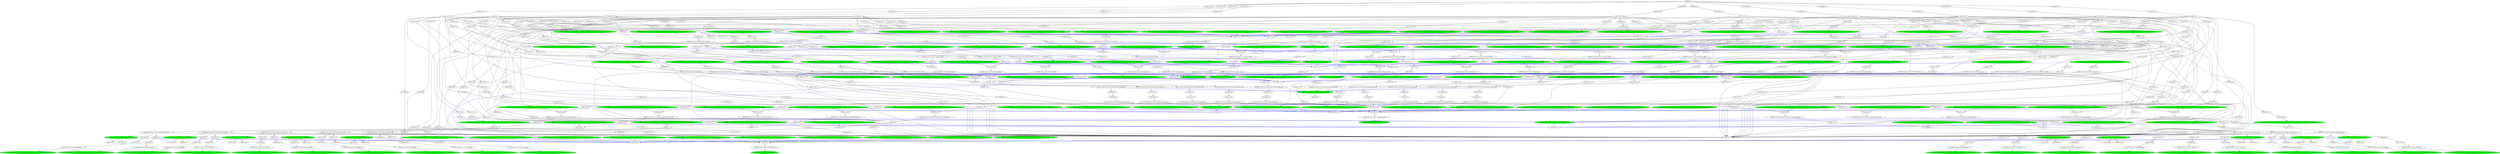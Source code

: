 strict digraph "reflow flowgraph sha256:e9e3793faa05a5ee3288c967452c41b4bacf7280864f05747da4ad52e7ed4ec2" {
// Node definitions.
"00904a9e-extern-n10.r03.s05.Main.cp_variants-s3://niema-test/n10/r03/n10.r03.s05.variants.vcf" [
fillcolor=green
style=filled
];
"00bcb850-val-";
"00f7b3ab-val-";
"01212c1f-extern-n10.r03.s09.Main.cp_low_depth-s3://niema-test/n10/r03/n10.r03.s09.lowdepth.tsv" [
fillcolor=green
style=filled
];
"01639ade-val-";
"01a9f11a-val-";
"0203a7c2-val-";
"02ae1ca6-extern-n10.r03.s01.Main.cp_pileup-s3://niema-test/n10/r03/n10.r03.s01.pileup.txt" [
fillcolor=green
style=filled
];
"02d1188a-val-";
"032071f2-exec-n10.r03.s03.Main.pileup" [
fillcolor=green
style=filled
];
"033be6cd-val-";
"0390eecb-extern-n10.r03.s04.Main.cp_primer_bed-s3://niema-test/n10/r03/n10.r03.s04.primers.bed" [
fillcolor=green
style=filled
];
"039c77b2-val-";
"03c48d28-val-";
"03cc763d-intern-n10.r03.s10.Main.fq2-s3://niema-test/n10/r03/n10.r03.s10_R2.fastq" [
fillcolor=green
style=filled
];
"04349694-val-";
"04fa9931-val-";
"0538521e-val-";
"053be0a4-val-";
"05af2e4b-val-";
"05dd18ed-intern-n10.r03.s01.Main.fq1-s3://niema-test/n10/r03/n10.r03.s01_R1.fastq" [
fillcolor=green
style=filled
];
"066b43db-coerce-n10.r03.s01.Main.low_depth";
"06e1efb6-extern-n10.r03.s03.Main.cp_low_depth-s3://niema-test/n10/r03/n10.r03.s03.lowdepth.tsv" [
fillcolor=green
style=filled
];
"07336959-val-";
"07362cdb-val-";
"0746bbbd-val-";
"076782fb-exec-n10.r03.s02.Main.untrimmed_bam" [
fillcolor=green
style=filled
];
"076d47df-val-";
"0787f496-extern-n10.r03.s08.Main.cp_ref_gff-s3://niema-test/n10/r03/n10.r03.s08.reference.gff" [
fillcolor=green
style=filled
];
"07ada85f-val-";
"07e214bd-coerce-n10.r03.s02.Main.sorted_trimmed_bam";
"087795da-coerce-n10.r03.s02.Main.sorted_trimmed_bam";
"08cfe393-coerce-n10.r03.s04.Main.consensus";
"08ec341c-val-";
"09579e93-val-";
"096d9d29-val-";
"09a44921-coerce-n10.r03.s02.Main.sorted_trimmed_bam";
"0a187e9e-extern-n10.r03.s03.Main.cp_sorted_trimmed_bam-s3://niema-test/n10/r03/n10.r03.s03.sorted.trimmed.bam" [
fillcolor=green
style=filled
];
"0a6a0a8c-extern-n10.r03.s02.Main.cp_untrimmed_bam-s3://niema-test/n10/r03/n10.r03.s02.untrimmed.bam" [
fillcolor=green
style=filled
];
"0a777a91-val-";
"0acb102b-val-";
"0b2208f6-val-";
"0b634b71-extern-n10.r03.s05.Main.cp_primer_bed-s3://niema-test/n10/r03/n10.r03.s05.primers.bed" [
fillcolor=green
style=filled
];
"0b648202-val-";
"0b94f241-coerce-n10.r03.s04.Main.fq1";
"0ba286d0-val-";
"0beaf400-val-";
"0bf1bc1f-val-";
"0c43b38b-val-";
"0c9029b0-val-";
"0c912af0-val-";
"0d0a54b0-val-";
"0d2466fd-val-";
"0d447031-extern-n10.r03.s01.Main.cp_untrimmed_bam-s3://niema-test/n10/r03/n10.r03.s01.untrimmed.bam" [
fillcolor=green
style=filled
];
"0d4b894b-val-";
"0dc199bb-val-";
"0dc30933-val-";
"0dc81451-val-";
"0e0e2480-val-";
"0e23407e-val-";
"0e2f9f60-val-";
"10a84729-val-";
"10d9f9e3-val-";
"114f219d-val-";
"1188baa2-val-";
"1189bf0b-coerce-n10.r03.s06.Main.fq1";
"11973e40-val-";
"120e4a38-val-";
"123bab95-coerce-n10.r03.s03.Main.variants";
"128d86f5-val-";
"12a4cff4-extern-n10.r03.s08.Main.cp_sorted_trimmed_bam-s3://niema-test/n10/r03/n10.r03.s08.sorted.trimmed.bam" [
fillcolor=green
style=filled
];
"12ef7816-val-";
"12f941ab-val-";
"130b9de8-val-";
"131eeac2-val-";
"133b735b-val-";
"13490836-extern-n10.r03.s10.Main.cp_ref_fas-s3://niema-test/n10/r03/n10.r03.s10.reference.fas" [
fillcolor=green
style=filled
];
"142157f6-val-";
"14831565-val-";
"148c9624-val-";
"14f01059-exec-n10.r03.s03.Main.sorted_untrimmed_bam" [
fillcolor=green
style=filled
];
"15202bfc-val-";
"156c604f-coerce-n10.r03.s09.Main.untrimmed_bam";
"15747380-extern-n10.r03.s05.Main.cp_consensus-s3://niema-test/n10/r03/n10.r03.s05.consensus.fas" [
fillcolor=green
style=filled
];
"15fe6779-extern-n10.r03.s06.Main.cp_ref_gff-s3://niema-test/n10/r03/n10.r03.s06.reference.gff" [
fillcolor=green
style=filled
];
"1660e383-val-";
"168ac507-val-";
"168f2f2a-coerce-n10.r03.s03.Main.pileup";
"171e5bae-val-";
"17e656bc-val-";
"187e760e-val-";
"1886f342-val-";
"19df529c-extern-n10.r03.s02.Main.cp_sorted_trimmed_bam-s3://niema-test/n10/r03/n10.r03.s02.sorted.trimmed.bam" [
fillcolor=green
style=filled
];
"1a593fe9-val-";
"1afb2fea-intern-n10.r03.s09.Main.fq1-s3://niema-test/n10/r03/n10.r03.s09_R1.fastq" [
fillcolor=green
style=filled
];
"1b3fa0e7-val-";
"1c320732-val-";
"1c50ff68-coerce-n10.r03.s01.Main.primer_bed";
"1cc513a1-val-";
"1d246da9-val-";
"1e131a3e-val-";
"1e1f0f85-val-";
"1ed5473b-val-";
"1f45e302-val-";
"1f49bf06-val-";
"1faf8f3c-extern-n10.r03.s02.Main.cp_ref_gff-s3://niema-test/n10/r03/n10.r03.s02.reference.gff" [
fillcolor=green
style=filled
];
"1fb9c298-intern-n10.r03.s05.Main.fq1-s3://niema-test/n10/r03/n10.r03.s05_R1.fastq" [
fillcolor=green
style=filled
];
"2053ba2c-coerce-n10.r03.s09.Main.trimmed_bam";
"209c36d4-coerce-n10.r03.s02.Main.sorted_trimmed_bam";
"20e1a2af-val-";
"212b0a02-val-";
"2157e84e-val-";
"231e7f7c-val-";
"2324aef1-coerce-n10.r03.s03.Main.pileup";
"2390cf98-val-";
"23a03859-extern-n10.r03.s10.Main.cp_ref_gff-s3://niema-test/n10/r03/n10.r03.s10.reference.gff" [
fillcolor=green
style=filled
];
"23c70147-val-";
"23d5c020-val-";
"246cbccb-val-";
"248a7e66-val-";
"24cc722a-val-";
"24e1a869-val-";
"24fa38fa-val-";
"253f94e9-val-";
"25b95057-coerce-n10.r03.s03.Main.pileup";
"26b3e125-val-";
"27189f14-extern-n10.r03.s04.Main.cp_sorted_trimmed_bam-s3://niema-test/n10/r03/n10.r03.s04.sorted.trimmed.bam" [
fillcolor=green
style=filled
];
"276df92d-val-";
"2816017b-val-";
"290d1ba3-val-";
"292c523d-coerce-n10.r03.s03.Main.depth";
"2938eb9e-val-";
"29714a2e-val-";
"29732184-coerce-n10.r03.s05.Main.untrimmed_bam";
"299a57be-val-";
"29dc1a27-val-";
"2a1465df-extern-n10.r03.s07.Main.cp_ref_fas-s3://niema-test/n10/r03/n10.r03.s07.reference.fas" [
fillcolor=green
style=filled
];
"2a3400b7-extern-n10.r03.s10.Main.cp_low_depth-s3://niema-test/n10/r03/n10.r03.s10.lowdepth.tsv" [
fillcolor=green
style=filled
];
"2a9750d9-val-";
"2b95b5e4-val-";
"2bafaf93-val-";
"2c966727-val-";
"2e179711-val-";
"2e4ab4b7-val-";
"2e6a320f-val-";
"2f1135a2-coerce-n10.r03.s03.Main.fq1";
"2fede0ef-val-";
"2ffe7c52-val-";
"3067e769-extern-n10.r03.s09.Main.cp_consensus-s3://niema-test/n10/r03/n10.r03.s09.consensus.fas" [
fillcolor=green
style=filled
];
"30f2b502-extern-n10.r03.s07.Main.cp_depth-s3://niema-test/n10/r03/n10.r03.s07.depth.txt" [
fillcolor=green
style=filled
];
"3119cabe-coerce-n10.r03.s09.Main.trimmed_bam";
"31a468d3-val-";
"323b9461-val-";
"323f9a8b-coerce-n10.r03.s08.Main.fq1";
"341753e3-val-";
"348f9ce5-val-";
"359a9327-coerce-n10.r03.s01.Main.low_depth";
"35c4e8e3-val-";
"35e3b684-val-";
"360957f6-val-";
"365530bc-extern-n10.r03.s09.Main.cp_sorted_trimmed_bam-s3://niema-test/n10/r03/n10.r03.s09.sorted.trimmed.bam" [
fillcolor=green
style=filled
];
"365b885b-val-";
"367132fb-val-";
"36ad8e1f-extern-n10.r03.s04.Main.cp_depth-s3://niema-test/n10/r03/n10.r03.s04.depth.txt" [
fillcolor=green
style=filled
];
"378665b8-coerce-n10.r03.s02.Main.sorted_trimmed_bam";
"378b2213-val-";
"39cbee6e-val-";
"39f4aef6-val-";
"3a0acdcd-val-";
"3a15aa7e-val-";
"3a370d8c-intern-n10.r03.s08.Main.fq1-s3://niema-test/n10/r03/n10.r03.s08_R1.fastq" [
fillcolor=green
style=filled
];
"3a7fc260-val-";
"3abc7fa7-val-";
"3af5f3de-intern-n10.r03.s07.Main.fq1-s3://niema-test/n10/r03/n10.r03.s07_R1.fastq" [
fillcolor=green
style=filled
];
"3b4fd369-val-";
"3baf68d2-val-";
"3bd49771-val-";
"3c0c84b0-extern-n10.r03.s03.Main.cp_pileup-s3://niema-test/n10/r03/n10.r03.s03.pileup.txt" [
fillcolor=green
style=filled
];
"3c2c04d9-val-";
"3c542a30-val-";
"3caa1c9d-coerce-n10.r03.s03.Main.depth";
"3cc1ed02-val-";
"3cdf43bf-val-";
"3d1a8d88-val-";
"3d6f334c-coerce-n10.r03.s03.Main.variants";
"3d74eab2-val-";
"3e2a524f-val-";
"3e77b42c-val-";
"3e957751-val-";
"3eabd35f-coerce-n10.r03.s07.Main.fq2";
"3f3f941f-val-";
"3faddeb3-coerce-n10.r03.s03.Main.fq2";
"3fce52ab-val-";
"3fe6a31d-val-";
"3ff8e570-val-";
"413cc168-coerce-n10.r03.s03.Main.variants";
"41569622-val-";
"417f3727-val-";
"41b7b5d4-val-";
"41ce19b8-val-";
"420dec8e-intern-n10.r03.s08.Main.fq2-s3://niema-test/n10/r03/n10.r03.s08_R2.fastq" [
fillcolor=green
style=filled
];
"42832ddc-coerce-n10.r03.s02.Main.fq2";
"4320b5ac-val-";
"43292de3-extern-n10.r03.s06.Main.cp_primer_bed-s3://niema-test/n10/r03/n10.r03.s06.primers.bed" [
fillcolor=green
style=filled
];
"43431982-val-";
"435ed7bc-extern-n10.r03.s05.Main.cp_sorted_untrimmed_bam-s3://niema-test/n10/r03/n10.r03.s05.untrimmed.sorted.bam" [
fillcolor=green
style=filled
];
"43694b80-val-";
"43b3ac95-val-";
"43e4dc97-val-";
"43e656b1-coerce-n10.r03.s01.Main.low_depth";
"4400e587-val-";
"44506cc9-val-";
"4478264e-coerce-n10.r03.s04.Main.consensus";
"4533f77f-val-";
"45624695-extern-n10.r03.s04.Main.cp_consensus-s3://niema-test/n10/r03/n10.r03.s04.consensus.fas" [
fillcolor=green
style=filled
];
"45814d69-val-";
"4604d4c2-val-";
"46447ed8-val-";
"465d2bdf-val-";
"46854baa-val-";
"46a4d19a-val-";
"46d4a0c1-val-";
"47843d1b-extern-n10.r03.s02.Main.cp_low_depth-s3://niema-test/n10/r03/n10.r03.s02.lowdepth.tsv" [
fillcolor=green
style=filled
];
"47eaa55f-val-";
"48894da9-val-";
"48dae692-val-";
"490d2c72-val-";
"491ca06d-val-";
"4924dce8-coerce-n10.r03.s04.Main.untrimmed_bam";
"498a6ed1-val-";
"498efe74-val-";
"49c5c5e5-val-";
"4a79d725-val-";
"4a93ab85-exec-n10.r03.s01.Main.ref_fas" [
fillcolor=green
style=filled
];
"4a9b1996-val-";
"4ac591b7-coerce-n10.r03.s01.Main.untrimmed_bam";
"4add1de1-val-";
"4b284f32-val-";
"4b7964b3-val-";
"4b920951-intern-n10.r03.s04.Main.fq1-s3://niema-test/n10/r03/n10.r03.s04_R1.fastq" [
fillcolor=green
style=filled
];
"4ba5da65-val-";
"4c0917ca-extern-n10.r03.s02.Main.cp_pileup-s3://niema-test/n10/r03/n10.r03.s02.pileup.txt" [
fillcolor=green
style=filled
];
"4cf2327f-coerce-n10.r03.s02.Main.sorted_trimmed_bam";
"4d277df2-coerce-n10.r03.s09.Main.fq2";
"4d3da1b3-val-";
"4d5b87e9-extern-n10.r03.s06.Main.cp_consensus-s3://niema-test/n10/r03/n10.r03.s06.consensus.fas" [
fillcolor=green
style=filled
];
"4d720943-exec-n10.r03.s06.Main.untrimmed_bam" [
fillcolor=green
style=filled
];
"4e128222-intern-n10.r03.s09.Main.fq2-s3://niema-test/n10/r03/n10.r03.s09_R2.fastq" [
fillcolor=green
style=filled
];
"4e172936-val-";
"4e24c1ac-val-";
"4e556c56-extern-n10.r03.s05.Main.cp_untrimmed_bam-s3://niema-test/n10/r03/n10.r03.s05.untrimmed.bam" [
fillcolor=green
style=filled
];
"4e7614f0-intern-n10.r03.s05.Main.fq2-s3://niema-test/n10/r03/n10.r03.s05_R2.fastq" [
fillcolor=green
style=filled
];
"4e7f6bb1-val-";
"4ee98150-val-";
"4f7f1606-extern-n10.r03.s08.Main.cp_pileup-s3://niema-test/n10/r03/n10.r03.s08.pileup.txt" [
fillcolor=green
style=filled
];
"4f9a22ab-val-";
"5049cfee-val-";
"5068ac72-val-";
"50e00eb5-val-";
"510ca633-val-";
"51607eca-val-";
"51e13cfd-extern-n10.r03.s07.Main.cp_low_depth-s3://niema-test/n10/r03/n10.r03.s07.lowdepth.tsv" [
fillcolor=green
style=filled
];
"51f66339-extern-n10.r03.s10.Main.cp_consensus-s3://niema-test/n10/r03/n10.r03.s10.consensus.fas" [
fillcolor=green
style=filled
];
"52d47fab-val-";
"52ebaeec-val-";
"52fcd30d-val-";
"538bc52c-val-";
"53c6879b-val-";
"53e16067-val-";
"53ebadc7-val-";
"5463ed64-val-";
"54a20756-val-";
"54bc3a0b-val-";
"54bd9691-val-";
"54c42778-coerce-n10.r03.s03.Main.sorted_untrimmed_bam";
"54d17ec4-val-";
"5547e63b-coerce-n10.r03.s09.Main.trimmed_bam";
"55935180-coerce-n10.r03.s01.Main.low_depth";
"55bb1737-val-";
"55c0c1ac-val-";
"55d8a8eb-val-";
"5601a8d2-val-";
"560a9bc1-val-";
"562b73b7-coerce-n10.r03.s09.Main.trimmed_bam";
"5641f9a4-val-";
"565d4433-val-";
"569a99c5-coerce-n10.r03.s03.Main.sorted_untrimmed_bam";
"56f2e4fb-coerce-n10.r03.s07.Main.fq1";
"574b00e4-val-";
"576128ff-val-";
"57940795-val-";
"582264f8-val-";
"591138c5-val-";
"599aea5c-val-";
"59e34a15-val-";
"5a0a3c70-val-";
"5a1b3c26-extern-n10.r03.s03.Main.cp_variants-s3://niema-test/n10/r03/n10.r03.s03.variants.vcf" [
fillcolor=green
style=filled
];
"5ac1569f-val-";
"5aca4865-val-";
"5acdd1bd-extern-n10.r03.s01.Main.cp_consensus-s3://niema-test/n10/r03/n10.r03.s01.consensus.fas" [
fillcolor=green
style=filled
];
"5c59921f-extern-n10.r03.s06.Main.cp_sorted_untrimmed_bam-s3://niema-test/n10/r03/n10.r03.s06.untrimmed.sorted.bam" [
fillcolor=green
style=filled
];
"5ccea7b0-val-";
"5d45646b-extern-n10.r03.s05.Main.cp_ref_gff-s3://niema-test/n10/r03/n10.r03.s05.reference.gff" [
fillcolor=green
style=filled
];
"5d8886c6-val-";
"5ddd66ea-val-";
"5de02701-extern-n10.r03.s01.Main.cp_sorted_untrimmed_bam-s3://niema-test/n10/r03/n10.r03.s01.untrimmed.sorted.bam" [
fillcolor=green
style=filled
];
"5dfb80aa-val-";
"5e998a8b-val-";
"5f1e7ba0-val-";
"5f38a26b-coerce-n10.r03.s03.Main.untrimmed_bam";
"5f4fb757-val-";
"5f9aea38-intern-n10.r03.s02.Main.fq1-s3://niema-test/n10/r03/n10.r03.s02_R1.fastq" [
fillcolor=green
style=filled
];
"6015ae1e-coerce-n10.r03.s01.Main.ref_gff";
"60533779-val-";
"6081e301-val-";
"609d5f8d-val-";
"628cb7b8-val-";
"62dd9eed-val-";
"62fb8620-extern-n10.r03.s10.Main.cp_pileup-s3://niema-test/n10/r03/n10.r03.s10.pileup.txt" [
fillcolor=green
style=filled
];
"639c15b1-val-";
"63eb2c91-val-";
"641463c2-val-";
"645d1d99-exec-n10.r03.s08.Main.untrimmed_bam" [
fillcolor=green
style=filled
];
"64a41d30-val-";
"65349686-val-";
"6539fcc3-val-";
"65434d39-extern-n10.r03.s04.Main.cp_ref_fas-s3://niema-test/n10/r03/n10.r03.s04.reference.fas" [
fillcolor=green
style=filled
];
"658709de-extern-n10.r03.s01.Main.cp_primer_bed-s3://niema-test/n10/r03/n10.r03.s01.primers.bed" [
fillcolor=green
style=filled
];
"65c6dc2e-val-";
"662bad67-extern-n10.r03.s07.Main.cp_consensus-s3://niema-test/n10/r03/n10.r03.s07.consensus.fas" [
fillcolor=green
style=filled
];
"67259118-coerce-n10.r03.s04.Main.consensus";
"682793a0-val-";
"683e35f4-extern-n10.r03.s06.Main.cp_untrimmed_bam-s3://niema-test/n10/r03/n10.r03.s06.untrimmed.bam" [
fillcolor=green
style=filled
];
"68cf9160-val-";
"6929423d-coerce-n10.r03.s03.Main.depth";
"69590a22-extern-n10.r03.s07.Main.cp_primer_bed-s3://niema-test/n10/r03/n10.r03.s07.primers.bed" [
fillcolor=green
style=filled
];
"69974138-coerce-n10.r03.s06.Main.fq2";
"6a052429-val-";
"6a7b4a72-val-";
"6ab67041-extern-n10.r03.s10.Main.cp_variants-s3://niema-test/n10/r03/n10.r03.s10.variants.vcf" [
fillcolor=green
style=filled
];
"6b054e50-val-";
"6b9831ef-val-";
"6baaee5f-extern-n10.r03.s01.Main.cp_depth-s3://niema-test/n10/r03/n10.r03.s01.depth.txt" [
fillcolor=green
style=filled
];
"6bd461dd-val-";
"6c4e4286-extern-n10.r03.s09.Main.cp_untrimmed_bam-s3://niema-test/n10/r03/n10.r03.s09.untrimmed.bam" [
fillcolor=green
style=filled
];
"6cd7003e-val-";
"6cf2dd52-coerce-n10.r03.s03.Main.variants";
"6d40e1d4-extern-n10.r03.s08.Main.cp_consensus-s3://niema-test/n10/r03/n10.r03.s08.consensus.fas" [
fillcolor=green
style=filled
];
"6d5d4922-val-";
"6e8147f8-extern-n10.r03.s06.Main.cp_depth-s3://niema-test/n10/r03/n10.r03.s06.depth.txt" [
fillcolor=green
style=filled
];
"6eb1ba3e-coerce-n10.r03.s04.Main.consensus";
"6f83f00c-val-";
"6fbda95b-val-";
"6fd83a95-val-";
"6fe425f8-extern-n10.r03.s07.Main.cp_untrimmed_bam-s3://niema-test/n10/r03/n10.r03.s07.untrimmed.bam" [
fillcolor=green
style=filled
];
"706d86d3-val-";
"706d9122-val-";
"707d815d-val-";
"70ac81c6-coerce-n10.r03.s03.Main.depth";
"71ce189d-coerce-n10.r03.s01.Main.low_depth";
"7216a36a-val-";
"72acac6e-val-";
"72e47931-extern-n10.r03.s01.Main.cp_sorted_trimmed_bam-s3://niema-test/n10/r03/n10.r03.s01.sorted.trimmed.bam" [
fillcolor=green
style=filled
];
"7329202e-val-";
"734fff40-exec-n10.r03.s01.Main.untrimmed_bam" [
fillcolor=green
style=filled
];
"73658867-val-";
"73d9f4f1-extern-n10.r03.s05.Main.cp_sorted_trimmed_bam-s3://niema-test/n10/r03/n10.r03.s05.sorted.trimmed.bam" [
fillcolor=green
style=filled
];
"7429ddd9-coerce-n10.r03.s03.Main.sorted_untrimmed_bam";
"747535cb-extern-n10.r03.s03.Main.cp_primer_bed-s3://niema-test/n10/r03/n10.r03.s03.primers.bed" [
fillcolor=green
style=filled
];
"75156c29-extern-n10.r03.s06.Main.cp_ref_fas-s3://niema-test/n10/r03/n10.r03.s06.reference.fas" [
fillcolor=green
style=filled
];
"7546c043-extern-n10.r03.s09.Main.cp_variants-s3://niema-test/n10/r03/n10.r03.s09.variants.vcf" [
fillcolor=green
style=filled
];
"754bea3d-val-";
"763dcac8-val-";
"7685d8f6-val-";
"7688ba83-extern-n10.r03.s04.Main.cp_untrimmed_bam-s3://niema-test/n10/r03/n10.r03.s04.untrimmed.bam" [
fillcolor=green
style=filled
];
"7826a74b-val-";
"7909e8e5-val-";
"79311a72-exec-n10.r03.s10.Main.untrimmed_bam" [
fillcolor=green
style=filled
];
"7949c362-val-";
"7a0744ec-val-";
"7d1dd992-coerce-n10.r03.s04.Main.consensus";
"7dd42a63-extern-n10.r03.s04.Main.cp_variants-s3://niema-test/n10/r03/n10.r03.s04.variants.vcf" [
fillcolor=green
style=filled
];
"7e292ad8-val-";
"7e54d0d4-val-";
"7ecee5ae-exec-n10.r03.s04.Main.consensus" [
fillcolor=green
style=filled
];
"7ef3c5e6-val-";
"7f14c304-extern-n10.r03.s01.Main.cp_low_depth-s3://niema-test/n10/r03/n10.r03.s01.lowdepth.tsv" [
fillcolor=green
style=filled
];
"7f22505a-extern-n10.r03.s05.Main.cp_ref_fas-s3://niema-test/n10/r03/n10.r03.s05.reference.fas" [
fillcolor=green
style=filled
];
"7f38b0b2-coerce-n10.r03.s10.Main.fq2";
"7f6f5962-val-";
"7f785ba9-extern-n10.r03.s05.Main.cp_low_depth-s3://niema-test/n10/r03/n10.r03.s05.lowdepth.tsv" [
fillcolor=green
style=filled
];
"7f92b529-val-";
"7ff7615e-val-";
"80774abd-val-";
"80f36c55-val-";
"8176ab02-extern-n10.r03.s03.Main.cp_sorted_untrimmed_bam-s3://niema-test/n10/r03/n10.r03.s03.untrimmed.sorted.bam" [
fillcolor=green
style=filled
];
"8179d93c-val-";
"81ae61ef-coerce-n10.r03.s01.Main.low_depth";
"8236439f-intern-n10.r03.s06.Main.fq1-s3://niema-test/n10/r03/n10.r03.s06_R1.fastq" [
fillcolor=green
style=filled
];
"8259c9df-val-";
"832ac11f-val-";
"833510ac-val-";
"83431127-val-";
"83541454-val-";
"83a86cc5-val-";
"8452f181-coerce-n10.r03.s01.Main.fq1";
"849f8371-coerce-n10.r03.s09.Main.trimmed_bam";
"8502c699-val-";
"85198ae9-coerce-n10.r03.s04.Main.consensus";
"853c4491-coerce-n10.r03.s03.Main.variants";
"8558a6c4-intern-n10.r03.s07.Main.fq2-s3://niema-test/n10/r03/n10.r03.s07_R2.fastq" [
fillcolor=green
style=filled
];
"85e8543e-val-";
"8620a40a-val-";
"87096447-val-";
"871f0ee9-exec-n10.r03.s03.Main.untrimmed_bam" [
fillcolor=green
style=filled
];
"87960b09-extern-n10.r03.s06.Main.cp_sorted_trimmed_bam-s3://niema-test/n10/r03/n10.r03.s06.sorted.trimmed.bam" [
fillcolor=green
style=filled
];
"88b88fea-val-";
"89cc24d9-val-";
"8ac77773-coerce-n10.r03.s03.Main.depth";
"8ad21033-coerce-n10.r03.s02.Main.untrimmed_bam";
"8af69256-extern-n10.r03.s04.Main.cp_sorted_untrimmed_bam-s3://niema-test/n10/r03/n10.r03.s04.untrimmed.sorted.bam" [
fillcolor=green
style=filled
];
"8bdc156f-val-";
"8c10274a-val-";
"8c5ce687-val-";
"8cbc20ef-val-";
"8cf039b3-val-";
"8d0283f4-extern-n10.r03.s07.Main.cp_ref_gff-s3://niema-test/n10/r03/n10.r03.s07.reference.gff" [
fillcolor=green
style=filled
];
"8d50d719-val-";
"8d68dc4b-coerce-n10.r03.s07.Main.untrimmed_bam";
"8d6d974f-val-";
"8da30782-val-";
"8df675ee-val-";
"8e210b53-val-";
"8e51878e-val-";
"8f29f450-val-";
"8ffddbd9-val-";
"9039b152-val-";
"9056486a-val-";
"905a8792-extern-n10.r03.s07.Main.cp_variants-s3://niema-test/n10/r03/n10.r03.s07.variants.vcf" [
fillcolor=green
style=filled
];
"911ce738-val-";
"91d5d8d3-val-";
"9215be5e-val-";
"92468d58-extern-n10.r03.s07.Main.cp_pileup-s3://niema-test/n10/r03/n10.r03.s07.pileup.txt" [
fillcolor=green
style=filled
];
"9354cbb8-val-";
"94016a97-exec-n10.r03.s01.Main.low_depth" [
fillcolor=green
style=filled
];
"94307be8-val-";
"9439857c-val-";
"959397aa-val-";
"95d3157b-val-";
"960853e5-val-";
"960b1fa4-coerce-n10.r03.s03.Main.variants";
"96884f2c-val-";
"96e830f4-val-";
"96eb1109-val-";
"970c4c10-val-";
"977e7acd-val-";
"97d21992-extern-n10.r03.s02.Main.cp_ref_fas-s3://niema-test/n10/r03/n10.r03.s02.reference.fas" [
fillcolor=green
style=filled
];
"980dbe50-val-";
"986ce3dc-val-";
"9900aaad-intern-n10.r03.s03.Main.fq2-s3://niema-test/n10/r03/n10.r03.s03_R2.fastq" [
fillcolor=green
style=filled
];
"99fd5b2e-extern-n10.r03.s05.Main.cp_pileup-s3://niema-test/n10/r03/n10.r03.s05.pileup.txt" [
fillcolor=green
style=filled
];
"9af7c1b4-val-";
"9afa1fe4-val-";
"9b489234-coerce-n10.r03.s04.Main.consensus";
"9b6bf612-extern-n10.r03.s01.Main.cp_ref_gff-s3://niema-test/n10/r03/n10.r03.s01.reference.gff" [
fillcolor=green
style=filled
];
"9b970f07-val-";
"9b984132-val-";
"9bab4c5a-extern-n10.r03.s05.Main.cp_depth-s3://niema-test/n10/r03/n10.r03.s05.depth.txt" [
fillcolor=green
style=filled
];
"9bf928ca-coerce-n10.r03.s03.Main.depth";
"9c475404-extern-n10.r03.s03.Main.cp_consensus-s3://niema-test/n10/r03/n10.r03.s03.consensus.fas" [
fillcolor=green
style=filled
];
"9c7fc0da-val-";
"9d306117-val-";
"9d47b621-coerce-n10.r03.s05.Main.fq1";
"9e1a5d7e-coerce-n10.r03.s09.Main.trimmed_bam";
"9ed81e6d-val-";
"9eee69e3-val-";
"9f1d733c-val-";
"9f24c624-val-";
"9f27f980-val-";
"a067fdb7-val-";
"a08688d4-val-";
"a0879ac6-val-";
"a0a10dd5-val-";
"a0b9b7ee-val-";
"a1b79780-intern-n10.r03.s04.Main.fq2-s3://niema-test/n10/r03/n10.r03.s04_R2.fastq" [
fillcolor=green
style=filled
];
"a240ef82-coerce-n10.r03.s01.Main.low_depth";
"a35bc76b-coerce-n10.r03.s03.Main.pileup";
"a3ea69dc-coerce-n10.r03.s02.Main.sorted_trimmed_bam";
"a44d8c2f-exec-n10.r03.s09.Main.trimmed_bam" [
fillcolor=green
style=filled
];
"a4c892a4-val-";
"a5140e67-val-";
"a514e363-val-";
"a58dba44-val-";
"a5c985f7-coerce-n10.r03.s03.Main.variants";
"a60b55b0-coerce-n10.r03.s03.Main.sorted_untrimmed_bam";
"a615b5d0-val-";
"a61fb5cb-intern-n10.r03.s03.Main.fq1-s3://niema-test/n10/r03/n10.r03.s03_R1.fastq" [
fillcolor=green
style=filled
];
"a6bd6dcc-val-";
"a6ef6a67-extern-n10.r03.s06.Main.cp_low_depth-s3://niema-test/n10/r03/n10.r03.s06.lowdepth.tsv" [
fillcolor=green
style=filled
];
"a70d54ab-val-";
"a74275e3-coerce-n10.r03.s09.Main.trimmed_bam";
"a753ca0a-val-";
"a7641e28-val-";
"a7f62cac-val-";
"a80feeff-val-";
"a8478fc0-val-";
"a8c61a00-val-";
"a9141d2b-coerce-n10.r03.s03.Main.variants";
"a92fd288-val-";
"a948eaba-val-";
"a96c2474-val-";
"a9ca2286-val-";
"aa132988-coerce-n10.r03.s09.Main.trimmed_bam";
"aa3fad65-val-";
"aae7213b-val-";
"ab20d859-extern-n10.r03.s03.Main.cp_ref_fas-s3://niema-test/n10/r03/n10.r03.s03.reference.fas" [
fillcolor=green
style=filled
];
"aba63e70-extern-n10.r03.s08.Main.cp_low_depth-s3://niema-test/n10/r03/n10.r03.s08.lowdepth.tsv" [
fillcolor=green
style=filled
];
"abdb46a9-val-";
"ac403061-extern-n10.r03.s08.Main.cp_depth-s3://niema-test/n10/r03/n10.r03.s08.depth.txt" [
fillcolor=green
style=filled
];
"ac42f12c-val-";
"ac4777e0-coerce-n10.r03.s09.Main.trimmed_bam";
"ac716cc3-extern-n10.r03.s08.Main.cp_variants-s3://niema-test/n10/r03/n10.r03.s08.variants.vcf" [
fillcolor=green
style=filled
];
"ad46fb2f-extern-n10.r03.s07.Main.cp_sorted_trimmed_bam-s3://niema-test/n10/r03/n10.r03.s07.sorted.trimmed.bam" [
fillcolor=green
style=filled
];
"ad576c54-val-";
"ad89d0a1-val-";
"ae65af5a-val-";
"ae75c673-val-";
"aefa0c3c-val-";
"af4f1431-val-";
"af8bace4-val-";
"afbeeaea-extern-n10.r03.s04.Main.cp_low_depth-s3://niema-test/n10/r03/n10.r03.s04.lowdepth.tsv" [
fillcolor=green
style=filled
];
"b0395367-val-";
"b04ec044-val-";
"b08ccf18-val-";
"b0949588-coerce-n10.r03.s10.Main.fq1";
"b0db9585-val-";
"b197436e-val-";
"b1af5e4b-extern-n10.r03.s04.Main.cp_pileup-s3://niema-test/n10/r03/n10.r03.s04.pileup.txt" [
fillcolor=green
style=filled
];
"b2937f98-coerce-n10.r03.s03.Main.variants";
"b34fdadc-val-";
"b36df818-val-";
"b374a626-intern-n10.r03.s10.Main.fq1-s3://niema-test/n10/r03/n10.r03.s10_R1.fastq" [
fillcolor=green
style=filled
];
"b3a42f51-val-";
"b3be86c2-val-";
"b3db4082-val-";
"b3e08fe4-extern-n10.r03.s09.Main.cp_depth-s3://niema-test/n10/r03/n10.r03.s09.depth.txt" [
fillcolor=green
style=filled
];
"b3ec89c6-val-";
"b40ef371-val-";
"b43ef9e6-val-";
"b44029c6-val-";
"b4dcf75a-val-";
"b538a659-coerce-n10.r03.s03.Main.sorted_untrimmed_bam";
"b622ab58-val-";
"b65f9053-extern-n10.r03.s02.Main.cp_sorted_untrimmed_bam-s3://niema-test/n10/r03/n10.r03.s02.untrimmed.sorted.bam" [
fillcolor=green
style=filled
];
"b669cf8c-coerce-n10.r03.s03.Main.sorted_untrimmed_bam";
"b698e10b-val-";
"b6e2dda7-val-";
"b6fada28-val-";
"b8158a7f-val-";
"b89fbb69-exec-n10.r03.s09.Main.untrimmed_bam" [
fillcolor=green
style=filled
];
"b8c74f80-coerce-n10.r03.s08.Main.untrimmed_bam";
"b92ecb56-val-";
"b9df6d7c-val-";
"b9f4b0ed-coerce-n10.r03.s03.Main.pileup";
"ba1b27ec-val-";
"bae96f69-val-";
"bb1c1911-val-";
"bb9ef624-val-";
"bbcdf02f-coerce-n10.r03.s03.Main.variants";
"bcdc3467-val-";
"bd5de85f-coerce-n10.r03.s02.Main.sorted_trimmed_bam";
"bda3e81b-val-";
"bdadca5a-val-";
"bdcda508-extern-n10.r03.s10.Main.cp_untrimmed_bam-s3://niema-test/n10/r03/n10.r03.s10.untrimmed.bam" [
fillcolor=green
style=filled
];
"bedf44a4-coerce-n10.r03.s06.Main.untrimmed_bam";
"bf89edd5-val-";
"bf93a29a-val-";
"bfb75a67-val-";
"c10ee769-val-";
"c3013be9-val-";
"c334bf64-val-";
"c389d375-coerce-n10.r03.s03.Main.sorted_untrimmed_bam";
"c3ca7e0e-val-";
"c3d33489-extern-n10.r03.s06.Main.cp_variants-s3://niema-test/n10/r03/n10.r03.s06.variants.vcf" [
fillcolor=green
style=filled
];
"c41867e3-val-";
"c45958e1-val-";
"c4ff5aea-exec-n10.r03.s02.Main.sorted_trimmed_bam" [
fillcolor=green
style=filled
];
"c5b16688-val-";
"c5b57562-val-";
"c6110c84-val-";
"c76fed01-val-";
"c7b4212d-exec-n10.r03.s07.Main.untrimmed_bam" [
fillcolor=green
style=filled
];
"c7dc41cb-val-";
"c8da40c5-val-";
"c93d0610-val-";
"c94d5615-exec-n10.r03.s05.Main.untrimmed_bam" [
fillcolor=green
style=filled
];
"cab9029b-coerce-n10.r03.s03.Main.sorted_untrimmed_bam";
"cb893df4-val-";
"cb9f85a8-extern-n10.r03.s02.Main.cp_variants-s3://niema-test/n10/r03/n10.r03.s02.variants.vcf" [
fillcolor=green
style=filled
];
"cbc10396-val-";
"cbf39893-val-";
"cc3f3786-extern-n10.r03.s01.Main.cp_variants-s3://niema-test/n10/r03/n10.r03.s01.variants.vcf" [
fillcolor=green
style=filled
];
"cc7e8fed-val-";
"ccd068f9-val-";
"ccec2b36-val-";
"cdb8a60b-val-";
"cdc3eff1-val-";
"cdc54262-val-";
"cdfffb72-extern-n10.r03.s04.Main.cp_ref_gff-s3://niema-test/n10/r03/n10.r03.s04.reference.gff" [
fillcolor=green
style=filled
];
"cefe9e30-exec-n10.r03.s04.Main.untrimmed_bam" [
fillcolor=green
style=filled
];
"cf0b86f5-extern-n10.r03.s09.Main.cp_primer_bed-s3://niema-test/n10/r03/n10.r03.s09.primers.bed" [
fillcolor=green
style=filled
];
"cf3b3252-coerce-n10.r03.s04.Main.fq2";
"cf49a49e-coerce-n10.r03.s09.Main.trimmed_bam";
"cfa5d94c-extern-n10.r03.s02.Main.cp_consensus-s3://niema-test/n10/r03/n10.r03.s02.consensus.fas" [
fillcolor=green
style=filled
];
"cfaa29ec-val-";
"cfaadc87-val-";
"d05642b7-val-";
"d0a31bf2-coerce-n10.r03.s03.Main.sorted_untrimmed_bam";
"d0b5ceac-extern-n10.r03.s10.Main.cp_depth-s3://niema-test/n10/r03/n10.r03.s10.depth.txt" [
fillcolor=green
style=filled
];
"d12e55d3-coerce-n10.r03.s03.Main.pileup";
"d1888155-extern-n10.r03.s08.Main.cp_untrimmed_bam-s3://niema-test/n10/r03/n10.r03.s08.untrimmed.bam" [
fillcolor=green
style=filled
];
"d2274007-coerce-n10.r03.s03.Main.depth";
"d2a88192-val-";
"d2b6a987-val-";
"d2d49edc-extern-n10.r03.s03.Main.cp_untrimmed_bam-s3://niema-test/n10/r03/n10.r03.s03.untrimmed.bam" [
fillcolor=green
style=filled
];
"d2dea943-val-";
"d301a5b6-val-";
"d32ec4e6-val-";
"d3a2b403-val-";
"d42a7262-val-";
"d459f71d-val-";
"d45a558e-extern-n10.r03.s10.Main.cp_primer_bed-s3://niema-test/n10/r03/n10.r03.s10.primers.bed" [
fillcolor=green
style=filled
];
"d4df904f-exec-n10.r03.s03.Main.variants" [
fillcolor=green
style=filled
];
"d50f34ea-val-";
"d6353bec-val-";
"d6a91fa4-val-";
"d7a7777a-val-";
"d7d3cf81-val-";
"d7e0add1-val-";
"d7eee863-val-";
"d7f58d08-val-";
"d834fff1-val-";
"d8456615-extern-n10.r03.s07.Main.cp_sorted_untrimmed_bam-s3://niema-test/n10/r03/n10.r03.s07.untrimmed.sorted.bam" [
fillcolor=green
style=filled
];
"d876594c-coerce-n10.r03.s03.Main.pileup";
"d917bcd2-val-";
"d94109e2-val-";
"d975c520-val-";
"d9deec1c-val-";
"d9fcec0c-coerce-n10.r03.s01.Main.low_depth";
"dbbd0515-val-";
"dc1d3e0d-coerce-n10.r03.s09.Main.fq1";
"dc23890d-extern-n10.r03.s02.Main.cp_primer_bed-s3://niema-test/n10/r03/n10.r03.s02.primers.bed" [
fillcolor=green
style=filled
];
"dce32a26-extern-n10.r03.s09.Main.cp_sorted_untrimmed_bam-s3://niema-test/n10/r03/n10.r03.s09.untrimmed.sorted.bam" [
fillcolor=green
style=filled
];
"dd126fa6-val-";
"ddafacb8-extern-n10.r03.s10.Main.cp_sorted_trimmed_bam-s3://niema-test/n10/r03/n10.r03.s10.sorted.trimmed.bam" [
fillcolor=green
style=filled
];
"ddb5266d-val-";
"ddcc7b99-coerce-n10.r03.s04.Main.consensus";
"de0d1b92-coerce-n10.r03.s01.Main.low_depth";
"de8aa781-val-";
"dea3edc5-coerce-n10.r03.s10.Main.untrimmed_bam";
"dea53083-val-";
"dec22858-val-";
"dec99de5-val-";
"defb6c95-val-";
"dfdb87e8-intern-n10.r03.s06.Main.fq2-s3://niema-test/n10/r03/n10.r03.s06_R2.fastq" [
fillcolor=green
style=filled
];
"e05555c0-val-";
"e0811d4f-val-";
"e14c3f0e-val-";
"e15664db-val-";
"e15a2a22-val-";
"e1733329-val-";
"e19afb93-val-";
"e1da8383-val-";
"e287dfb1-val-";
"e2a55f30-val-";
"e35cfcc1-val-";
"e3780537-val-";
"e38044de-exec-n10.r03.s01.Main.ref_gff" [
fillcolor=green
style=filled
];
"e3e36c81-val-";
"e40096ac-val-";
"e4973fc0-extern-n10.r03.s09.Main.cp_pileup-s3://niema-test/n10/r03/n10.r03.s09.pileup.txt" [
fillcolor=green
style=filled
];
"e52166e7-extern-n10.r03.s08.Main.cp_sorted_untrimmed_bam-s3://niema-test/n10/r03/n10.r03.s08.untrimmed.sorted.bam" [
fillcolor=green
style=filled
];
"e53ebf88-val-";
"e614e96c-coerce-n10.r03.s08.Main.fq2";
"e69c8b79-exec-n10.r03.s01.Main.primer_bed" [
fillcolor=green
style=filled
];
"e69e57bf-extern-n10.r03.s09.Main.cp_ref_fas-s3://niema-test/n10/r03/n10.r03.s09.reference.fas" [
fillcolor=green
style=filled
];
"e71ff8c1-val-";
"e759d1e2-val-";
"e7c4ec6f-val-";
"e858ad97-val-";
"e8ee08be-val-";
"e912fa6b-val-";
"e92d4cf3-val-";
"e93edc34-coerce-n10.r03.s01.Main.ref_fas";
"e9e7699c-val-";
"ea118390-val-";
"eacbea03-val-";
"eafbdbbf-coerce-n10.r03.s03.Main.pileup";
"eb71f068-extern-n10.r03.s03.Main.cp_depth-s3://niema-test/n10/r03/n10.r03.s03.depth.txt" [
fillcolor=green
style=filled
];
"eb78ba4e-exec-n10.r03.s03.Main.depth" [
fillcolor=green
style=filled
];
"ebba6835-val-";
"ec9bc607-coerce-n10.r03.s03.Main.depth";
"ed42ad9b-val-";
"ee1dd5fa-coerce-n10.r03.s05.Main.fq2";
"ee1e3b1b-extern-n10.r03.s10.Main.cp_sorted_untrimmed_bam-s3://niema-test/n10/r03/n10.r03.s10.untrimmed.sorted.bam" [
fillcolor=green
style=filled
];
"ee71980b-val-";
"eebe37f4-val-";
"ef044a13-coerce-n10.r03.s02.Main.fq1";
"f0093e8c-coerce-n10.r03.s02.Main.sorted_trimmed_bam";
"f0248798-extern-n10.r03.s08.Main.cp_ref_fas-s3://niema-test/n10/r03/n10.r03.s08.reference.fas" [
fillcolor=green
style=filled
];
"f04178e5-val-";
"f095b566-coerce-n10.r03.s04.Main.consensus";
"f0f691cf-val-";
"f0fb11fa-val-";
"f142a40f-coerce-n10.r03.s03.Main.pileup";
"f2165f70-coerce-n10.r03.s04.Main.consensus";
"f2ad2048-val-";
"f2c5a630-extern-n10.r03.s02.Main.cp_depth-s3://niema-test/n10/r03/n10.r03.s02.depth.txt" [
fillcolor=green
style=filled
];
"f2d39787-coerce-n10.r03.s03.Main.pileup";
"f2d931aa-extern-n10.r03.s01.Main.cp_ref_fas-s3://niema-test/n10/r03/n10.r03.s01.reference.fas" [
fillcolor=green
style=filled
];
"f3c671be-coerce-n10.r03.s03.Main.depth";
"f3cd531e-val-";
"f3f521ba-val-";
"f3faba21-coerce-n10.r03.s02.Main.sorted_trimmed_bam";
"f422947a-val-";
"f49ec8e7-coerce-n10.r03.s03.Main.sorted_untrimmed_bam";
"f4b7cef7-extern-n10.r03.s06.Main.cp_pileup-s3://niema-test/n10/r03/n10.r03.s06.pileup.txt" [
fillcolor=green
style=filled
];
"f51bf748-extern-n10.r03.s08.Main.cp_primer_bed-s3://niema-test/n10/r03/n10.r03.s08.primers.bed" [
fillcolor=green
style=filled
];
"f5b4bfb5-val-";
"f63ab912-coerce-n10.r03.s01.Main.fq2";
"f6a9f9a4-val-";
"f7b53fba-coerce-n10.r03.s01.Main.low_depth";
"f8719a37-val-";
"f9429dd3-val-";
"f9c9d26d-val-";
"f9d1dd72-val-";
"f9f0608f-coerce-n10.r03.s03.Main.depth";
"faa7c0e7-intern-n10.r03.s02.Main.fq2-s3://niema-test/n10/r03/n10.r03.s02_R2.fastq" [
fillcolor=green
style=filled
];
"facdac2d-extern-n10.r03.s09.Main.cp_ref_gff-s3://niema-test/n10/r03/n10.r03.s09.reference.gff" [
fillcolor=green
style=filled
];
"fad91720-val-";
"fb7960e3-val-";
"fb906daf-intern-n10.r03.s01.Main.fq2-s3://niema-test/n10/r03/n10.r03.s01_R2.fastq" [
fillcolor=green
style=filled
];
"fd2d4604-val-";
"fdba70bd-val-";
"fdd21cee-val-";
"fe4d214d-val-";
"feba86a8-val-";
"fec70344-val-";
"ff579f47-extern-n10.r03.s03.Main.cp_ref_gff-s3://niema-test/n10/r03/n10.r03.s03.reference.gff" [
fillcolor=green
style=filled
];
"ff5b913c-val-";
"ff825f33-val-";
"ffa913c5-val-";

// Edge definitions.
"00904a9e-extern-n10.r03.s05.Main.cp_variants-s3://niema-test/n10/r03/n10.r03.s05.variants.vcf" -> "0acb102b-val-" [dynamic=false];
"00904a9e-extern-n10.r03.s05.Main.cp_variants-s3://niema-test/n10/r03/n10.r03.s05.variants.vcf" -> "4d3da1b3-val-" [
dynamic=true
color=blue
];
"00bcb850-val-" -> "d8456615-extern-n10.r03.s07.Main.cp_sorted_untrimmed_bam-s3://niema-test/n10/r03/n10.r03.s07.untrimmed.sorted.bam" [dynamic=false];
"00f7b3ab-val-" -> "31a468d3-val-" [dynamic=false];
"01212c1f-extern-n10.r03.s09.Main.cp_low_depth-s3://niema-test/n10/r03/n10.r03.s09.lowdepth.tsv" -> "5641f9a4-val-" [dynamic=false];
"01212c1f-extern-n10.r03.s09.Main.cp_low_depth-s3://niema-test/n10/r03/n10.r03.s09.lowdepth.tsv" -> "dbbd0515-val-" [
dynamic=true
color=blue
];
"01639ade-val-" -> "bdadca5a-val-" [dynamic=false];
"0203a7c2-val-" -> "19df529c-extern-n10.r03.s02.Main.cp_sorted_trimmed_bam-s3://niema-test/n10/r03/n10.r03.s02.sorted.trimmed.bam" [dynamic=false];
"02ae1ca6-extern-n10.r03.s01.Main.cp_pileup-s3://niema-test/n10/r03/n10.r03.s01.pileup.txt" -> "491ca06d-val-" [dynamic=false];
"02ae1ca6-extern-n10.r03.s01.Main.cp_pileup-s3://niema-test/n10/r03/n10.r03.s01.pileup.txt" -> "6539fcc3-val-" [
dynamic=true
color=blue
];
"02d1188a-val-" -> "8d0283f4-extern-n10.r03.s07.Main.cp_ref_gff-s3://niema-test/n10/r03/n10.r03.s07.reference.gff" [dynamic=false];
"032071f2-exec-n10.r03.s03.Main.pileup" -> "59e34a15-val-" [
dynamic=true
color=blue
];
"032071f2-exec-n10.r03.s03.Main.pileup" -> "f8719a37-val-" [
dynamic=true
color=blue
];
"0390eecb-extern-n10.r03.s04.Main.cp_primer_bed-s3://niema-test/n10/r03/n10.r03.s04.primers.bed" -> "53e16067-val-" [
dynamic=true
color=blue
];
"0390eecb-extern-n10.r03.s04.Main.cp_primer_bed-s3://niema-test/n10/r03/n10.r03.s04.primers.bed" -> "6a052429-val-" [dynamic=false];
"039c77b2-val-" -> "a0879ac6-val-" [dynamic=false];
"03c48d28-val-" -> "0e2f9f60-val-" [dynamic=false];
"03c48d28-val-" -> "2b95b5e4-val-" [dynamic=false];
"03c48d28-val-" -> "3d1a8d88-val-" [dynamic=false];
"03c48d28-val-" -> "609d5f8d-val-" [dynamic=false];
"03c48d28-val-" -> "6f83f00c-val-" [dynamic=false];
"03c48d28-val-" -> "754bea3d-val-" [dynamic=false];
"03c48d28-val-" -> "763dcac8-val-" [dynamic=false];
"03c48d28-val-" -> "88b88fea-val-" [dynamic=false];
"03c48d28-val-" -> "ae75c673-val-" [dynamic=false];
"03c48d28-val-" -> "c334bf64-val-" [dynamic=false];
"03c48d28-val-" -> "e7c4ec6f-val-" [dynamic=false];
"04349694-val-" -> "4a79d725-val-" [dynamic=false];
"04fa9931-val-" -> "b3a42f51-val-" [dynamic=false];
"0538521e-val-" -> "0ba286d0-val-" [dynamic=false];
"066b43db-coerce-n10.r03.s01.Main.low_depth" -> "5dfb80aa-val-" [dynamic=false];
"066b43db-coerce-n10.r03.s01.Main.low_depth" -> "94016a97-exec-n10.r03.s01.Main.low_depth" [
dynamic=true
color=blue
];
"06e1efb6-extern-n10.r03.s03.Main.cp_low_depth-s3://niema-test/n10/r03/n10.r03.s03.lowdepth.tsv" -> "d94109e2-val-" [dynamic=false];
"06e1efb6-extern-n10.r03.s03.Main.cp_low_depth-s3://niema-test/n10/r03/n10.r03.s03.lowdepth.tsv" -> "dbbd0515-val-" [
dynamic=true
color=blue
];
"07336959-val-" -> "53ebadc7-val-" [dynamic=false];
"07362cdb-val-" -> "e53ebf88-val-" [dynamic=false];
"0746bbbd-val-" -> "3d6f334c-coerce-n10.r03.s03.Main.variants" [dynamic=false];
"076782fb-exec-n10.r03.s02.Main.untrimmed_bam" -> "59e34a15-val-" [
dynamic=true
color=blue
];
"076782fb-exec-n10.r03.s02.Main.untrimmed_bam" -> "9056486a-val-" [
dynamic=true
color=blue
];
"076782fb-exec-n10.r03.s02.Main.untrimmed_bam" -> "b34fdadc-val-" [
dynamic=true
color=blue
];
"076d47df-val-" -> "09579e93-val-" [dynamic=false];
"0787f496-extern-n10.r03.s08.Main.cp_ref_gff-s3://niema-test/n10/r03/n10.r03.s08.reference.gff" -> "26b3e125-val-" [
dynamic=true
color=blue
];
"0787f496-extern-n10.r03.s08.Main.cp_ref_gff-s3://niema-test/n10/r03/n10.r03.s08.reference.gff" -> "9439857c-val-" [dynamic=false];
"07ada85f-val-" -> "0d2466fd-val-" [dynamic=false];
"07ada85f-val-" -> "2bafaf93-val-" [dynamic=false];
"07ada85f-val-" -> "565d4433-val-" [dynamic=false];
"07ada85f-val-" -> "706d9122-val-" [dynamic=false];
"07ada85f-val-" -> "80774abd-val-" [dynamic=false];
"07ada85f-val-" -> "80f36c55-val-" [dynamic=false];
"07ada85f-val-" -> "9b970f07-val-" [dynamic=false];
"07ada85f-val-" -> "abdb46a9-val-" [dynamic=false];
"07ada85f-val-" -> "d7eee863-val-" [dynamic=false];
"07ada85f-val-" -> "f9c9d26d-val-" [dynamic=false];
"07ada85f-val-" -> "ff825f33-val-" [dynamic=false];
"07e214bd-coerce-n10.r03.s02.Main.sorted_trimmed_bam" -> "3c2c04d9-val-" [dynamic=false];
"07e214bd-coerce-n10.r03.s02.Main.sorted_trimmed_bam" -> "c4ff5aea-exec-n10.r03.s02.Main.sorted_trimmed_bam" [
dynamic=true
color=blue
];
"087795da-coerce-n10.r03.s02.Main.sorted_trimmed_bam" -> "c4ff5aea-exec-n10.r03.s02.Main.sorted_trimmed_bam" [
dynamic=true
color=blue
];
"087795da-coerce-n10.r03.s02.Main.sorted_trimmed_bam" -> "ee71980b-val-" [dynamic=false];
"08cfe393-coerce-n10.r03.s04.Main.consensus" -> "3e2a524f-val-" [dynamic=false];
"08cfe393-coerce-n10.r03.s04.Main.consensus" -> "7ecee5ae-exec-n10.r03.s04.Main.consensus" [
dynamic=true
color=blue
];
"08cfe393-coerce-n10.r03.s04.Main.consensus" -> "8259c9df-val-" [dynamic=false];
"08cfe393-coerce-n10.r03.s04.Main.consensus" -> "ed42ad9b-val-" [dynamic=false];
"08ec341c-val-" -> "b6fada28-val-" [dynamic=false];
"09579e93-val-" -> "e52166e7-extern-n10.r03.s08.Main.cp_sorted_untrimmed_bam-s3://niema-test/n10/r03/n10.r03.s08.untrimmed.sorted.bam" [dynamic=false];
"096d9d29-val-" -> "9b984132-val-" [dynamic=false];
"09a44921-coerce-n10.r03.s02.Main.sorted_trimmed_bam" -> "c4ff5aea-exec-n10.r03.s02.Main.sorted_trimmed_bam" [
dynamic=true
color=blue
];
"09a44921-coerce-n10.r03.s02.Main.sorted_trimmed_bam" -> "f2ad2048-val-" [dynamic=false];
"0a187e9e-extern-n10.r03.s03.Main.cp_sorted_trimmed_bam-s3://niema-test/n10/r03/n10.r03.s03.sorted.trimmed.bam" -> "a92fd288-val-" [dynamic=false];
"0a187e9e-extern-n10.r03.s03.Main.cp_sorted_trimmed_bam-s3://niema-test/n10/r03/n10.r03.s03.sorted.trimmed.bam" -> "f8719a37-val-" [
dynamic=true
color=blue
];
"0a6a0a8c-extern-n10.r03.s02.Main.cp_untrimmed_bam-s3://niema-test/n10/r03/n10.r03.s02.untrimmed.bam" -> "033be6cd-val-" [
dynamic=true
color=blue
];
"0a6a0a8c-extern-n10.r03.s02.Main.cp_untrimmed_bam-s3://niema-test/n10/r03/n10.r03.s02.untrimmed.bam" -> "cdb8a60b-val-" [dynamic=false];
"0acb102b-val-" -> "960b1fa4-coerce-n10.r03.s03.Main.variants" [dynamic=false];
"0b2208f6-val-" -> "e15664db-val-" [dynamic=false];
"0b634b71-extern-n10.r03.s05.Main.cp_primer_bed-s3://niema-test/n10/r03/n10.r03.s05.primers.bed" -> "53e16067-val-" [
dynamic=true
color=blue
];
"0b634b71-extern-n10.r03.s05.Main.cp_primer_bed-s3://niema-test/n10/r03/n10.r03.s05.primers.bed" -> "6a052429-val-" [dynamic=false];
"0b648202-val-" -> "f9429dd3-val-" [dynamic=false];
"0b94f241-coerce-n10.r03.s04.Main.fq1" -> "4b920951-intern-n10.r03.s04.Main.fq1-s3://niema-test/n10/r03/n10.r03.s04_R1.fastq" [dynamic=false];
"0ba286d0-val-" -> "d9fcec0c-coerce-n10.r03.s01.Main.low_depth" [dynamic=false];
"0beaf400-val-" -> "148c9624-val-" [dynamic=false];
"0bf1bc1f-val-" -> "0b94f241-coerce-n10.r03.s04.Main.fq1" [dynamic=false];
"0c43b38b-val-" -> "707d815d-val-" [dynamic=false];
"0c9029b0-val-" -> "4f7f1606-extern-n10.r03.s08.Main.cp_pileup-s3://niema-test/n10/r03/n10.r03.s08.pileup.txt" [dynamic=false];
"0c912af0-val-" -> "f3c671be-coerce-n10.r03.s03.Main.depth" [dynamic=false];
"0d0a54b0-val-" -> "0a6a0a8c-extern-n10.r03.s02.Main.cp_untrimmed_bam-s3://niema-test/n10/r03/n10.r03.s02.untrimmed.bam" [dynamic=false];
"0d2466fd-val-" -> "367132fb-val-" [dynamic=false];
"0d447031-extern-n10.r03.s01.Main.cp_untrimmed_bam-s3://niema-test/n10/r03/n10.r03.s01.untrimmed.bam" -> "033be6cd-val-" [
dynamic=true
color=blue
];
"0d447031-extern-n10.r03.s01.Main.cp_untrimmed_bam-s3://niema-test/n10/r03/n10.r03.s01.untrimmed.bam" -> "591138c5-val-" [dynamic=false];
"0d4b894b-val-" -> "65434d39-extern-n10.r03.s04.Main.cp_ref_fas-s3://niema-test/n10/r03/n10.r03.s04.reference.fas" [dynamic=false];
"0dc199bb-val-" -> "49c5c5e5-val-" [dynamic=false];
"0dc30933-val-" -> "52ebaeec-val-" [dynamic=false];
"0dc81451-val-" -> "b65f9053-extern-n10.r03.s02.Main.cp_sorted_untrimmed_bam-s3://niema-test/n10/r03/n10.r03.s02.untrimmed.sorted.bam" [dynamic=false];
"0e0e2480-val-" -> "3e77b42c-val-" [dynamic=false];
"0e23407e-val-" -> "41b7b5d4-val-" [dynamic=false];
"0e2f9f60-val-" -> "83541454-val-" [dynamic=false];
"10a84729-val-" -> "9bf928ca-coerce-n10.r03.s03.Main.depth" [dynamic=false];
"10d9f9e3-val-" -> "83a86cc5-val-" [dynamic=false];
"114f219d-val-" -> "aa132988-coerce-n10.r03.s09.Main.trimmed_bam" [dynamic=false];
"1188baa2-val-" -> "f3cd531e-val-" [dynamic=false];
"1189bf0b-coerce-n10.r03.s06.Main.fq1" -> "8236439f-intern-n10.r03.s06.Main.fq1-s3://niema-test/n10/r03/n10.r03.s06_R1.fastq" [dynamic=false];
"11973e40-val-" -> "bfb75a67-val-" [dynamic=false];
"120e4a38-val-" -> "5c59921f-extern-n10.r03.s06.Main.cp_sorted_untrimmed_bam-s3://niema-test/n10/r03/n10.r03.s06.untrimmed.sorted.bam" [dynamic=false];
"123bab95-coerce-n10.r03.s03.Main.variants" -> "8259c9df-val-" [dynamic=false];
"123bab95-coerce-n10.r03.s03.Main.variants" -> "960853e5-val-" [dynamic=false];
"123bab95-coerce-n10.r03.s03.Main.variants" -> "d4df904f-exec-n10.r03.s03.Main.variants" [
dynamic=true
color=blue
];
"128d86f5-val-" -> "1189bf0b-coerce-n10.r03.s06.Main.fq1" [dynamic=false];
"12a4cff4-extern-n10.r03.s08.Main.cp_sorted_trimmed_bam-s3://niema-test/n10/r03/n10.r03.s08.sorted.trimmed.bam" -> "212b0a02-val-" [dynamic=false];
"12a4cff4-extern-n10.r03.s08.Main.cp_sorted_trimmed_bam-s3://niema-test/n10/r03/n10.r03.s08.sorted.trimmed.bam" -> "f8719a37-val-" [
dynamic=true
color=blue
];
"12ef7816-val-" -> "e759d1e2-val-" [dynamic=false];
"12f941ab-val-" -> "a96c2474-val-" [dynamic=false];
"130b9de8-val-" -> "bedf44a4-coerce-n10.r03.s06.Main.untrimmed_bam" [dynamic=false];
"131eeac2-val-" -> "e93edc34-coerce-n10.r03.s01.Main.ref_fas" [dynamic=false];
"133b735b-val-" -> "128d86f5-val-" [dynamic=false];
"13490836-extern-n10.r03.s10.Main.cp_ref_fas-s3://niema-test/n10/r03/n10.r03.s10.reference.fas" -> "131eeac2-val-" [dynamic=false];
"13490836-extern-n10.r03.s10.Main.cp_ref_fas-s3://niema-test/n10/r03/n10.r03.s10.reference.fas" -> "59e34a15-val-" [
dynamic=true
color=blue
];
"142157f6-val-" -> "17e656bc-val-" [dynamic=false];
"14831565-val-" -> "ac403061-extern-n10.r03.s08.Main.cp_depth-s3://niema-test/n10/r03/n10.r03.s08.depth.txt" [dynamic=false];
"148c9624-val-" -> "3c0c84b0-extern-n10.r03.s03.Main.cp_pileup-s3://niema-test/n10/r03/n10.r03.s03.pileup.txt" [dynamic=false];
"14f01059-exec-n10.r03.s03.Main.sorted_untrimmed_bam" -> "033be6cd-val-" [
dynamic=true
color=blue
];
"156c604f-coerce-n10.r03.s09.Main.untrimmed_bam" -> "5d8886c6-val-" [dynamic=false];
"156c604f-coerce-n10.r03.s09.Main.untrimmed_bam" -> "8259c9df-val-" [dynamic=false];
"156c604f-coerce-n10.r03.s09.Main.untrimmed_bam" -> "b89fbb69-exec-n10.r03.s09.Main.untrimmed_bam" [
dynamic=true
color=blue
];
"156c604f-coerce-n10.r03.s09.Main.untrimmed_bam" -> "d7a7777a-val-" [dynamic=false];
"15747380-extern-n10.r03.s05.Main.cp_consensus-s3://niema-test/n10/r03/n10.r03.s05.consensus.fas" -> "6d5d4922-val-" [dynamic=false];
"15747380-extern-n10.r03.s05.Main.cp_consensus-s3://niema-test/n10/r03/n10.r03.s05.consensus.fas" -> "dec22858-val-" [
dynamic=true
color=blue
];
"15fe6779-extern-n10.r03.s06.Main.cp_ref_gff-s3://niema-test/n10/r03/n10.r03.s06.reference.gff" -> "26b3e125-val-" [
dynamic=true
color=blue
];
"15fe6779-extern-n10.r03.s06.Main.cp_ref_gff-s3://niema-test/n10/r03/n10.r03.s06.reference.gff" -> "9439857c-val-" [dynamic=false];
"1660e383-val-" -> "29dc1a27-val-" [dynamic=false];
"168ac507-val-" -> "08cfe393-coerce-n10.r03.s04.Main.consensus" [dynamic=false];
"168f2f2a-coerce-n10.r03.s03.Main.pileup" -> "032071f2-exec-n10.r03.s03.Main.pileup" [
dynamic=true
color=blue
];
"168f2f2a-coerce-n10.r03.s03.Main.pileup" -> "46854baa-val-" [dynamic=false];
"168f2f2a-coerce-n10.r03.s03.Main.pileup" -> "8259c9df-val-" [dynamic=false];
"171e5bae-val-" -> "d12e55d3-coerce-n10.r03.s03.Main.pileup" [dynamic=false];
"17e656bc-val-" -> "7f22505a-extern-n10.r03.s05.Main.cp_ref_fas-s3://niema-test/n10/r03/n10.r03.s05.reference.fas" [dynamic=false];
"187e760e-val-" -> "123bab95-coerce-n10.r03.s03.Main.variants" [dynamic=false];
"1886f342-val-" -> "a92fd288-val-" [dynamic=false];
"19df529c-extern-n10.r03.s02.Main.cp_sorted_trimmed_bam-s3://niema-test/n10/r03/n10.r03.s02.sorted.trimmed.bam" -> "8d50d719-val-" [dynamic=false];
"19df529c-extern-n10.r03.s02.Main.cp_sorted_trimmed_bam-s3://niema-test/n10/r03/n10.r03.s02.sorted.trimmed.bam" -> "f8719a37-val-" [
dynamic=true
color=blue
];
"1a593fe9-val-" -> "07e214bd-coerce-n10.r03.s02.Main.sorted_trimmed_bam" [dynamic=false];
"1b3fa0e7-val-" -> "6fe425f8-extern-n10.r03.s07.Main.cp_untrimmed_bam-s3://niema-test/n10/r03/n10.r03.s07.untrimmed.bam" [dynamic=false];
"1c320732-val-" -> "7546c043-extern-n10.r03.s09.Main.cp_variants-s3://niema-test/n10/r03/n10.r03.s09.variants.vcf" [dynamic=false];
"1c50ff68-coerce-n10.r03.s01.Main.primer_bed" -> "e69c8b79-exec-n10.r03.s01.Main.primer_bed" [dynamic=false];
"1cc513a1-val-" -> "2053ba2c-coerce-n10.r03.s09.Main.trimmed_bam" [dynamic=false];
"1d246da9-val-" -> "7f14c304-extern-n10.r03.s01.Main.cp_low_depth-s3://niema-test/n10/r03/n10.r03.s01.lowdepth.tsv" [dynamic=false];
"1e131a3e-val-" -> "cbc10396-val-" [dynamic=false];
"1e1f0f85-val-" -> "9ed81e6d-val-" [dynamic=false];
"1ed5473b-val-" -> "01212c1f-extern-n10.r03.s09.Main.cp_low_depth-s3://niema-test/n10/r03/n10.r03.s09.lowdepth.tsv" [dynamic=false];
"1f45e302-val-" -> "bda3e81b-val-" [dynamic=false];
"1f49bf06-val-" -> "833510ac-val-" [dynamic=false];
"1faf8f3c-extern-n10.r03.s02.Main.cp_ref_gff-s3://niema-test/n10/r03/n10.r03.s02.reference.gff" -> "26b3e125-val-" [
dynamic=true
color=blue
];
"1faf8f3c-extern-n10.r03.s02.Main.cp_ref_gff-s3://niema-test/n10/r03/n10.r03.s02.reference.gff" -> "9439857c-val-" [dynamic=false];
"2053ba2c-coerce-n10.r03.s09.Main.trimmed_bam" -> "1f49bf06-val-" [dynamic=false];
"2053ba2c-coerce-n10.r03.s09.Main.trimmed_bam" -> "65c6dc2e-val-" [dynamic=false];
"2053ba2c-coerce-n10.r03.s09.Main.trimmed_bam" -> "a44d8c2f-exec-n10.r03.s09.Main.trimmed_bam" [
dynamic=true
color=blue
];
"209c36d4-coerce-n10.r03.s02.Main.sorted_trimmed_bam" -> "b4dcf75a-val-" [dynamic=false];
"209c36d4-coerce-n10.r03.s02.Main.sorted_trimmed_bam" -> "c4ff5aea-exec-n10.r03.s02.Main.sorted_trimmed_bam" [
dynamic=true
color=blue
];
"20e1a2af-val-" -> "0acb102b-val-" [dynamic=false];
"212b0a02-val-" -> "bd5de85f-coerce-n10.r03.s02.Main.sorted_trimmed_bam" [dynamic=false];
"2157e84e-val-" -> "ea118390-val-" [dynamic=false];
"231e7f7c-val-" -> "6eb1ba3e-coerce-n10.r03.s04.Main.consensus" [dynamic=false];
"2324aef1-coerce-n10.r03.s03.Main.pileup" -> "032071f2-exec-n10.r03.s03.Main.pileup" [
dynamic=true
color=blue
];
"2324aef1-coerce-n10.r03.s03.Main.pileup" -> "48dae692-val-" [dynamic=false];
"2324aef1-coerce-n10.r03.s03.Main.pileup" -> "8259c9df-val-" [dynamic=false];
"2390cf98-val-" -> "d6353bec-val-" [dynamic=false];
"23a03859-extern-n10.r03.s10.Main.cp_ref_gff-s3://niema-test/n10/r03/n10.r03.s10.reference.gff" -> "26b3e125-val-" [
dynamic=true
color=blue
];
"23a03859-extern-n10.r03.s10.Main.cp_ref_gff-s3://niema-test/n10/r03/n10.r03.s10.reference.gff" -> "9439857c-val-" [dynamic=false];
"23c70147-val-" -> "1188baa2-val-" [dynamic=false];
"23c70147-val-" -> "2a9750d9-val-" [dynamic=false];
"23c70147-val-" -> "43b3ac95-val-" [dynamic=false];
"23c70147-val-" -> "4e7f6bb1-val-" [dynamic=false];
"23c70147-val-" -> "5e998a8b-val-" [dynamic=false];
"23c70147-val-" -> "8e210b53-val-" [dynamic=false];
"23c70147-val-" -> "9afa1fe4-val-" [dynamic=false];
"23c70147-val-" -> "9d306117-val-" [dynamic=false];
"23c70147-val-" -> "a753ca0a-val-" [dynamic=false];
"23c70147-val-" -> "b3be86c2-val-" [dynamic=false];
"23c70147-val-" -> "e858ad97-val-" [dynamic=false];
"23d5c020-val-" -> "56f2e4fb-coerce-n10.r03.s07.Main.fq1" [dynamic=false];
"246cbccb-val-" -> "62dd9eed-val-" [dynamic=false];
"248a7e66-val-" -> "435ed7bc-extern-n10.r03.s05.Main.cp_sorted_untrimmed_bam-s3://niema-test/n10/r03/n10.r03.s05.untrimmed.sorted.bam" [dynamic=false];
"24e1a869-val-" -> "5d45646b-extern-n10.r03.s05.Main.cp_ref_gff-s3://niema-test/n10/r03/n10.r03.s05.reference.gff" [dynamic=false];
"24fa38fa-val-" -> "591138c5-val-" [dynamic=false];
"253f94e9-val-" -> "853c4491-coerce-n10.r03.s03.Main.variants" [dynamic=false];
"25b95057-coerce-n10.r03.s03.Main.pileup" -> "032071f2-exec-n10.r03.s03.Main.pileup" [
dynamic=true
color=blue
];
"25b95057-coerce-n10.r03.s03.Main.pileup" -> "8259c9df-val-" [dynamic=false];
"25b95057-coerce-n10.r03.s03.Main.pileup" -> "ffa913c5-val-" [dynamic=false];
"27189f14-extern-n10.r03.s04.Main.cp_sorted_trimmed_bam-s3://niema-test/n10/r03/n10.r03.s04.sorted.trimmed.bam" -> "d2a88192-val-" [dynamic=false];
"27189f14-extern-n10.r03.s04.Main.cp_sorted_trimmed_bam-s3://niema-test/n10/r03/n10.r03.s04.sorted.trimmed.bam" -> "f8719a37-val-" [
dynamic=true
color=blue
];
"276df92d-val-" -> "1ed5473b-val-" [dynamic=false];
"2816017b-val-" -> "5acdd1bd-extern-n10.r03.s01.Main.cp_consensus-s3://niema-test/n10/r03/n10.r03.s01.consensus.fas" [dynamic=false];
"290d1ba3-val-" -> "3eabd35f-coerce-n10.r03.s07.Main.fq2" [dynamic=false];
"292c523d-coerce-n10.r03.s03.Main.depth" -> "b40ef371-val-" [dynamic=false];
"292c523d-coerce-n10.r03.s03.Main.depth" -> "eb78ba4e-exec-n10.r03.s03.Main.depth" [
dynamic=true
color=blue
];
"2938eb9e-val-" -> "f51bf748-extern-n10.r03.s08.Main.cp_primer_bed-s3://niema-test/n10/r03/n10.r03.s08.primers.bed" [dynamic=false];
"29714a2e-val-" -> "70ac81c6-coerce-n10.r03.s03.Main.depth" [dynamic=false];
"29732184-coerce-n10.r03.s05.Main.untrimmed_bam" -> "628cb7b8-val-" [dynamic=false];
"29732184-coerce-n10.r03.s05.Main.untrimmed_bam" -> "8259c9df-val-" [dynamic=false];
"29732184-coerce-n10.r03.s05.Main.untrimmed_bam" -> "c94d5615-exec-n10.r03.s05.Main.untrimmed_bam" [
dynamic=true
color=blue
];
"29732184-coerce-n10.r03.s05.Main.untrimmed_bam" -> "ccec2b36-val-" [dynamic=false];
"299a57be-val-" -> "6baaee5f-extern-n10.r03.s01.Main.cp_depth-s3://niema-test/n10/r03/n10.r03.s01.depth.txt" [dynamic=false];
"29dc1a27-val-" -> "156c604f-coerce-n10.r03.s09.Main.untrimmed_bam" [dynamic=false];
"2a1465df-extern-n10.r03.s07.Main.cp_ref_fas-s3://niema-test/n10/r03/n10.r03.s07.reference.fas" -> "131eeac2-val-" [dynamic=false];
"2a1465df-extern-n10.r03.s07.Main.cp_ref_fas-s3://niema-test/n10/r03/n10.r03.s07.reference.fas" -> "59e34a15-val-" [
dynamic=true
color=blue
];
"2a3400b7-extern-n10.r03.s10.Main.cp_low_depth-s3://niema-test/n10/r03/n10.r03.s10.lowdepth.tsv" -> "4320b5ac-val-" [dynamic=false];
"2a3400b7-extern-n10.r03.s10.Main.cp_low_depth-s3://niema-test/n10/r03/n10.r03.s10.lowdepth.tsv" -> "dbbd0515-val-" [
dynamic=true
color=blue
];
"2a9750d9-val-" -> "0d0a54b0-val-" [dynamic=false];
"2b95b5e4-val-" -> "120e4a38-val-" [dynamic=false];
"2bafaf93-val-" -> "d05642b7-val-" [dynamic=false];
"2c966727-val-" -> "aae7213b-val-" [dynamic=false];
"2e179711-val-" -> "53c6879b-val-" [dynamic=false];
"2e4ab4b7-val-" -> "47843d1b-extern-n10.r03.s02.Main.cp_low_depth-s3://niema-test/n10/r03/n10.r03.s02.lowdepth.tsv" [dynamic=false];
"2e6a320f-val-" -> "683e35f4-extern-n10.r03.s06.Main.cp_untrimmed_bam-s3://niema-test/n10/r03/n10.r03.s06.untrimmed.bam" [dynamic=false];
"2f1135a2-coerce-n10.r03.s03.Main.fq1" -> "a61fb5cb-intern-n10.r03.s03.Main.fq1-s3://niema-test/n10/r03/n10.r03.s03_R1.fastq" [dynamic=false];
"2fede0ef-val-" -> "23d5c020-val-" [dynamic=false];
"2ffe7c52-val-" -> "832ac11f-val-" [dynamic=false];
"3067e769-extern-n10.r03.s09.Main.cp_consensus-s3://niema-test/n10/r03/n10.r03.s09.consensus.fas" -> "168ac507-val-" [dynamic=false];
"3067e769-extern-n10.r03.s09.Main.cp_consensus-s3://niema-test/n10/r03/n10.r03.s09.consensus.fas" -> "dec22858-val-" [
dynamic=true
color=blue
];
"30f2b502-extern-n10.r03.s07.Main.cp_depth-s3://niema-test/n10/r03/n10.r03.s07.depth.txt" -> "3cdf43bf-val-" [dynamic=false];
"30f2b502-extern-n10.r03.s07.Main.cp_depth-s3://niema-test/n10/r03/n10.r03.s07.depth.txt" -> "95d3157b-val-" [
dynamic=true
color=blue
];
"3119cabe-coerce-n10.r03.s09.Main.trimmed_bam" -> "04fa9931-val-" [dynamic=false];
"3119cabe-coerce-n10.r03.s09.Main.trimmed_bam" -> "65c6dc2e-val-" [dynamic=false];
"3119cabe-coerce-n10.r03.s09.Main.trimmed_bam" -> "a44d8c2f-exec-n10.r03.s09.Main.trimmed_bam" [
dynamic=true
color=blue
];
"31a468d3-val-" -> "ac4777e0-coerce-n10.r03.s09.Main.trimmed_bam" [dynamic=false];
"323b9461-val-" -> "662bad67-extern-n10.r03.s07.Main.cp_consensus-s3://niema-test/n10/r03/n10.r03.s07.consensus.fas" [dynamic=false];
"323f9a8b-coerce-n10.r03.s08.Main.fq1" -> "3a370d8c-intern-n10.r03.s08.Main.fq1-s3://niema-test/n10/r03/n10.r03.s08_R1.fastq" [dynamic=false];
"341753e3-val-" -> "f2165f70-coerce-n10.r03.s04.Main.consensus" [dynamic=false];
"348f9ce5-val-" -> "07336959-val-" [dynamic=false];
"348f9ce5-val-" -> "07362cdb-val-" [dynamic=false];
"348f9ce5-val-" -> "0b648202-val-" [dynamic=false];
"348f9ce5-val-" -> "11973e40-val-" [dynamic=false];
"348f9ce5-val-" -> "7f92b529-val-" [dynamic=false];
"348f9ce5-val-" -> "8502c699-val-" [dynamic=false];
"348f9ce5-val-" -> "9f27f980-val-" [dynamic=false];
"348f9ce5-val-" -> "a514e363-val-" [dynamic=false];
"348f9ce5-val-" -> "c7dc41cb-val-" [dynamic=false];
"348f9ce5-val-" -> "cdc3eff1-val-" [dynamic=false];
"348f9ce5-val-" -> "e912fa6b-val-" [dynamic=false];
"359a9327-coerce-n10.r03.s01.Main.low_depth" -> "55bb1737-val-" [dynamic=false];
"359a9327-coerce-n10.r03.s01.Main.low_depth" -> "94016a97-exec-n10.r03.s01.Main.low_depth" [
dynamic=true
color=blue
];
"35c4e8e3-val-" -> "c41867e3-val-" [dynamic=false];
"35e3b684-val-" -> "6e8147f8-extern-n10.r03.s06.Main.cp_depth-s3://niema-test/n10/r03/n10.r03.s06.depth.txt" [dynamic=false];
"360957f6-val-" -> "248a7e66-val-" [dynamic=false];
"365530bc-extern-n10.r03.s09.Main.cp_sorted_trimmed_bam-s3://niema-test/n10/r03/n10.r03.s09.sorted.trimmed.bam" -> "f8719a37-val-" [
dynamic=true
color=blue
];
"365530bc-extern-n10.r03.s09.Main.cp_sorted_trimmed_bam-s3://niema-test/n10/r03/n10.r03.s09.sorted.trimmed.bam" -> "fdba70bd-val-" [dynamic=false];
"365b885b-val-" -> "03c48d28-val-" [dynamic=false];
"367132fb-val-" -> "51f66339-extern-n10.r03.s10.Main.cp_consensus-s3://niema-test/n10/r03/n10.r03.s10.consensus.fas" [dynamic=false];
"36ad8e1f-extern-n10.r03.s04.Main.cp_depth-s3://niema-test/n10/r03/n10.r03.s04.depth.txt" -> "6fbda95b-val-" [dynamic=false];
"36ad8e1f-extern-n10.r03.s04.Main.cp_depth-s3://niema-test/n10/r03/n10.r03.s04.depth.txt" -> "95d3157b-val-" [
dynamic=true
color=blue
];
"378665b8-coerce-n10.r03.s02.Main.sorted_trimmed_bam" -> "c4ff5aea-exec-n10.r03.s02.Main.sorted_trimmed_bam" [
dynamic=true
color=blue
];
"378665b8-coerce-n10.r03.s02.Main.sorted_trimmed_bam" -> "eacbea03-val-" [dynamic=false];
"378b2213-val-" -> "7216a36a-val-" [dynamic=false];
"39f4aef6-val-" -> "9c475404-extern-n10.r03.s03.Main.cp_consensus-s3://niema-test/n10/r03/n10.r03.s03.consensus.fas" [dynamic=false];
"3a0acdcd-val-" -> "bdcda508-extern-n10.r03.s10.Main.cp_untrimmed_bam-s3://niema-test/n10/r03/n10.r03.s10.untrimmed.bam" [dynamic=false];
"3a15aa7e-val-" -> "7e292ad8-val-" [dynamic=false];
"3a7fc260-val-" -> "d1888155-extern-n10.r03.s08.Main.cp_untrimmed_bam-s3://niema-test/n10/r03/n10.r03.s08.untrimmed.bam" [dynamic=false];
"3abc7fa7-val-" -> "41ce19b8-val-" [dynamic=false];
"3abc7fa7-val-" -> "498efe74-val-" [dynamic=false];
"3abc7fa7-val-" -> "4a9b1996-val-" [dynamic=false];
"3abc7fa7-val-" -> "4ba5da65-val-" [dynamic=false];
"3abc7fa7-val-" -> "4ee98150-val-" [dynamic=false];
"3abc7fa7-val-" -> "57940795-val-" [dynamic=false];
"3abc7fa7-val-" -> "a5140e67-val-" [dynamic=false];
"3abc7fa7-val-" -> "b6e2dda7-val-" [dynamic=false];
"3abc7fa7-val-" -> "bf93a29a-val-" [dynamic=false];
"3abc7fa7-val-" -> "d32ec4e6-val-" [dynamic=false];
"3abc7fa7-val-" -> "dec99de5-val-" [dynamic=false];
"3b4fd369-val-" -> "9e1a5d7e-coerce-n10.r03.s09.Main.trimmed_bam" [dynamic=false];
"3bd49771-val-" -> "b08ccf18-val-" [dynamic=false];
"3c0c84b0-extern-n10.r03.s03.Main.cp_pileup-s3://niema-test/n10/r03/n10.r03.s03.pileup.txt" -> "6539fcc3-val-" [
dynamic=true
color=blue
];
"3c0c84b0-extern-n10.r03.s03.Main.cp_pileup-s3://niema-test/n10/r03/n10.r03.s03.pileup.txt" -> "ad576c54-val-" [dynamic=false];
"3c2c04d9-val-" -> "639c15b1-val-" [dynamic=false];
"3c542a30-val-" -> "b622ab58-val-" [dynamic=false];
"3caa1c9d-coerce-n10.r03.s03.Main.depth" -> "960853e5-val-" [dynamic=false];
"3caa1c9d-coerce-n10.r03.s03.Main.depth" -> "eb78ba4e-exec-n10.r03.s03.Main.depth" [
dynamic=true
color=blue
];
"3cc1ed02-val-" -> "2a1465df-extern-n10.r03.s07.Main.cp_ref_fas-s3://niema-test/n10/r03/n10.r03.s07.reference.fas" [dynamic=false];
"3cdf43bf-val-" -> "6929423d-coerce-n10.r03.s03.Main.depth" [dynamic=false];
"3d1a8d88-val-" -> "fdd21cee-val-" [dynamic=false];
"3d6f334c-coerce-n10.r03.s03.Main.variants" -> "096d9d29-val-" [dynamic=false];
"3d6f334c-coerce-n10.r03.s03.Main.variants" -> "8259c9df-val-" [dynamic=false];
"3d6f334c-coerce-n10.r03.s03.Main.variants" -> "d4df904f-exec-n10.r03.s03.Main.variants" [
dynamic=true
color=blue
];
"3d74eab2-val-" -> "ddcc7b99-coerce-n10.r03.s04.Main.consensus" [dynamic=false];
"3e2a524f-val-" -> "187e760e-val-" [dynamic=false];
"3e77b42c-val-" -> "076d47df-val-" [dynamic=false];
"3e77b42c-val-" -> "1e131a3e-val-" [dynamic=false];
"3e77b42c-val-" -> "4533f77f-val-" [dynamic=false];
"3e77b42c-val-" -> "45814d69-val-" [dynamic=false];
"3e77b42c-val-" -> "538bc52c-val-" [dynamic=false];
"3e77b42c-val-" -> "6081e301-val-" [dynamic=false];
"3e77b42c-val-" -> "7685d8f6-val-" [dynamic=false];
"3e77b42c-val-" -> "986ce3dc-val-" [dynamic=false];
"3e77b42c-val-" -> "9af7c1b4-val-" [dynamic=false];
"3e77b42c-val-" -> "d7f58d08-val-" [dynamic=false];
"3e77b42c-val-" -> "f3f521ba-val-" [dynamic=false];
"3e957751-val-" -> "facdac2d-extern-n10.r03.s09.Main.cp_ref_gff-s3://niema-test/n10/r03/n10.r03.s09.reference.gff" [dynamic=false];
"3eabd35f-coerce-n10.r03.s07.Main.fq2" -> "8558a6c4-intern-n10.r03.s07.Main.fq2-s3://niema-test/n10/r03/n10.r03.s07_R2.fastq" [dynamic=false];
"3f3f941f-val-" -> "dea3edc5-coerce-n10.r03.s10.Main.untrimmed_bam" [dynamic=false];
"3faddeb3-coerce-n10.r03.s03.Main.fq2" -> "9900aaad-intern-n10.r03.s03.Main.fq2-s3://niema-test/n10/r03/n10.r03.s03_R2.fastq" [dynamic=false];
"3fce52ab-val-" -> "365530bc-extern-n10.r03.s09.Main.cp_sorted_trimmed_bam-s3://niema-test/n10/r03/n10.r03.s09.sorted.trimmed.bam" [dynamic=false];
"3fe6a31d-val-" -> "6d40e1d4-extern-n10.r03.s08.Main.cp_consensus-s3://niema-test/n10/r03/n10.r03.s08.consensus.fas" [dynamic=false];
"3ff8e570-val-" -> "39f4aef6-val-" [dynamic=false];
"413cc168-coerce-n10.r03.s03.Main.variants" -> "46854baa-val-" [dynamic=false];
"413cc168-coerce-n10.r03.s03.Main.variants" -> "8259c9df-val-" [dynamic=false];
"413cc168-coerce-n10.r03.s03.Main.variants" -> "d4df904f-exec-n10.r03.s03.Main.variants" [
dynamic=true
color=blue
];
"41569622-val-" -> "323b9461-val-" [dynamic=false];
"417f3727-val-" -> "3f3f941f-val-" [dynamic=false];
"41b7b5d4-val-" -> "f9f0608f-coerce-n10.r03.s03.Main.depth" [dynamic=false];
"41ce19b8-val-" -> "5a0a3c70-val-" [dynamic=false];
"42832ddc-coerce-n10.r03.s02.Main.fq2" -> "faa7c0e7-intern-n10.r03.s02.Main.fq2-s3://niema-test/n10/r03/n10.r03.s02_R2.fastq" [dynamic=false];
"4320b5ac-val-" -> "81ae61ef-coerce-n10.r03.s01.Main.low_depth" [dynamic=false];
"43292de3-extern-n10.r03.s06.Main.cp_primer_bed-s3://niema-test/n10/r03/n10.r03.s06.primers.bed" -> "53e16067-val-" [
dynamic=true
color=blue
];
"43292de3-extern-n10.r03.s06.Main.cp_primer_bed-s3://niema-test/n10/r03/n10.r03.s06.primers.bed" -> "6a052429-val-" [dynamic=false];
"43431982-val-" -> "365b885b-val-" [dynamic=false];
"435ed7bc-extern-n10.r03.s05.Main.cp_sorted_untrimmed_bam-s3://niema-test/n10/r03/n10.r03.s05.untrimmed.sorted.bam" -> "0a777a91-val-" [
dynamic=true
color=blue
];
"435ed7bc-extern-n10.r03.s05.Main.cp_sorted_untrimmed_bam-s3://niema-test/n10/r03/n10.r03.s05.untrimmed.sorted.bam" -> "54bc3a0b-val-" [dynamic=false];
"43694b80-val-" -> "e614e96c-coerce-n10.r03.s08.Main.fq2" [dynamic=false];
"43b3ac95-val-" -> "9f24c624-val-" [dynamic=false];
"43e4dc97-val-" -> "5f38a26b-coerce-n10.r03.s03.Main.untrimmed_bam" [dynamic=false];
"43e656b1-coerce-n10.r03.s01.Main.low_depth" -> "94016a97-exec-n10.r03.s01.Main.low_depth" [
dynamic=true
color=blue
];
"43e656b1-coerce-n10.r03.s01.Main.low_depth" -> "b36df818-val-" [dynamic=false];
"4400e587-val-" -> "6cf2dd52-coerce-n10.r03.s03.Main.variants" [dynamic=false];
"44506cc9-val-" -> "15fe6779-extern-n10.r03.s06.Main.cp_ref_gff-s3://niema-test/n10/r03/n10.r03.s06.reference.gff" [dynamic=false];
"4478264e-coerce-n10.r03.s04.Main.consensus" -> "0538521e-val-" [dynamic=false];
"4478264e-coerce-n10.r03.s04.Main.consensus" -> "1e1f0f85-val-" [dynamic=false];
"4478264e-coerce-n10.r03.s04.Main.consensus" -> "7ecee5ae-exec-n10.r03.s04.Main.consensus" [
dynamic=true
color=blue
];
"4478264e-coerce-n10.r03.s04.Main.consensus" -> "8259c9df-val-" [dynamic=false];
"4533f77f-val-" -> "7949c362-val-" [dynamic=false];
"45624695-extern-n10.r03.s04.Main.cp_consensus-s3://niema-test/n10/r03/n10.r03.s04.consensus.fas" -> "574b00e4-val-" [dynamic=false];
"45624695-extern-n10.r03.s04.Main.cp_consensus-s3://niema-test/n10/r03/n10.r03.s04.consensus.fas" -> "dec22858-val-" [
dynamic=true
color=blue
];
"45814d69-val-" -> "14831565-val-" [dynamic=false];
"4604d4c2-val-" -> "348f9ce5-val-" [dynamic=false];
"46447ed8-val-" -> "aba63e70-extern-n10.r03.s08.Main.cp_low_depth-s3://niema-test/n10/r03/n10.r03.s08.lowdepth.tsv" [dynamic=false];
"465d2bdf-val-" -> "dc23890d-extern-n10.r03.s02.Main.cp_primer_bed-s3://niema-test/n10/r03/n10.r03.s02.primers.bed" [dynamic=false];
"46854baa-val-" -> "c45958e1-val-" [dynamic=false];
"46a4d19a-val-" -> "c5b16688-val-" [dynamic=false];
"46d4a0c1-val-" -> "6ab67041-extern-n10.r03.s10.Main.cp_variants-s3://niema-test/n10/r03/n10.r03.s10.variants.vcf" [dynamic=false];
"47843d1b-extern-n10.r03.s02.Main.cp_low_depth-s3://niema-test/n10/r03/n10.r03.s02.lowdepth.tsv" -> "4b7964b3-val-" [dynamic=false];
"47843d1b-extern-n10.r03.s02.Main.cp_low_depth-s3://niema-test/n10/r03/n10.r03.s02.lowdepth.tsv" -> "dbbd0515-val-" [
dynamic=true
color=blue
];
"47eaa55f-val-" -> "24e1a869-val-" [dynamic=false];
"48894da9-val-" -> "f0fb11fa-val-" [dynamic=false];
"48dae692-val-" -> "e92d4cf3-val-" [dynamic=false];
"490d2c72-val-" -> "55d8a8eb-val-" [dynamic=false];
"491ca06d-val-" -> "b9f4b0ed-coerce-n10.r03.s03.Main.pileup" [dynamic=false];
"4924dce8-coerce-n10.r03.s04.Main.untrimmed_bam" -> "2157e84e-val-" [dynamic=false];
"4924dce8-coerce-n10.r03.s04.Main.untrimmed_bam" -> "8259c9df-val-" [dynamic=false];
"4924dce8-coerce-n10.r03.s04.Main.untrimmed_bam" -> "bb9ef624-val-" [dynamic=false];
"4924dce8-coerce-n10.r03.s04.Main.untrimmed_bam" -> "cefe9e30-exec-n10.r03.s04.Main.untrimmed_bam" [
dynamic=true
color=blue
];
"498a6ed1-val-" -> "8bdc156f-val-" [dynamic=false];
"498efe74-val-" -> "2816017b-val-" [dynamic=false];
"49c5c5e5-val-" -> "323f9a8b-coerce-n10.r03.s08.Main.fq1" [dynamic=false];
"4a79d725-val-" -> "35c4e8e3-val-" [dynamic=false];
"4a79d725-val-" -> "41569622-val-" [dynamic=false];
"4a79d725-val-" -> "48894da9-val-" [dynamic=false];
"4a79d725-val-" -> "5463ed64-val-" [dynamic=false];
"4a79d725-val-" -> "582264f8-val-" [dynamic=false];
"4a79d725-val-" -> "a80feeff-val-" [dynamic=false];
"4a79d725-val-" -> "ae65af5a-val-" [dynamic=false];
"4a79d725-val-" -> "e19afb93-val-" [dynamic=false];
"4a79d725-val-" -> "e2a55f30-val-" [dynamic=false];
"4a79d725-val-" -> "f0f691cf-val-" [dynamic=false];
"4a79d725-val-" -> "f422947a-val-" [dynamic=false];
"4a9b1996-val-" -> "299a57be-val-" [dynamic=false];
"4ac591b7-coerce-n10.r03.s01.Main.untrimmed_bam" -> "734fff40-exec-n10.r03.s01.Main.untrimmed_bam" [
dynamic=true
color=blue
];
"4ac591b7-coerce-n10.r03.s01.Main.untrimmed_bam" -> "8259c9df-val-" [dynamic=false];
"4ac591b7-coerce-n10.r03.s01.Main.untrimmed_bam" -> "8d6d974f-val-" [dynamic=false];
"4ac591b7-coerce-n10.r03.s01.Main.untrimmed_bam" -> "a08688d4-val-" [dynamic=false];
"4add1de1-val-" -> "4b7964b3-val-" [dynamic=false];
"4b284f32-val-" -> "4320b5ac-val-" [dynamic=false];
"4b7964b3-val-" -> "de0d1b92-coerce-n10.r03.s01.Main.low_depth" [dynamic=false];
"4ba5da65-val-" -> "bcdc3467-val-" [dynamic=false];
"4c0917ca-extern-n10.r03.s02.Main.cp_pileup-s3://niema-test/n10/r03/n10.r03.s02.pileup.txt" -> "6539fcc3-val-" [
dynamic=true
color=blue
];
"4c0917ca-extern-n10.r03.s02.Main.cp_pileup-s3://niema-test/n10/r03/n10.r03.s02.pileup.txt" -> "cfaadc87-val-" [dynamic=false];
"4cf2327f-coerce-n10.r03.s02.Main.sorted_trimmed_bam" -> "7a0744ec-val-" [dynamic=false];
"4cf2327f-coerce-n10.r03.s02.Main.sorted_trimmed_bam" -> "c4ff5aea-exec-n10.r03.s02.Main.sorted_trimmed_bam" [
dynamic=true
color=blue
];
"4d277df2-coerce-n10.r03.s09.Main.fq2" -> "4e128222-intern-n10.r03.s09.Main.fq2-s3://niema-test/n10/r03/n10.r03.s09_R2.fastq" [dynamic=false];
"4d5b87e9-extern-n10.r03.s06.Main.cp_consensus-s3://niema-test/n10/r03/n10.r03.s06.consensus.fas" -> "5049cfee-val-" [dynamic=false];
"4d5b87e9-extern-n10.r03.s06.Main.cp_consensus-s3://niema-test/n10/r03/n10.r03.s06.consensus.fas" -> "dec22858-val-" [
dynamic=true
color=blue
];
"4d720943-exec-n10.r03.s06.Main.untrimmed_bam" -> "053be0a4-val-" [
dynamic=true
color=blue
];
"4d720943-exec-n10.r03.s06.Main.untrimmed_bam" -> "5068ac72-val-" [
dynamic=true
color=blue
];
"4d720943-exec-n10.r03.s06.Main.untrimmed_bam" -> "59e34a15-val-" [
dynamic=true
color=blue
];
"4e172936-val-" -> "8af69256-extern-n10.r03.s04.Main.cp_sorted_untrimmed_bam-s3://niema-test/n10/r03/n10.r03.s04.untrimmed.sorted.bam" [dynamic=false];
"4e24c1ac-val-" -> "f095b566-coerce-n10.r03.s04.Main.consensus" [dynamic=false];
"4e556c56-extern-n10.r03.s05.Main.cp_untrimmed_bam-s3://niema-test/n10/r03/n10.r03.s05.untrimmed.bam" -> "033be6cd-val-" [
dynamic=true
color=blue
];
"4e556c56-extern-n10.r03.s05.Main.cp_untrimmed_bam-s3://niema-test/n10/r03/n10.r03.s05.untrimmed.bam" -> "94307be8-val-" [dynamic=false];
"4e7f6bb1-val-" -> "465d2bdf-val-" [dynamic=false];
"4ee98150-val-" -> "a8478fc0-val-" [dynamic=false];
"4f7f1606-extern-n10.r03.s08.Main.cp_pileup-s3://niema-test/n10/r03/n10.r03.s08.pileup.txt" -> "6539fcc3-val-" [
dynamic=true
color=blue
];
"4f7f1606-extern-n10.r03.s08.Main.cp_pileup-s3://niema-test/n10/r03/n10.r03.s08.pileup.txt" -> "96e830f4-val-" [dynamic=false];
"4f9a22ab-val-" -> "510ca633-val-" [dynamic=false];
"5049cfee-val-" -> "4478264e-coerce-n10.r03.s04.Main.consensus" [dynamic=false];
"50e00eb5-val-" -> "04349694-val-" [dynamic=false];
"510ca633-val-" -> "54c42778-coerce-n10.r03.s03.Main.sorted_untrimmed_bam" [dynamic=false];
"51607eca-val-" -> "92468d58-extern-n10.r03.s07.Main.cp_pileup-s3://niema-test/n10/r03/n10.r03.s07.pileup.txt" [dynamic=false];
"51e13cfd-extern-n10.r03.s07.Main.cp_low_depth-s3://niema-test/n10/r03/n10.r03.s07.lowdepth.tsv" -> "8c5ce687-val-" [dynamic=false];
"51e13cfd-extern-n10.r03.s07.Main.cp_low_depth-s3://niema-test/n10/r03/n10.r03.s07.lowdepth.tsv" -> "dbbd0515-val-" [
dynamic=true
color=blue
];
"51f66339-extern-n10.r03.s10.Main.cp_consensus-s3://niema-test/n10/r03/n10.r03.s10.consensus.fas" -> "ad89d0a1-val-" [dynamic=false];
"51f66339-extern-n10.r03.s10.Main.cp_consensus-s3://niema-test/n10/r03/n10.r03.s10.consensus.fas" -> "dec22858-val-" [
dynamic=true
color=blue
];
"52d47fab-val-" -> "e15a2a22-val-" [dynamic=false];
"52ebaeec-val-" -> "a9141d2b-coerce-n10.r03.s03.Main.variants" [dynamic=false];
"538bc52c-val-" -> "2938eb9e-val-" [dynamic=false];
"53c6879b-val-" -> "4e556c56-extern-n10.r03.s05.Main.cp_untrimmed_bam-s3://niema-test/n10/r03/n10.r03.s05.untrimmed.bam" [dynamic=false];
"53ebadc7-val-" -> "afbeeaea-extern-n10.r03.s04.Main.cp_low_depth-s3://niema-test/n10/r03/n10.r03.s04.lowdepth.tsv" [dynamic=false];
"5463ed64-val-" -> "e9e7699c-val-" [dynamic=false];
"54a20756-val-" -> "3fce52ab-val-" [dynamic=false];
"54bc3a0b-val-" -> "c389d375-coerce-n10.r03.s03.Main.sorted_untrimmed_bam" [dynamic=false];
"54bd9691-val-" -> "8d50d719-val-" [dynamic=false];
"54c42778-coerce-n10.r03.s03.Main.sorted_untrimmed_bam" -> "14f01059-exec-n10.r03.s03.Main.sorted_untrimmed_bam" [
dynamic=true
color=blue
];
"54c42778-coerce-n10.r03.s03.Main.sorted_untrimmed_bam" -> "6cd7003e-val-" [dynamic=false];
"54d17ec4-val-" -> "ac716cc3-extern-n10.r03.s08.Main.cp_variants-s3://niema-test/n10/r03/n10.r03.s08.variants.vcf" [dynamic=false];
"5547e63b-coerce-n10.r03.s09.Main.trimmed_bam" -> "4f9a22ab-val-" [dynamic=false];
"5547e63b-coerce-n10.r03.s09.Main.trimmed_bam" -> "65c6dc2e-val-" [dynamic=false];
"5547e63b-coerce-n10.r03.s09.Main.trimmed_bam" -> "a44d8c2f-exec-n10.r03.s09.Main.trimmed_bam" [
dynamic=true
color=blue
];
"55935180-coerce-n10.r03.s01.Main.low_depth" -> "0e23407e-val-" [dynamic=false];
"55935180-coerce-n10.r03.s01.Main.low_depth" -> "94016a97-exec-n10.r03.s01.Main.low_depth" [
dynamic=true
color=blue
];
"55bb1737-val-" -> "10a84729-val-" [dynamic=false];
"55c0c1ac-val-" -> "ab20d859-extern-n10.r03.s03.Main.cp_ref_fas-s3://niema-test/n10/r03/n10.r03.s03.reference.fas" [dynamic=false];
"55d8a8eb-val-" -> "b8c74f80-coerce-n10.r03.s08.Main.untrimmed_bam" [dynamic=false];
"560a9bc1-val-" -> "d94109e2-val-" [dynamic=false];
"562b73b7-coerce-n10.r03.s09.Main.trimmed_bam" -> "2ffe7c52-val-" [dynamic=false];
"562b73b7-coerce-n10.r03.s09.Main.trimmed_bam" -> "65c6dc2e-val-" [dynamic=false];
"562b73b7-coerce-n10.r03.s09.Main.trimmed_bam" -> "a44d8c2f-exec-n10.r03.s09.Main.trimmed_bam" [
dynamic=true
color=blue
];
"5641f9a4-val-" -> "a240ef82-coerce-n10.r03.s01.Main.low_depth" [dynamic=false];
"565d4433-val-" -> "c93d0610-val-" [dynamic=false];
"569a99c5-coerce-n10.r03.s03.Main.sorted_untrimmed_bam" -> "14f01059-exec-n10.r03.s03.Main.sorted_untrimmed_bam" [
dynamic=true
color=blue
];
"569a99c5-coerce-n10.r03.s03.Main.sorted_untrimmed_bam" -> "246cbccb-val-" [dynamic=false];
"56f2e4fb-coerce-n10.r03.s07.Main.fq1" -> "3af5f3de-intern-n10.r03.s07.Main.fq1-s3://niema-test/n10/r03/n10.r03.s07_R1.fastq" [dynamic=false];
"574b00e4-val-" -> "9b489234-coerce-n10.r03.s04.Main.consensus" [dynamic=false];
"576128ff-val-" -> "5547e63b-coerce-n10.r03.s09.Main.trimmed_bam" [dynamic=false];
"57940795-val-" -> "a8c61a00-val-" [dynamic=false];
"582264f8-val-" -> "1b3fa0e7-val-" [dynamic=false];
"591138c5-val-" -> "4ac591b7-coerce-n10.r03.s01.Main.untrimmed_bam" [dynamic=false];
"599aea5c-val-" -> "253f94e9-val-" [dynamic=false];
"5a0a3c70-val-" -> "9b6bf612-extern-n10.r03.s01.Main.cp_ref_gff-s3://niema-test/n10/r03/n10.r03.s01.reference.gff" [dynamic=false];
"5a1b3c26-extern-n10.r03.s03.Main.cp_variants-s3://niema-test/n10/r03/n10.r03.s03.variants.vcf" -> "4400e587-val-" [dynamic=false];
"5a1b3c26-extern-n10.r03.s03.Main.cp_variants-s3://niema-test/n10/r03/n10.r03.s03.variants.vcf" -> "4d3da1b3-val-" [
dynamic=true
color=blue
];
"5ac1569f-val-" -> "23a03859-extern-n10.r03.s10.Main.cp_ref_gff-s3://niema-test/n10/r03/n10.r03.s10.reference.gff" [dynamic=false];
"5aca4865-val-" -> "3119cabe-coerce-n10.r03.s09.Main.trimmed_bam" [dynamic=false];
"5acdd1bd-extern-n10.r03.s01.Main.cp_consensus-s3://niema-test/n10/r03/n10.r03.s01.consensus.fas" -> "341753e3-val-" [dynamic=false];
"5acdd1bd-extern-n10.r03.s01.Main.cp_consensus-s3://niema-test/n10/r03/n10.r03.s01.consensus.fas" -> "dec22858-val-" [
dynamic=true
color=blue
];
"5c59921f-extern-n10.r03.s06.Main.cp_sorted_untrimmed_bam-s3://niema-test/n10/r03/n10.r03.s06.untrimmed.sorted.bam" -> "0a777a91-val-" [
dynamic=true
color=blue
];
"5c59921f-extern-n10.r03.s06.Main.cp_sorted_untrimmed_bam-s3://niema-test/n10/r03/n10.r03.s06.untrimmed.sorted.bam" -> "832ac11f-val-" [dynamic=false];
"5ccea7b0-val-" -> "ddb5266d-val-" [dynamic=false];
"5d45646b-extern-n10.r03.s05.Main.cp_ref_gff-s3://niema-test/n10/r03/n10.r03.s05.reference.gff" -> "26b3e125-val-" [
dynamic=true
color=blue
];
"5d45646b-extern-n10.r03.s05.Main.cp_ref_gff-s3://niema-test/n10/r03/n10.r03.s05.reference.gff" -> "9439857c-val-" [dynamic=false];
"5d8886c6-val-" -> "911ce738-val-" [dynamic=false];
"5ddd66ea-val-" -> "ff579f47-extern-n10.r03.s03.Main.cp_ref_gff-s3://niema-test/n10/r03/n10.r03.s03.reference.gff" [dynamic=false];
"5de02701-extern-n10.r03.s01.Main.cp_sorted_untrimmed_bam-s3://niema-test/n10/r03/n10.r03.s01.untrimmed.sorted.bam" -> "0a777a91-val-" [
dynamic=true
color=blue
];
"5de02701-extern-n10.r03.s01.Main.cp_sorted_untrimmed_bam-s3://niema-test/n10/r03/n10.r03.s01.untrimmed.sorted.bam" -> "b3a42f51-val-" [dynamic=false];
"5dfb80aa-val-" -> "29714a2e-val-" [dynamic=false];
"5e998a8b-val-" -> "0dc81451-val-" [dynamic=false];
"5f38a26b-coerce-n10.r03.s03.Main.untrimmed_bam" -> "46a4d19a-val-" [dynamic=false];
"5f38a26b-coerce-n10.r03.s03.Main.untrimmed_bam" -> "5ccea7b0-val-" [dynamic=false];
"5f38a26b-coerce-n10.r03.s03.Main.untrimmed_bam" -> "8259c9df-val-" [dynamic=false];
"5f38a26b-coerce-n10.r03.s03.Main.untrimmed_bam" -> "871f0ee9-exec-n10.r03.s03.Main.untrimmed_bam" [
dynamic=true
color=blue
];
"5f4fb757-val-" -> "b3e08fe4-extern-n10.r03.s09.Main.cp_depth-s3://niema-test/n10/r03/n10.r03.s09.depth.txt" [dynamic=false];
"6015ae1e-coerce-n10.r03.s01.Main.ref_gff" -> "e38044de-exec-n10.r03.s01.Main.ref_gff" [dynamic=false];
"60533779-val-" -> "f0248798-extern-n10.r03.s08.Main.cp_ref_fas-s3://niema-test/n10/r03/n10.r03.s08.reference.fas" [dynamic=false];
"6081e301-val-" -> "46447ed8-val-" [dynamic=false];
"609d5f8d-val-" -> "d42a7262-val-" [dynamic=false];
"628cb7b8-val-" -> "682793a0-val-" [dynamic=false];
"62dd9eed-val-" -> "4924dce8-coerce-n10.r03.s04.Main.untrimmed_bam" [dynamic=false];
"62fb8620-extern-n10.r03.s10.Main.cp_pileup-s3://niema-test/n10/r03/n10.r03.s10.pileup.txt" -> "6539fcc3-val-" [
dynamic=true
color=blue
];
"62fb8620-extern-n10.r03.s10.Main.cp_pileup-s3://niema-test/n10/r03/n10.r03.s10.pileup.txt" -> "8cbc20ef-val-" [dynamic=false];
"639c15b1-val-" -> "562b73b7-coerce-n10.r03.s09.Main.trimmed_bam" [dynamic=false];
"63eb2c91-val-" -> "4604d4c2-val-" [dynamic=false];
"641463c2-val-" -> "8620a40a-val-" [dynamic=false];
"645d1d99-exec-n10.r03.s08.Main.untrimmed_bam" -> "59e34a15-val-" [
dynamic=true
color=blue
];
"645d1d99-exec-n10.r03.s08.Main.untrimmed_bam" -> "5f1e7ba0-val-" [
dynamic=true
color=blue
];
"645d1d99-exec-n10.r03.s08.Main.untrimmed_bam" -> "64a41d30-val-" [
dynamic=true
color=blue
];
"65349686-val-" -> "b669cf8c-coerce-n10.r03.s03.Main.sorted_untrimmed_bam" [dynamic=false];
"65434d39-extern-n10.r03.s04.Main.cp_ref_fas-s3://niema-test/n10/r03/n10.r03.s04.reference.fas" -> "131eeac2-val-" [dynamic=false];
"65434d39-extern-n10.r03.s04.Main.cp_ref_fas-s3://niema-test/n10/r03/n10.r03.s04.reference.fas" -> "59e34a15-val-" [
dynamic=true
color=blue
];
"658709de-extern-n10.r03.s01.Main.cp_primer_bed-s3://niema-test/n10/r03/n10.r03.s01.primers.bed" -> "53e16067-val-" [
dynamic=true
color=blue
];
"658709de-extern-n10.r03.s01.Main.cp_primer_bed-s3://niema-test/n10/r03/n10.r03.s01.primers.bed" -> "6a052429-val-" [dynamic=false];
"65c6dc2e-val-" -> "6a052429-val-" [dynamic=false];
"662bad67-extern-n10.r03.s07.Main.cp_consensus-s3://niema-test/n10/r03/n10.r03.s07.consensus.fas" -> "bf89edd5-val-" [dynamic=false];
"662bad67-extern-n10.r03.s07.Main.cp_consensus-s3://niema-test/n10/r03/n10.r03.s07.consensus.fas" -> "dec22858-val-" [
dynamic=true
color=blue
];
"67259118-coerce-n10.r03.s04.Main.consensus" -> "08ec341c-val-" [dynamic=false];
"67259118-coerce-n10.r03.s04.Main.consensus" -> "4b284f32-val-" [dynamic=false];
"67259118-coerce-n10.r03.s04.Main.consensus" -> "7ecee5ae-exec-n10.r03.s04.Main.consensus" [
dynamic=true
color=blue
];
"67259118-coerce-n10.r03.s04.Main.consensus" -> "8259c9df-val-" [dynamic=false];
"682793a0-val-" -> "9d47b621-coerce-n10.r03.s05.Main.fq1" [dynamic=false];
"683e35f4-extern-n10.r03.s06.Main.cp_untrimmed_bam-s3://niema-test/n10/r03/n10.r03.s06.untrimmed.bam" -> "033be6cd-val-" [
dynamic=true
color=blue
];
"683e35f4-extern-n10.r03.s06.Main.cp_untrimmed_bam-s3://niema-test/n10/r03/n10.r03.s06.untrimmed.bam" -> "130b9de8-val-" [dynamic=false];
"68cf9160-val-" -> "3abc7fa7-val-" [dynamic=false];
"6929423d-coerce-n10.r03.s03.Main.depth" -> "eb78ba4e-exec-n10.r03.s03.Main.depth" [
dynamic=true
color=blue
];
"6929423d-coerce-n10.r03.s03.Main.depth" -> "ffa913c5-val-" [dynamic=false];
"69590a22-extern-n10.r03.s07.Main.cp_primer_bed-s3://niema-test/n10/r03/n10.r03.s07.primers.bed" -> "53e16067-val-" [
dynamic=true
color=blue
];
"69590a22-extern-n10.r03.s07.Main.cp_primer_bed-s3://niema-test/n10/r03/n10.r03.s07.primers.bed" -> "6a052429-val-" [dynamic=false];
"69974138-coerce-n10.r03.s06.Main.fq2" -> "dfdb87e8-intern-n10.r03.s06.Main.fq2-s3://niema-test/n10/r03/n10.r03.s06_R2.fastq" [dynamic=false];
"6a052429-val-" -> "1c50ff68-coerce-n10.r03.s01.Main.primer_bed" [dynamic=false];
"6a7b4a72-val-" -> "ee1e3b1b-extern-n10.r03.s10.Main.cp_sorted_untrimmed_bam-s3://niema-test/n10/r03/n10.r03.s10.untrimmed.sorted.bam" [dynamic=false];
"6ab67041-extern-n10.r03.s10.Main.cp_variants-s3://niema-test/n10/r03/n10.r03.s10.variants.vcf" -> "4d3da1b3-val-" [
dynamic=true
color=blue
];
"6ab67041-extern-n10.r03.s10.Main.cp_variants-s3://niema-test/n10/r03/n10.r03.s10.variants.vcf" -> "b6fada28-val-" [dynamic=false];
"6b054e50-val-" -> "f9d1dd72-val-" [dynamic=false];
"6b9831ef-val-" -> "9354cbb8-val-" [dynamic=false];
"6baaee5f-extern-n10.r03.s01.Main.cp_depth-s3://niema-test/n10/r03/n10.r03.s01.depth.txt" -> "41b7b5d4-val-" [dynamic=false];
"6baaee5f-extern-n10.r03.s01.Main.cp_depth-s3://niema-test/n10/r03/n10.r03.s01.depth.txt" -> "95d3157b-val-" [
dynamic=true
color=blue
];
"6bd461dd-val-" -> "7329202e-val-" [dynamic=false];
"6c4e4286-extern-n10.r03.s09.Main.cp_untrimmed_bam-s3://niema-test/n10/r03/n10.r03.s09.untrimmed.bam" -> "033be6cd-val-" [
dynamic=true
color=blue
];
"6c4e4286-extern-n10.r03.s09.Main.cp_untrimmed_bam-s3://niema-test/n10/r03/n10.r03.s09.untrimmed.bam" -> "29dc1a27-val-" [dynamic=false];
"6cd7003e-val-" -> "cdb8a60b-val-" [dynamic=false];
"6cf2dd52-coerce-n10.r03.s03.Main.variants" -> "1886f342-val-" [dynamic=false];
"6cf2dd52-coerce-n10.r03.s03.Main.variants" -> "8259c9df-val-" [dynamic=false];
"6cf2dd52-coerce-n10.r03.s03.Main.variants" -> "d4df904f-exec-n10.r03.s03.Main.variants" [
dynamic=true
color=blue
];
"6d40e1d4-extern-n10.r03.s08.Main.cp_consensus-s3://niema-test/n10/r03/n10.r03.s08.consensus.fas" -> "4e24c1ac-val-" [dynamic=false];
"6d40e1d4-extern-n10.r03.s08.Main.cp_consensus-s3://niema-test/n10/r03/n10.r03.s08.consensus.fas" -> "dec22858-val-" [
dynamic=true
color=blue
];
"6d5d4922-val-" -> "7d1dd992-coerce-n10.r03.s04.Main.consensus" [dynamic=false];
"6e8147f8-extern-n10.r03.s06.Main.cp_depth-s3://niema-test/n10/r03/n10.r03.s06.depth.txt" -> "95d3157b-val-" [
dynamic=true
color=blue
];
"6e8147f8-extern-n10.r03.s06.Main.cp_depth-s3://niema-test/n10/r03/n10.r03.s06.depth.txt" -> "ac42f12c-val-" [dynamic=false];
"6eb1ba3e-coerce-n10.r03.s04.Main.consensus" -> "3c542a30-val-" [dynamic=false];
"6eb1ba3e-coerce-n10.r03.s04.Main.consensus" -> "4add1de1-val-" [dynamic=false];
"6eb1ba3e-coerce-n10.r03.s04.Main.consensus" -> "7ecee5ae-exec-n10.r03.s04.Main.consensus" [
dynamic=true
color=blue
];
"6eb1ba3e-coerce-n10.r03.s04.Main.consensus" -> "8259c9df-val-" [dynamic=false];
"6f83f00c-val-" -> "f6a9f9a4-val-" [dynamic=false];
"6fbda95b-val-" -> "292c523d-coerce-n10.r03.s03.Main.depth" [dynamic=false];
"6fd83a95-val-" -> "ee1dd5fa-coerce-n10.r03.s05.Main.fq2" [dynamic=false];
"6fe425f8-extern-n10.r03.s07.Main.cp_untrimmed_bam-s3://niema-test/n10/r03/n10.r03.s07.untrimmed.bam" -> "033be6cd-val-" [
dynamic=true
color=blue
];
"6fe425f8-extern-n10.r03.s07.Main.cp_untrimmed_bam-s3://niema-test/n10/r03/n10.r03.s07.untrimmed.bam" -> "707d815d-val-" [dynamic=false];
"706d86d3-val-" -> "c5b57562-val-" [dynamic=false];
"706d9122-val-" -> "3a0acdcd-val-" [dynamic=false];
"707d815d-val-" -> "8d68dc4b-coerce-n10.r03.s07.Main.untrimmed_bam" [dynamic=false];
"70ac81c6-coerce-n10.r03.s03.Main.depth" -> "1886f342-val-" [dynamic=false];
"70ac81c6-coerce-n10.r03.s03.Main.depth" -> "eb78ba4e-exec-n10.r03.s03.Main.depth" [
dynamic=true
color=blue
];
"71ce189d-coerce-n10.r03.s01.Main.low_depth" -> "94016a97-exec-n10.r03.s01.Main.low_depth" [
dynamic=true
color=blue
];
"71ce189d-coerce-n10.r03.s01.Main.low_depth" -> "cc7e8fed-val-" [dynamic=false];
"7216a36a-val-" -> "b0949588-coerce-n10.r03.s10.Main.fq1" [dynamic=false];
"72acac6e-val-" -> "1c320732-val-" [dynamic=false];
"72e47931-extern-n10.r03.s01.Main.cp_sorted_trimmed_bam-s3://niema-test/n10/r03/n10.r03.s01.sorted.trimmed.bam" -> "9b984132-val-" [dynamic=false];
"72e47931-extern-n10.r03.s01.Main.cp_sorted_trimmed_bam-s3://niema-test/n10/r03/n10.r03.s01.sorted.trimmed.bam" -> "f8719a37-val-" [
dynamic=true
color=blue
];
"7329202e-val-" -> "f49ec8e7-coerce-n10.r03.s03.Main.sorted_untrimmed_bam" [dynamic=false];
"734fff40-exec-n10.r03.s01.Main.untrimmed_bam" -> "52fcd30d-val-" [
dynamic=true
color=blue
];
"734fff40-exec-n10.r03.s01.Main.untrimmed_bam" -> "59e34a15-val-" [
dynamic=true
color=blue
];
"734fff40-exec-n10.r03.s01.Main.untrimmed_bam" -> "980dbe50-val-" [
dynamic=true
color=blue
];
"73658867-val-" -> "e05555c0-val-" [dynamic=false];
"73d9f4f1-extern-n10.r03.s05.Main.cp_sorted_trimmed_bam-s3://niema-test/n10/r03/n10.r03.s05.sorted.trimmed.bam" -> "e92d4cf3-val-" [dynamic=false];
"73d9f4f1-extern-n10.r03.s05.Main.cp_sorted_trimmed_bam-s3://niema-test/n10/r03/n10.r03.s05.sorted.trimmed.bam" -> "f8719a37-val-" [
dynamic=true
color=blue
];
"7429ddd9-coerce-n10.r03.s03.Main.sorted_untrimmed_bam" -> "0c43b38b-val-" [dynamic=false];
"7429ddd9-coerce-n10.r03.s03.Main.sorted_untrimmed_bam" -> "14f01059-exec-n10.r03.s03.Main.sorted_untrimmed_bam" [
dynamic=true
color=blue
];
"747535cb-extern-n10.r03.s03.Main.cp_primer_bed-s3://niema-test/n10/r03/n10.r03.s03.primers.bed" -> "53e16067-val-" [
dynamic=true
color=blue
];
"747535cb-extern-n10.r03.s03.Main.cp_primer_bed-s3://niema-test/n10/r03/n10.r03.s03.primers.bed" -> "6a052429-val-" [dynamic=false];
"75156c29-extern-n10.r03.s06.Main.cp_ref_fas-s3://niema-test/n10/r03/n10.r03.s06.reference.fas" -> "131eeac2-val-" [dynamic=false];
"75156c29-extern-n10.r03.s06.Main.cp_ref_fas-s3://niema-test/n10/r03/n10.r03.s06.reference.fas" -> "59e34a15-val-" [
dynamic=true
color=blue
];
"7546c043-extern-n10.r03.s09.Main.cp_variants-s3://niema-test/n10/r03/n10.r03.s09.variants.vcf" -> "187e760e-val-" [dynamic=false];
"7546c043-extern-n10.r03.s09.Main.cp_variants-s3://niema-test/n10/r03/n10.r03.s09.variants.vcf" -> "4d3da1b3-val-" [
dynamic=true
color=blue
];
"754bea3d-val-" -> "2e6a320f-val-" [dynamic=false];
"763dcac8-val-" -> "44506cc9-val-" [dynamic=false];
"7685d8f6-val-" -> "3fe6a31d-val-" [dynamic=false];
"7688ba83-extern-n10.r03.s04.Main.cp_untrimmed_bam-s3://niema-test/n10/r03/n10.r03.s04.untrimmed.bam" -> "033be6cd-val-" [
dynamic=true
color=blue
];
"7688ba83-extern-n10.r03.s04.Main.cp_untrimmed_bam-s3://niema-test/n10/r03/n10.r03.s04.untrimmed.bam" -> "62dd9eed-val-" [dynamic=false];
"7826a74b-val-" -> "d6a91fa4-val-" [dynamic=false];
"7909e8e5-val-" -> "2a3400b7-extern-n10.r03.s10.Main.cp_low_depth-s3://niema-test/n10/r03/n10.r03.s10.lowdepth.tsv" [dynamic=false];
"79311a72-exec-n10.r03.s10.Main.untrimmed_bam" -> "24cc722a-val-" [
dynamic=true
color=blue
];
"79311a72-exec-n10.r03.s10.Main.untrimmed_bam" -> "59e34a15-val-" [
dynamic=true
color=blue
];
"79311a72-exec-n10.r03.s10.Main.untrimmed_bam" -> "8f29f450-val-" [
dynamic=true
color=blue
];
"7949c362-val-" -> "12a4cff4-extern-n10.r03.s08.Main.cp_sorted_trimmed_bam-s3://niema-test/n10/r03/n10.r03.s08.sorted.trimmed.bam" [dynamic=false];
"7a0744ec-val-" -> "1cc513a1-val-" [dynamic=false];
"7d1dd992-coerce-n10.r03.s04.Main.consensus" -> "20e1a2af-val-" [dynamic=false];
"7d1dd992-coerce-n10.r03.s04.Main.consensus" -> "7ecee5ae-exec-n10.r03.s04.Main.consensus" [
dynamic=true
color=blue
];
"7d1dd992-coerce-n10.r03.s04.Main.consensus" -> "8259c9df-val-" [dynamic=false];
"7d1dd992-coerce-n10.r03.s04.Main.consensus" -> "959397aa-val-" [dynamic=false];
"7dd42a63-extern-n10.r03.s04.Main.cp_variants-s3://niema-test/n10/r03/n10.r03.s04.variants.vcf" -> "4d3da1b3-val-" [
dynamic=true
color=blue
];
"7dd42a63-extern-n10.r03.s04.Main.cp_variants-s3://niema-test/n10/r03/n10.r03.s04.variants.vcf" -> "f9d1dd72-val-" [dynamic=false];
"7e292ad8-val-" -> "00904a9e-extern-n10.r03.s05.Main.cp_variants-s3://niema-test/n10/r03/n10.r03.s05.variants.vcf" [dynamic=false];
"7e54d0d4-val-" -> "7ef3c5e6-val-" [dynamic=false];
"7ecee5ae-exec-n10.r03.s04.Main.consensus" -> "4d3da1b3-val-" [
dynamic=true
color=blue
];
"7ecee5ae-exec-n10.r03.s04.Main.consensus" -> "59e34a15-val-" [
dynamic=true
color=blue
];
"7ecee5ae-exec-n10.r03.s04.Main.consensus" -> "dbbd0515-val-" [
dynamic=true
color=blue
];
"7ef3c5e6-val-" -> "99fd5b2e-extern-n10.r03.s05.Main.cp_pileup-s3://niema-test/n10/r03/n10.r03.s05.pileup.txt" [dynamic=false];
"7f14c304-extern-n10.r03.s01.Main.cp_low_depth-s3://niema-test/n10/r03/n10.r03.s01.lowdepth.tsv" -> "89cc24d9-val-" [dynamic=false];
"7f14c304-extern-n10.r03.s01.Main.cp_low_depth-s3://niema-test/n10/r03/n10.r03.s01.lowdepth.tsv" -> "dbbd0515-val-" [
dynamic=true
color=blue
];
"7f22505a-extern-n10.r03.s05.Main.cp_ref_fas-s3://niema-test/n10/r03/n10.r03.s05.reference.fas" -> "131eeac2-val-" [dynamic=false];
"7f22505a-extern-n10.r03.s05.Main.cp_ref_fas-s3://niema-test/n10/r03/n10.r03.s05.reference.fas" -> "59e34a15-val-" [
dynamic=true
color=blue
];
"7f38b0b2-coerce-n10.r03.s10.Main.fq2" -> "03cc763d-intern-n10.r03.s10.Main.fq2-s3://niema-test/n10/r03/n10.r03.s10_R2.fastq" [dynamic=false];
"7f6f5962-val-" -> "f2d39787-coerce-n10.r03.s03.Main.pileup" [dynamic=false];
"7f785ba9-extern-n10.r03.s05.Main.cp_low_depth-s3://niema-test/n10/r03/n10.r03.s05.lowdepth.tsv" -> "dbbd0515-val-" [
dynamic=true
color=blue
];
"7f785ba9-extern-n10.r03.s05.Main.cp_low_depth-s3://niema-test/n10/r03/n10.r03.s05.lowdepth.tsv" -> "fe4d214d-val-" [dynamic=false];
"7f92b529-val-" -> "4e172936-val-" [dynamic=false];
"7ff7615e-val-" -> "7688ba83-extern-n10.r03.s04.Main.cp_untrimmed_bam-s3://niema-test/n10/r03/n10.r03.s04.untrimmed.bam" [dynamic=false];
"80774abd-val-" -> "aa3fad65-val-" [dynamic=false];
"80f36c55-val-" -> "8df675ee-val-" [dynamic=false];
"8176ab02-extern-n10.r03.s03.Main.cp_sorted_untrimmed_bam-s3://niema-test/n10/r03/n10.r03.s03.untrimmed.sorted.bam" -> "0a777a91-val-" [
dynamic=true
color=blue
];
"8176ab02-extern-n10.r03.s03.Main.cp_sorted_untrimmed_bam-s3://niema-test/n10/r03/n10.r03.s03.untrimmed.sorted.bam" -> "d7d3cf81-val-" [dynamic=false];
"81ae61ef-coerce-n10.r03.s01.Main.low_depth" -> "7826a74b-val-" [dynamic=false];
"81ae61ef-coerce-n10.r03.s01.Main.low_depth" -> "94016a97-exec-n10.r03.s01.Main.low_depth" [
dynamic=true
color=blue
];
"8259c9df-val-" -> "131eeac2-val-" [dynamic=false];
"832ac11f-val-" -> "cab9029b-coerce-n10.r03.s03.Main.sorted_untrimmed_bam" [dynamic=false];
"833510ac-val-" -> "a60b55b0-coerce-n10.r03.s03.Main.sorted_untrimmed_bam" [dynamic=false];
"83431127-val-" -> "0390eecb-extern-n10.r03.s04.Main.cp_primer_bed-s3://niema-test/n10/r03/n10.r03.s04.primers.bed" [dynamic=false];
"83541454-val-" -> "87960b09-extern-n10.r03.s06.Main.cp_sorted_trimmed_bam-s3://niema-test/n10/r03/n10.r03.s06.sorted.trimmed.bam" [dynamic=false];
"83a86cc5-val-" -> "e69e57bf-extern-n10.r03.s09.Main.cp_ref_fas-s3://niema-test/n10/r03/n10.r03.s09.reference.fas" [dynamic=false];
"8452f181-coerce-n10.r03.s01.Main.fq1" -> "05dd18ed-intern-n10.r03.s01.Main.fq1-s3://niema-test/n10/r03/n10.r03.s01_R1.fastq" [dynamic=false];
"849f8371-coerce-n10.r03.s09.Main.trimmed_bam" -> "65c6dc2e-val-" [dynamic=false];
"849f8371-coerce-n10.r03.s09.Main.trimmed_bam" -> "a44d8c2f-exec-n10.r03.s09.Main.trimmed_bam" [
dynamic=true
color=blue
];
"849f8371-coerce-n10.r03.s09.Main.trimmed_bam" -> "e3780537-val-" [dynamic=false];
"8502c699-val-" -> "e3e36c81-val-" [dynamic=false];
"85198ae9-coerce-n10.r03.s04.Main.consensus" -> "599aea5c-val-" [dynamic=false];
"85198ae9-coerce-n10.r03.s04.Main.consensus" -> "7ecee5ae-exec-n10.r03.s04.Main.consensus" [
dynamic=true
color=blue
];
"85198ae9-coerce-n10.r03.s04.Main.consensus" -> "8259c9df-val-" [dynamic=false];
"85198ae9-coerce-n10.r03.s04.Main.consensus" -> "d459f71d-val-" [dynamic=false];
"853c4491-coerce-n10.r03.s03.Main.variants" -> "8259c9df-val-" [dynamic=false];
"853c4491-coerce-n10.r03.s03.Main.variants" -> "d4df904f-exec-n10.r03.s03.Main.variants" [
dynamic=true
color=blue
];
"853c4491-coerce-n10.r03.s03.Main.variants" -> "ffa913c5-val-" [dynamic=false];
"85e8543e-val-" -> "d917bcd2-val-" [dynamic=false];
"8620a40a-val-" -> "9215be5e-val-" [dynamic=false];
"87096447-val-" -> "ebba6835-val-" [dynamic=false];
"871f0ee9-exec-n10.r03.s03.Main.untrimmed_bam" -> "05af2e4b-val-" [
dynamic=true
color=blue
];
"871f0ee9-exec-n10.r03.s03.Main.untrimmed_bam" -> "39cbee6e-val-" [
dynamic=true
color=blue
];
"871f0ee9-exec-n10.r03.s03.Main.untrimmed_bam" -> "59e34a15-val-" [
dynamic=true
color=blue
];
"87960b09-extern-n10.r03.s06.Main.cp_sorted_trimmed_bam-s3://niema-test/n10/r03/n10.r03.s06.sorted.trimmed.bam" -> "1a593fe9-val-" [dynamic=false];
"87960b09-extern-n10.r03.s06.Main.cp_sorted_trimmed_bam-s3://niema-test/n10/r03/n10.r03.s06.sorted.trimmed.bam" -> "f8719a37-val-" [
dynamic=true
color=blue
];
"88b88fea-val-" -> "c8da40c5-val-" [dynamic=false];
"89cc24d9-val-" -> "55935180-coerce-n10.r03.s01.Main.low_depth" [dynamic=false];
"8ac77773-coerce-n10.r03.s03.Main.depth" -> "54bd9691-val-" [dynamic=false];
"8ac77773-coerce-n10.r03.s03.Main.depth" -> "eb78ba4e-exec-n10.r03.s03.Main.depth" [
dynamic=true
color=blue
];
"8ad21033-coerce-n10.r03.s02.Main.untrimmed_bam" -> "076782fb-exec-n10.r03.s02.Main.untrimmed_bam" [
dynamic=true
color=blue
];
"8ad21033-coerce-n10.r03.s02.Main.untrimmed_bam" -> "8259c9df-val-" [dynamic=false];
"8ad21033-coerce-n10.r03.s02.Main.untrimmed_bam" -> "96884f2c-val-" [dynamic=false];
"8ad21033-coerce-n10.r03.s02.Main.untrimmed_bam" -> "9eee69e3-val-" [dynamic=false];
"8af69256-extern-n10.r03.s04.Main.cp_sorted_untrimmed_bam-s3://niema-test/n10/r03/n10.r03.s04.untrimmed.sorted.bam" -> "0a777a91-val-" [
dynamic=true
color=blue
];
"8af69256-extern-n10.r03.s04.Main.cp_sorted_untrimmed_bam-s3://niema-test/n10/r03/n10.r03.s04.untrimmed.sorted.bam" -> "9354cbb8-val-" [dynamic=false];
"8bdc156f-val-" -> "dce32a26-extern-n10.r03.s09.Main.cp_sorted_untrimmed_bam-s3://niema-test/n10/r03/n10.r03.s09.untrimmed.sorted.bam" [dynamic=false];
"8c10274a-val-" -> "b197436e-val-" [dynamic=false];
"8c5ce687-val-" -> "43e656b1-coerce-n10.r03.s01.Main.low_depth" [dynamic=false];
"8cbc20ef-val-" -> "168f2f2a-coerce-n10.r03.s03.Main.pileup" [dynamic=false];
"8cf039b3-val-" -> "d7d3cf81-val-" [dynamic=false];
"8d0283f4-extern-n10.r03.s07.Main.cp_ref_gff-s3://niema-test/n10/r03/n10.r03.s07.reference.gff" -> "26b3e125-val-" [
dynamic=true
color=blue
];
"8d0283f4-extern-n10.r03.s07.Main.cp_ref_gff-s3://niema-test/n10/r03/n10.r03.s07.reference.gff" -> "9439857c-val-" [dynamic=false];
"8d50d719-val-" -> "087795da-coerce-n10.r03.s02.Main.sorted_trimmed_bam" [dynamic=false];
"8d68dc4b-coerce-n10.r03.s07.Main.untrimmed_bam" -> "2fede0ef-val-" [dynamic=false];
"8d68dc4b-coerce-n10.r03.s07.Main.untrimmed_bam" -> "8259c9df-val-" [dynamic=false];
"8d68dc4b-coerce-n10.r03.s07.Main.untrimmed_bam" -> "c7b4212d-exec-n10.r03.s07.Main.untrimmed_bam" [
dynamic=true
color=blue
];
"8d68dc4b-coerce-n10.r03.s07.Main.untrimmed_bam" -> "e0811d4f-val-" [dynamic=false];
"8d6d974f-val-" -> "8e51878e-val-" [dynamic=false];
"8da30782-val-" -> "ba1b27ec-val-" [dynamic=false];
"8df675ee-val-" -> "ddafacb8-extern-n10.r03.s10.Main.cp_sorted_trimmed_bam-s3://niema-test/n10/r03/n10.r03.s10.sorted.trimmed.bam" [dynamic=false];
"8e210b53-val-" -> "0203a7c2-val-" [dynamic=false];
"8e51878e-val-" -> "8452f181-coerce-n10.r03.s01.Main.fq1" [dynamic=false];
"8ffddbd9-val-" -> "cf49a49e-coerce-n10.r03.s09.Main.trimmed_bam" [dynamic=false];
"9039b152-val-" -> "eafbdbbf-coerce-n10.r03.s03.Main.pileup" [dynamic=false];
"905a8792-extern-n10.r03.s07.Main.cp_variants-s3://niema-test/n10/r03/n10.r03.s07.variants.vcf" -> "253f94e9-val-" [dynamic=false];
"905a8792-extern-n10.r03.s07.Main.cp_variants-s3://niema-test/n10/r03/n10.r03.s07.variants.vcf" -> "4d3da1b3-val-" [
dynamic=true
color=blue
];
"911ce738-val-" -> "dc1d3e0d-coerce-n10.r03.s09.Main.fq1" [dynamic=false];
"91d5d8d3-val-" -> "0b634b71-extern-n10.r03.s05.Main.cp_primer_bed-s3://niema-test/n10/r03/n10.r03.s05.primers.bed" [dynamic=false];
"9215be5e-val-" -> "142157f6-val-" [dynamic=false];
"9215be5e-val-" -> "2390cf98-val-" [dynamic=false];
"9215be5e-val-" -> "2e179711-val-" [dynamic=false];
"9215be5e-val-" -> "360957f6-val-" [dynamic=false];
"9215be5e-val-" -> "3a15aa7e-val-" [dynamic=false];
"9215be5e-val-" -> "47eaa55f-val-" [dynamic=false];
"9215be5e-val-" -> "7e54d0d4-val-" [dynamic=false];
"9215be5e-val-" -> "87096447-val-" [dynamic=false];
"9215be5e-val-" -> "aefa0c3c-val-" [dynamic=false];
"9215be5e-val-" -> "af4f1431-val-" [dynamic=false];
"9215be5e-val-" -> "c6110c84-val-" [dynamic=false];
"92468d58-extern-n10.r03.s07.Main.cp_pileup-s3://niema-test/n10/r03/n10.r03.s07.pileup.txt" -> "6539fcc3-val-" [
dynamic=true
color=blue
];
"92468d58-extern-n10.r03.s07.Main.cp_pileup-s3://niema-test/n10/r03/n10.r03.s07.pileup.txt" -> "e1da8383-val-" [dynamic=false];
"9354cbb8-val-" -> "569a99c5-coerce-n10.r03.s03.Main.sorted_untrimmed_bam" [dynamic=false];
"94016a97-exec-n10.r03.s01.Main.low_depth" -> "95d3157b-val-" [
dynamic=true
color=blue
];
"94307be8-val-" -> "29732184-coerce-n10.r03.s05.Main.untrimmed_bam" [dynamic=false];
"9439857c-val-" -> "6015ae1e-coerce-n10.r03.s01.Main.ref_gff" [dynamic=false];
"959397aa-val-" -> "fe4d214d-val-" [dynamic=false];
"960853e5-val-" -> "fdba70bd-val-" [dynamic=false];
"960b1fa4-coerce-n10.r03.s03.Main.variants" -> "48dae692-val-" [dynamic=false];
"960b1fa4-coerce-n10.r03.s03.Main.variants" -> "8259c9df-val-" [dynamic=false];
"960b1fa4-coerce-n10.r03.s03.Main.variants" -> "d4df904f-exec-n10.r03.s03.Main.variants" [
dynamic=true
color=blue
];
"96884f2c-val-" -> "a7f62cac-val-" [dynamic=false];
"96e830f4-val-" -> "a35bc76b-coerce-n10.r03.s03.Main.pileup" [dynamic=false];
"96eb1109-val-" -> "30f2b502-extern-n10.r03.s07.Main.cp_depth-s3://niema-test/n10/r03/n10.r03.s07.depth.txt" [dynamic=false];
"970c4c10-val-" -> "5f4fb757-val-" [dynamic=false];
"977e7acd-val-" -> "ad46fb2f-extern-n10.r03.s07.Main.cp_sorted_trimmed_bam-s3://niema-test/n10/r03/n10.r03.s07.sorted.trimmed.bam" [dynamic=false];
"97d21992-extern-n10.r03.s02.Main.cp_ref_fas-s3://niema-test/n10/r03/n10.r03.s02.reference.fas" -> "131eeac2-val-" [dynamic=false];
"97d21992-extern-n10.r03.s02.Main.cp_ref_fas-s3://niema-test/n10/r03/n10.r03.s02.reference.fas" -> "59e34a15-val-" [
dynamic=true
color=blue
];
"986ce3dc-val-" -> "60533779-val-" [dynamic=false];
"99fd5b2e-extern-n10.r03.s05.Main.cp_pileup-s3://niema-test/n10/r03/n10.r03.s05.pileup.txt" -> "6539fcc3-val-" [
dynamic=true
color=blue
];
"99fd5b2e-extern-n10.r03.s05.Main.cp_pileup-s3://niema-test/n10/r03/n10.r03.s05.pileup.txt" -> "b0395367-val-" [dynamic=false];
"9af7c1b4-val-" -> "3a7fc260-val-" [dynamic=false];
"9afa1fe4-val-" -> "a7641e28-val-" [dynamic=false];
"9b489234-coerce-n10.r03.s04.Main.consensus" -> "2c966727-val-" [dynamic=false];
"9b489234-coerce-n10.r03.s04.Main.consensus" -> "6b054e50-val-" [dynamic=false];
"9b489234-coerce-n10.r03.s04.Main.consensus" -> "7ecee5ae-exec-n10.r03.s04.Main.consensus" [
dynamic=true
color=blue
];
"9b489234-coerce-n10.r03.s04.Main.consensus" -> "8259c9df-val-" [dynamic=false];
"9b6bf612-extern-n10.r03.s01.Main.cp_ref_gff-s3://niema-test/n10/r03/n10.r03.s01.reference.gff" -> "26b3e125-val-" [
dynamic=true
color=blue
];
"9b6bf612-extern-n10.r03.s01.Main.cp_ref_gff-s3://niema-test/n10/r03/n10.r03.s01.reference.gff" -> "9439857c-val-" [dynamic=false];
"9b970f07-val-" -> "6a7b4a72-val-" [dynamic=false];
"9b984132-val-" -> "f0093e8c-coerce-n10.r03.s02.Main.sorted_trimmed_bam" [dynamic=false];
"9bab4c5a-extern-n10.r03.s05.Main.cp_depth-s3://niema-test/n10/r03/n10.r03.s05.depth.txt" -> "10a84729-val-" [dynamic=false];
"9bab4c5a-extern-n10.r03.s05.Main.cp_depth-s3://niema-test/n10/r03/n10.r03.s05.depth.txt" -> "95d3157b-val-" [
dynamic=true
color=blue
];
"9bf928ca-coerce-n10.r03.s03.Main.depth" -> "48dae692-val-" [dynamic=false];
"9bf928ca-coerce-n10.r03.s03.Main.depth" -> "eb78ba4e-exec-n10.r03.s03.Main.depth" [
dynamic=true
color=blue
];
"9c475404-extern-n10.r03.s03.Main.cp_consensus-s3://niema-test/n10/r03/n10.r03.s03.consensus.fas" -> "3d74eab2-val-" [dynamic=false];
"9c475404-extern-n10.r03.s03.Main.cp_consensus-s3://niema-test/n10/r03/n10.r03.s03.consensus.fas" -> "dec22858-val-" [
dynamic=true
color=blue
];
"9c7fc0da-val-" -> "1faf8f3c-extern-n10.r03.s02.Main.cp_ref_gff-s3://niema-test/n10/r03/n10.r03.s02.reference.gff" [dynamic=false];
"9d306117-val-" -> "b8158a7f-val-" [dynamic=false];
"9d47b621-coerce-n10.r03.s05.Main.fq1" -> "1fb9c298-intern-n10.r03.s05.Main.fq1-s3://niema-test/n10/r03/n10.r03.s05_R1.fastq" [dynamic=false];
"9e1a5d7e-coerce-n10.r03.s09.Main.trimmed_bam" -> "65c6dc2e-val-" [dynamic=false];
"9e1a5d7e-coerce-n10.r03.s09.Main.trimmed_bam" -> "6b9831ef-val-" [dynamic=false];
"9e1a5d7e-coerce-n10.r03.s09.Main.trimmed_bam" -> "a44d8c2f-exec-n10.r03.s09.Main.trimmed_bam" [
dynamic=true
color=blue
];
"9ed81e6d-val-" -> "bbcdf02f-coerce-n10.r03.s03.Main.variants" [dynamic=false];
"9eee69e3-val-" -> "a70d54ab-val-" [dynamic=false];
"9f1d733c-val-" -> "54bc3a0b-val-" [dynamic=false];
"9f24c624-val-" -> "cfa5d94c-extern-n10.r03.s02.Main.cp_consensus-s3://niema-test/n10/r03/n10.r03.s02.consensus.fas" [dynamic=false];
"9f27f980-val-" -> "e287dfb1-val-" [dynamic=false];
"a067fdb7-val-" -> "3067e769-extern-n10.r03.s09.Main.cp_consensus-s3://niema-test/n10/r03/n10.r03.s09.consensus.fas" [dynamic=false];
"a08688d4-val-" -> "b44029c6-val-" [dynamic=false];
"a0879ac6-val-" -> "69974138-coerce-n10.r03.s06.Main.fq2" [dynamic=false];
"a0a10dd5-val-" -> "89cc24d9-val-" [dynamic=false];
"a0b9b7ee-val-" -> "55c0c1ac-val-" [dynamic=false];
"a240ef82-coerce-n10.r03.s01.Main.low_depth" -> "94016a97-exec-n10.r03.s01.Main.low_depth" [
dynamic=true
color=blue
];
"a240ef82-coerce-n10.r03.s01.Main.low_depth" -> "bb1c1911-val-" [dynamic=false];
"a35bc76b-coerce-n10.r03.s03.Main.pileup" -> "032071f2-exec-n10.r03.s03.Main.pileup" [
dynamic=true
color=blue
];
"a35bc76b-coerce-n10.r03.s03.Main.pileup" -> "8259c9df-val-" [dynamic=false];
"a35bc76b-coerce-n10.r03.s03.Main.pileup" -> "d3a2b403-val-" [dynamic=false];
"a3ea69dc-coerce-n10.r03.s02.Main.sorted_trimmed_bam" -> "00f7b3ab-val-" [dynamic=false];
"a3ea69dc-coerce-n10.r03.s02.Main.sorted_trimmed_bam" -> "c4ff5aea-exec-n10.r03.s02.Main.sorted_trimmed_bam" [
dynamic=true
color=blue
];
"a44d8c2f-exec-n10.r03.s09.Main.trimmed_bam" -> "0a777a91-val-" [
dynamic=true
color=blue
];
"a44d8c2f-exec-n10.r03.s09.Main.trimmed_bam" -> "53e16067-val-" [
dynamic=true
color=blue
];
"a4c892a4-val-" -> "3caa1c9d-coerce-n10.r03.s03.Main.depth" [dynamic=false];
"a5140e67-val-" -> "cfaa29ec-val-" [dynamic=false];
"a514e363-val-" -> "83431127-val-" [dynamic=false];
"a58dba44-val-" -> "4d5b87e9-extern-n10.r03.s06.Main.cp_consensus-s3://niema-test/n10/r03/n10.r03.s06.consensus.fas" [dynamic=false];
"a5c985f7-coerce-n10.r03.s03.Main.variants" -> "54bd9691-val-" [dynamic=false];
"a5c985f7-coerce-n10.r03.s03.Main.variants" -> "8259c9df-val-" [dynamic=false];
"a5c985f7-coerce-n10.r03.s03.Main.variants" -> "d4df904f-exec-n10.r03.s03.Main.variants" [
dynamic=true
color=blue
];
"a60b55b0-coerce-n10.r03.s03.Main.sorted_untrimmed_bam" -> "14f01059-exec-n10.r03.s03.Main.sorted_untrimmed_bam" [
dynamic=true
color=blue
];
"a60b55b0-coerce-n10.r03.s03.Main.sorted_untrimmed_bam" -> "417f3727-val-" [dynamic=false];
"a615b5d0-val-" -> "4400e587-val-" [dynamic=false];
"a6bd6dcc-val-" -> "d45a558e-extern-n10.r03.s10.Main.cp_primer_bed-s3://niema-test/n10/r03/n10.r03.s10.primers.bed" [dynamic=false];
"a6ef6a67-extern-n10.r03.s06.Main.cp_low_depth-s3://niema-test/n10/r03/n10.r03.s06.lowdepth.tsv" -> "0ba286d0-val-" [dynamic=false];
"a6ef6a67-extern-n10.r03.s06.Main.cp_low_depth-s3://niema-test/n10/r03/n10.r03.s06.lowdepth.tsv" -> "dbbd0515-val-" [
dynamic=true
color=blue
];
"a70d54ab-val-" -> "ef044a13-coerce-n10.r03.s02.Main.fq1" [dynamic=false];
"a74275e3-coerce-n10.r03.s09.Main.trimmed_bam" -> "65c6dc2e-val-" [dynamic=false];
"a74275e3-coerce-n10.r03.s09.Main.trimmed_bam" -> "9f1d733c-val-" [dynamic=false];
"a74275e3-coerce-n10.r03.s09.Main.trimmed_bam" -> "a44d8c2f-exec-n10.r03.s09.Main.trimmed_bam" [
dynamic=true
color=blue
];
"a753ca0a-val-" -> "9c7fc0da-val-" [dynamic=false];
"a7641e28-val-" -> "97d21992-extern-n10.r03.s02.Main.cp_ref_fas-s3://niema-test/n10/r03/n10.r03.s02.reference.fas" [dynamic=false];
"a7f62cac-val-" -> "42832ddc-coerce-n10.r03.s02.Main.fq2" [dynamic=false];
"a80feeff-val-" -> "02d1188a-val-" [dynamic=false];
"a8478fc0-val-" -> "cc3f3786-extern-n10.r03.s01.Main.cp_variants-s3://niema-test/n10/r03/n10.r03.s01.variants.vcf" [dynamic=false];
"a8c61a00-val-" -> "02ae1ca6-extern-n10.r03.s01.Main.cp_pileup-s3://niema-test/n10/r03/n10.r03.s01.pileup.txt" [dynamic=false];
"a9141d2b-coerce-n10.r03.s03.Main.variants" -> "8259c9df-val-" [dynamic=false];
"a9141d2b-coerce-n10.r03.s03.Main.variants" -> "d3a2b403-val-" [dynamic=false];
"a9141d2b-coerce-n10.r03.s03.Main.variants" -> "d4df904f-exec-n10.r03.s03.Main.variants" [
dynamic=true
color=blue
];
"a92fd288-val-" -> "a3ea69dc-coerce-n10.r03.s02.Main.sorted_trimmed_bam" [dynamic=false];
"a948eaba-val-" -> "378665b8-coerce-n10.r03.s02.Main.sorted_trimmed_bam" [dynamic=false];
"a96c2474-val-" -> "cf0b86f5-extern-n10.r03.s09.Main.cp_primer_bed-s3://niema-test/n10/r03/n10.r03.s09.primers.bed" [dynamic=false];
"a9ca2286-val-" -> "8ffddbd9-val-" [dynamic=false];
"aa132988-coerce-n10.r03.s09.Main.trimmed_bam" -> "65c6dc2e-val-" [dynamic=false];
"aa132988-coerce-n10.r03.s09.Main.trimmed_bam" -> "8da30782-val-" [dynamic=false];
"aa132988-coerce-n10.r03.s09.Main.trimmed_bam" -> "a44d8c2f-exec-n10.r03.s09.Main.trimmed_bam" [
dynamic=true
color=blue
];
"aa3fad65-val-" -> "13490836-extern-n10.r03.s10.Main.cp_ref_fas-s3://niema-test/n10/r03/n10.r03.s10.reference.fas" [dynamic=false];
"aae7213b-val-" -> "f7b53fba-coerce-n10.r03.s01.Main.low_depth" [dynamic=false];
"ab20d859-extern-n10.r03.s03.Main.cp_ref_fas-s3://niema-test/n10/r03/n10.r03.s03.reference.fas" -> "131eeac2-val-" [dynamic=false];
"ab20d859-extern-n10.r03.s03.Main.cp_ref_fas-s3://niema-test/n10/r03/n10.r03.s03.reference.fas" -> "59e34a15-val-" [
dynamic=true
color=blue
];
"aba63e70-extern-n10.r03.s08.Main.cp_low_depth-s3://niema-test/n10/r03/n10.r03.s08.lowdepth.tsv" -> "c5b57562-val-" [dynamic=false];
"aba63e70-extern-n10.r03.s08.Main.cp_low_depth-s3://niema-test/n10/r03/n10.r03.s08.lowdepth.tsv" -> "dbbd0515-val-" [
dynamic=true
color=blue
];
"abdb46a9-val-" -> "a6bd6dcc-val-" [dynamic=false];
"ac403061-extern-n10.r03.s08.Main.cp_depth-s3://niema-test/n10/r03/n10.r03.s08.depth.txt" -> "0c912af0-val-" [dynamic=false];
"ac403061-extern-n10.r03.s08.Main.cp_depth-s3://niema-test/n10/r03/n10.r03.s08.depth.txt" -> "95d3157b-val-" [
dynamic=true
color=blue
];
"ac42f12c-val-" -> "d2274007-coerce-n10.r03.s03.Main.depth" [dynamic=false];
"ac4777e0-coerce-n10.r03.s09.Main.trimmed_bam" -> "65c6dc2e-val-" [dynamic=false];
"ac4777e0-coerce-n10.r03.s09.Main.trimmed_bam" -> "8cf039b3-val-" [dynamic=false];
"ac4777e0-coerce-n10.r03.s09.Main.trimmed_bam" -> "a44d8c2f-exec-n10.r03.s09.Main.trimmed_bam" [
dynamic=true
color=blue
];
"ac716cc3-extern-n10.r03.s08.Main.cp_variants-s3://niema-test/n10/r03/n10.r03.s08.variants.vcf" -> "4d3da1b3-val-" [
dynamic=true
color=blue
];
"ac716cc3-extern-n10.r03.s08.Main.cp_variants-s3://niema-test/n10/r03/n10.r03.s08.variants.vcf" -> "52ebaeec-val-" [dynamic=false];
"ad46fb2f-extern-n10.r03.s07.Main.cp_sorted_trimmed_bam-s3://niema-test/n10/r03/n10.r03.s07.sorted.trimmed.bam" -> "a948eaba-val-" [dynamic=false];
"ad46fb2f-extern-n10.r03.s07.Main.cp_sorted_trimmed_bam-s3://niema-test/n10/r03/n10.r03.s07.sorted.trimmed.bam" -> "f8719a37-val-" [
dynamic=true
color=blue
];
"ad576c54-val-" -> "d876594c-coerce-n10.r03.s03.Main.pileup" [dynamic=false];
"ad89d0a1-val-" -> "67259118-coerce-n10.r03.s04.Main.consensus" [dynamic=false];
"ae65af5a-val-" -> "51607eca-val-" [dynamic=false];
"ae75c673-val-" -> "35e3b684-val-" [dynamic=false];
"aefa0c3c-val-" -> "91d5d8d3-val-" [dynamic=false];
"af4f1431-val-" -> "de8aa781-val-" [dynamic=false];
"af8bace4-val-" -> "73d9f4f1-extern-n10.r03.s05.Main.cp_sorted_trimmed_bam-s3://niema-test/n10/r03/n10.r03.s05.sorted.trimmed.bam" [dynamic=false];
"afbeeaea-extern-n10.r03.s04.Main.cp_low_depth-s3://niema-test/n10/r03/n10.r03.s04.lowdepth.tsv" -> "aae7213b-val-" [dynamic=false];
"afbeeaea-extern-n10.r03.s04.Main.cp_low_depth-s3://niema-test/n10/r03/n10.r03.s04.lowdepth.tsv" -> "dbbd0515-val-" [
dynamic=true
color=blue
];
"b0395367-val-" -> "2324aef1-coerce-n10.r03.s03.Main.pileup" [dynamic=false];
"b04ec044-val-" -> "75156c29-extern-n10.r03.s06.Main.cp_ref_fas-s3://niema-test/n10/r03/n10.r03.s06.reference.fas" [dynamic=false];
"b08ccf18-val-" -> "eb71f068-extern-n10.r03.s03.Main.cp_depth-s3://niema-test/n10/r03/n10.r03.s03.depth.txt" [dynamic=false];
"b0949588-coerce-n10.r03.s10.Main.fq1" -> "b374a626-intern-n10.r03.s10.Main.fq1-s3://niema-test/n10/r03/n10.r03.s10_R1.fastq" [dynamic=false];
"b0db9585-val-" -> "23c70147-val-" [dynamic=false];
"b197436e-val-" -> "a74275e3-coerce-n10.r03.s09.Main.trimmed_bam" [dynamic=false];
"b1af5e4b-extern-n10.r03.s04.Main.cp_pileup-s3://niema-test/n10/r03/n10.r03.s04.pileup.txt" -> "171e5bae-val-" [dynamic=false];
"b1af5e4b-extern-n10.r03.s04.Main.cp_pileup-s3://niema-test/n10/r03/n10.r03.s04.pileup.txt" -> "6539fcc3-val-" [
dynamic=true
color=blue
];
"b2937f98-coerce-n10.r03.s03.Main.variants" -> "8259c9df-val-" [dynamic=false];
"b2937f98-coerce-n10.r03.s03.Main.variants" -> "b40ef371-val-" [dynamic=false];
"b2937f98-coerce-n10.r03.s03.Main.variants" -> "d4df904f-exec-n10.r03.s03.Main.variants" [
dynamic=true
color=blue
];
"b36df818-val-" -> "3cdf43bf-val-" [dynamic=false];
"b3a42f51-val-" -> "d0a31bf2-coerce-n10.r03.s03.Main.sorted_untrimmed_bam" [dynamic=false];
"b3be86c2-val-" -> "ccd068f9-val-" [dynamic=false];
"b3db4082-val-" -> "10d9f9e3-val-" [dynamic=false];
"b3db4082-val-" -> "12f941ab-val-" [dynamic=false];
"b3db4082-val-" -> "276df92d-val-" [dynamic=false];
"b3db4082-val-" -> "498a6ed1-val-" [dynamic=false];
"b3db4082-val-" -> "54a20756-val-" [dynamic=false];
"b3db4082-val-" -> "72acac6e-val-" [dynamic=false];
"b3db4082-val-" -> "73658867-val-" [dynamic=false];
"b3db4082-val-" -> "970c4c10-val-" [dynamic=false];
"b3db4082-val-" -> "c3ca7e0e-val-" [dynamic=false];
"b3db4082-val-" -> "cb893df4-val-" [dynamic=false];
"b3db4082-val-" -> "e1733329-val-" [dynamic=false];
"b3e08fe4-extern-n10.r03.s09.Main.cp_depth-s3://niema-test/n10/r03/n10.r03.s09.depth.txt" -> "95d3157b-val-" [
dynamic=true
color=blue
];
"b3e08fe4-extern-n10.r03.s09.Main.cp_depth-s3://niema-test/n10/r03/n10.r03.s09.depth.txt" -> "a4c892a4-val-" [dynamic=false];
"b3ec89c6-val-" -> "7f38b0b2-coerce-n10.r03.s10.Main.fq2" [dynamic=false];
"b40ef371-val-" -> "d2a88192-val-" [dynamic=false];
"b43ef9e6-val-" -> "68cf9160-val-" [dynamic=false];
"b44029c6-val-" -> "f63ab912-coerce-n10.r03.s01.Main.fq2" [dynamic=false];
"b4dcf75a-val-" -> "e14c3f0e-val-" [dynamic=false];
"b538a659-coerce-n10.r03.s03.Main.sorted_untrimmed_bam" -> "14f01059-exec-n10.r03.s03.Main.sorted_untrimmed_bam" [
dynamic=true
color=blue
];
"b538a659-coerce-n10.r03.s03.Main.sorted_untrimmed_bam" -> "e71ff8c1-val-" [dynamic=false];
"b622ab58-val-" -> "a5c985f7-coerce-n10.r03.s03.Main.variants" [dynamic=false];
"b65f9053-extern-n10.r03.s02.Main.cp_sorted_untrimmed_bam-s3://niema-test/n10/r03/n10.r03.s02.untrimmed.sorted.bam" -> "0a777a91-val-" [
dynamic=true
color=blue
];
"b65f9053-extern-n10.r03.s02.Main.cp_sorted_untrimmed_bam-s3://niema-test/n10/r03/n10.r03.s02.untrimmed.sorted.bam" -> "510ca633-val-" [dynamic=false];
"b669cf8c-coerce-n10.r03.s03.Main.sorted_untrimmed_bam" -> "14f01059-exec-n10.r03.s03.Main.sorted_untrimmed_bam" [
dynamic=true
color=blue
];
"b669cf8c-coerce-n10.r03.s03.Main.sorted_untrimmed_bam" -> "1660e383-val-" [dynamic=false];
"b698e10b-val-" -> "6fbda95b-val-" [dynamic=false];
"b6e2dda7-val-" -> "d2dea943-val-" [dynamic=false];
"b6fada28-val-" -> "413cc168-coerce-n10.r03.s03.Main.variants" [dynamic=false];
"b8158a7f-val-" -> "cb9f85a8-extern-n10.r03.s02.Main.cp_variants-s3://niema-test/n10/r03/n10.r03.s02.variants.vcf" [dynamic=false];
"b89fbb69-exec-n10.r03.s09.Main.untrimmed_bam" -> "3baf68d2-val-" [
dynamic=true
color=blue
];
"b89fbb69-exec-n10.r03.s09.Main.untrimmed_bam" -> "59e34a15-val-" [
dynamic=true
color=blue
];
"b89fbb69-exec-n10.r03.s09.Main.untrimmed_bam" -> "d301a5b6-val-" [
dynamic=true
color=blue
];
"b8c74f80-coerce-n10.r03.s08.Main.untrimmed_bam" -> "0dc199bb-val-" [dynamic=false];
"b8c74f80-coerce-n10.r03.s08.Main.untrimmed_bam" -> "645d1d99-exec-n10.r03.s08.Main.untrimmed_bam" [
dynamic=true
color=blue
];
"b8c74f80-coerce-n10.r03.s08.Main.untrimmed_bam" -> "8259c9df-val-" [dynamic=false];
"b8c74f80-coerce-n10.r03.s08.Main.untrimmed_bam" -> "d7e0add1-val-" [dynamic=false];
"b92ecb56-val-" -> "5aca4865-val-" [dynamic=false];
"b9df6d7c-val-" -> "b3ec89c6-val-" [dynamic=false];
"b9f4b0ed-coerce-n10.r03.s03.Main.pileup" -> "032071f2-exec-n10.r03.s03.Main.pileup" [
dynamic=true
color=blue
];
"b9f4b0ed-coerce-n10.r03.s03.Main.pileup" -> "096d9d29-val-" [dynamic=false];
"b9f4b0ed-coerce-n10.r03.s03.Main.pileup" -> "8259c9df-val-" [dynamic=false];
"ba1b27ec-val-" -> "7429ddd9-coerce-n10.r03.s03.Main.sorted_untrimmed_bam" [dynamic=false];
"bae96f69-val-" -> "01639ade-val-" [dynamic=false];
"bae96f69-val-" -> "0b2208f6-val-" [dynamic=false];
"bae96f69-val-" -> "43431982-val-" [dynamic=false];
"bae96f69-val-" -> "50e00eb5-val-" [dynamic=false];
"bae96f69-val-" -> "63eb2c91-val-" [dynamic=false];
"bae96f69-val-" -> "641463c2-val-" [dynamic=false];
"bae96f69-val-" -> "b43ef9e6-val-" [dynamic=false];
"bae96f69-val-" -> "fb7960e3-val-" [dynamic=false];
"bae96f69-val-" -> "feba86a8-val-" [dynamic=false];
"bae96f69-val-" -> "ff5b913c-val-" [dynamic=false];
"bb1c1911-val-" -> "a4c892a4-val-" [dynamic=false];
"bb9ef624-val-" -> "0bf1bc1f-val-" [dynamic=false];
"bbcdf02f-coerce-n10.r03.s03.Main.variants" -> "8259c9df-val-" [dynamic=false];
"bbcdf02f-coerce-n10.r03.s03.Main.variants" -> "d4df904f-exec-n10.r03.s03.Main.variants" [
dynamic=true
color=blue
];
"bbcdf02f-coerce-n10.r03.s03.Main.variants" -> "d975c520-val-" [dynamic=false];
"bcdc3467-val-" -> "658709de-extern-n10.r03.s01.Main.cp_primer_bed-s3://niema-test/n10/r03/n10.r03.s01.primers.bed" [dynamic=false];
"bd5de85f-coerce-n10.r03.s02.Main.sorted_trimmed_bam" -> "a9ca2286-val-" [dynamic=false];
"bd5de85f-coerce-n10.r03.s02.Main.sorted_trimmed_bam" -> "c4ff5aea-exec-n10.r03.s02.Main.sorted_trimmed_bam" [
dynamic=true
color=blue
];
"bda3e81b-val-" -> "06e1efb6-extern-n10.r03.s03.Main.cp_low_depth-s3://niema-test/n10/r03/n10.r03.s03.lowdepth.tsv" [dynamic=false];
"bdadca5a-val-" -> "b3db4082-val-" [dynamic=false];
"bdcda508-extern-n10.r03.s10.Main.cp_untrimmed_bam-s3://niema-test/n10/r03/n10.r03.s10.untrimmed.bam" -> "033be6cd-val-" [
dynamic=true
color=blue
];
"bdcda508-extern-n10.r03.s10.Main.cp_untrimmed_bam-s3://niema-test/n10/r03/n10.r03.s10.untrimmed.bam" -> "3f3f941f-val-" [dynamic=false];
"bedf44a4-coerce-n10.r03.s06.Main.untrimmed_bam" -> "039c77b2-val-" [dynamic=false];
"bedf44a4-coerce-n10.r03.s06.Main.untrimmed_bam" -> "133b735b-val-" [dynamic=false];
"bedf44a4-coerce-n10.r03.s06.Main.untrimmed_bam" -> "4d720943-exec-n10.r03.s06.Main.untrimmed_bam" [
dynamic=true
color=blue
];
"bedf44a4-coerce-n10.r03.s06.Main.untrimmed_bam" -> "8259c9df-val-" [dynamic=false];
"bf89edd5-val-" -> "85198ae9-coerce-n10.r03.s04.Main.consensus" [dynamic=false];
"bf93a29a-val-" -> "f5b4bfb5-val-" [dynamic=false];
"bfb75a67-val-" -> "45624695-extern-n10.r03.s04.Main.cp_consensus-s3://niema-test/n10/r03/n10.r03.s04.consensus.fas" [dynamic=false];
"c10ee769-val-" -> "e8ee08be-val-" [dynamic=false];
"c3013be9-val-" -> "6c4e4286-extern-n10.r03.s09.Main.cp_untrimmed_bam-s3://niema-test/n10/r03/n10.r03.s09.untrimmed.bam" [dynamic=false];
"c334bf64-val-" -> "a58dba44-val-" [dynamic=false];
"c389d375-coerce-n10.r03.s03.Main.sorted_untrimmed_bam" -> "14f01059-exec-n10.r03.s03.Main.sorted_untrimmed_bam" [
dynamic=true
color=blue
];
"c389d375-coerce-n10.r03.s03.Main.sorted_untrimmed_bam" -> "d50f34ea-val-" [dynamic=false];
"c3ca7e0e-val-" -> "3e957751-val-" [dynamic=false];
"c3d33489-extern-n10.r03.s06.Main.cp_variants-s3://niema-test/n10/r03/n10.r03.s06.variants.vcf" -> "4d3da1b3-val-" [
dynamic=true
color=blue
];
"c3d33489-extern-n10.r03.s06.Main.cp_variants-s3://niema-test/n10/r03/n10.r03.s06.variants.vcf" -> "9ed81e6d-val-" [dynamic=false];
"c41867e3-val-" -> "905a8792-extern-n10.r03.s07.Main.cp_variants-s3://niema-test/n10/r03/n10.r03.s07.variants.vcf" [dynamic=false];
"c45958e1-val-" -> "4cf2327f-coerce-n10.r03.s02.Main.sorted_trimmed_bam" [dynamic=false];
"c4ff5aea-exec-n10.r03.s02.Main.sorted_trimmed_bam" -> "5601a8d2-val-" [
dynamic=true
color=blue
];
"c5b16688-val-" -> "3faddeb3-coerce-n10.r03.s03.Main.fq2" [dynamic=false];
"c5b57562-val-" -> "71ce189d-coerce-n10.r03.s01.Main.low_depth" [dynamic=false];
"c6110c84-val-" -> "af8bace4-val-" [dynamic=false];
"c76fed01-val-" -> "d834fff1-val-" [dynamic=false];
"c7b4212d-exec-n10.r03.s07.Main.untrimmed_bam" -> "01a9f11a-val-" [
dynamic=true
color=blue
];
"c7b4212d-exec-n10.r03.s07.Main.untrimmed_bam" -> "59e34a15-val-" [
dynamic=true
color=blue
];
"c7b4212d-exec-n10.r03.s07.Main.untrimmed_bam" -> "8179d93c-val-" [
dynamic=true
color=blue
];
"c7dc41cb-val-" -> "7ff7615e-val-" [dynamic=false];
"c8da40c5-val-" -> "c3d33489-extern-n10.r03.s06.Main.cp_variants-s3://niema-test/n10/r03/n10.r03.s06.variants.vcf" [dynamic=false];
"c93d0610-val-" -> "d0b5ceac-extern-n10.r03.s10.Main.cp_depth-s3://niema-test/n10/r03/n10.r03.s10.depth.txt" [dynamic=false];
"c94d5615-exec-n10.r03.s05.Main.untrimmed_bam" -> "15202bfc-val-" [
dynamic=true
color=blue
];
"c94d5615-exec-n10.r03.s05.Main.untrimmed_bam" -> "59e34a15-val-" [
dynamic=true
color=blue
];
"c94d5615-exec-n10.r03.s05.Main.untrimmed_bam" -> "e40096ac-val-" [
dynamic=true
color=blue
];
"cab9029b-coerce-n10.r03.s03.Main.sorted_untrimmed_bam" -> "14f01059-exec-n10.r03.s03.Main.sorted_untrimmed_bam" [
dynamic=true
color=blue
];
"cab9029b-coerce-n10.r03.s03.Main.sorted_untrimmed_bam" -> "d9deec1c-val-" [dynamic=false];
"cb893df4-val-" -> "a067fdb7-val-" [dynamic=false];
"cb9f85a8-extern-n10.r03.s02.Main.cp_variants-s3://niema-test/n10/r03/n10.r03.s02.variants.vcf" -> "4d3da1b3-val-" [
dynamic=true
color=blue
];
"cb9f85a8-extern-n10.r03.s02.Main.cp_variants-s3://niema-test/n10/r03/n10.r03.s02.variants.vcf" -> "b622ab58-val-" [dynamic=false];
"cbc10396-val-" -> "0787f496-extern-n10.r03.s08.Main.cp_ref_gff-s3://niema-test/n10/r03/n10.r03.s08.reference.gff" [dynamic=false];
"cbf39893-val-" -> "4d277df2-coerce-n10.r03.s09.Main.fq2" [dynamic=false];
"cc3f3786-extern-n10.r03.s01.Main.cp_variants-s3://niema-test/n10/r03/n10.r03.s01.variants.vcf" -> "0746bbbd-val-" [dynamic=false];
"cc3f3786-extern-n10.r03.s01.Main.cp_variants-s3://niema-test/n10/r03/n10.r03.s01.variants.vcf" -> "4d3da1b3-val-" [
dynamic=true
color=blue
];
"cc7e8fed-val-" -> "0c912af0-val-" [dynamic=false];
"ccd068f9-val-" -> "4c0917ca-extern-n10.r03.s02.Main.cp_pileup-s3://niema-test/n10/r03/n10.r03.s02.pileup.txt" [dynamic=false];
"ccec2b36-val-" -> "6fd83a95-val-" [dynamic=false];
"cdb8a60b-val-" -> "8ad21033-coerce-n10.r03.s02.Main.untrimmed_bam" [dynamic=false];
"cdc3eff1-val-" -> "e35cfcc1-val-" [dynamic=false];
"cdc54262-val-" -> "0beaf400-val-" [dynamic=false];
"cdc54262-val-" -> "1f45e302-val-" [dynamic=false];
"cdc54262-val-" -> "3bd49771-val-" [dynamic=false];
"cdc54262-val-" -> "3ff8e570-val-" [dynamic=false];
"cdc54262-val-" -> "52d47fab-val-" [dynamic=false];
"cdc54262-val-" -> "85e8543e-val-" [dynamic=false];
"cdc54262-val-" -> "a0b9b7ee-val-" [dynamic=false];
"cdc54262-val-" -> "c10ee769-val-" [dynamic=false];
"cdc54262-val-" -> "c76fed01-val-" [dynamic=false];
"cdc54262-val-" -> "dd126fa6-val-" [dynamic=false];
"cdc54262-val-" -> "eebe37f4-val-" [dynamic=false];
"cdfffb72-extern-n10.r03.s04.Main.cp_ref_gff-s3://niema-test/n10/r03/n10.r03.s04.reference.gff" -> "26b3e125-val-" [
dynamic=true
color=blue
];
"cdfffb72-extern-n10.r03.s04.Main.cp_ref_gff-s3://niema-test/n10/r03/n10.r03.s04.reference.gff" -> "9439857c-val-" [dynamic=false];
"cefe9e30-exec-n10.r03.s04.Main.untrimmed_bam" -> "59e34a15-val-" [
dynamic=true
color=blue
];
"cefe9e30-exec-n10.r03.s04.Main.untrimmed_bam" -> "defb6c95-val-" [
dynamic=true
color=blue
];
"cefe9e30-exec-n10.r03.s04.Main.untrimmed_bam" -> "fec70344-val-" [
dynamic=true
color=blue
];
"cf0b86f5-extern-n10.r03.s09.Main.cp_primer_bed-s3://niema-test/n10/r03/n10.r03.s09.primers.bed" -> "53e16067-val-" [
dynamic=true
color=blue
];
"cf0b86f5-extern-n10.r03.s09.Main.cp_primer_bed-s3://niema-test/n10/r03/n10.r03.s09.primers.bed" -> "6a052429-val-" [dynamic=false];
"cf3b3252-coerce-n10.r03.s04.Main.fq2" -> "a1b79780-intern-n10.r03.s04.Main.fq2-s3://niema-test/n10/r03/n10.r03.s04_R2.fastq" [dynamic=false];
"cf49a49e-coerce-n10.r03.s09.Main.trimmed_bam" -> "65c6dc2e-val-" [dynamic=false];
"cf49a49e-coerce-n10.r03.s09.Main.trimmed_bam" -> "6bd461dd-val-" [dynamic=false];
"cf49a49e-coerce-n10.r03.s09.Main.trimmed_bam" -> "a44d8c2f-exec-n10.r03.s09.Main.trimmed_bam" [
dynamic=true
color=blue
];
"cfa5d94c-extern-n10.r03.s02.Main.cp_consensus-s3://niema-test/n10/r03/n10.r03.s02.consensus.fas" -> "231e7f7c-val-" [dynamic=false];
"cfa5d94c-extern-n10.r03.s02.Main.cp_consensus-s3://niema-test/n10/r03/n10.r03.s02.consensus.fas" -> "dec22858-val-" [
dynamic=true
color=blue
];
"cfaa29ec-val-" -> "72e47931-extern-n10.r03.s01.Main.cp_sorted_trimmed_bam-s3://niema-test/n10/r03/n10.r03.s01.sorted.trimmed.bam" [dynamic=false];
"cfaadc87-val-" -> "f142a40f-coerce-n10.r03.s03.Main.pileup" [dynamic=false];
"d05642b7-val-" -> "62fb8620-extern-n10.r03.s10.Main.cp_pileup-s3://niema-test/n10/r03/n10.r03.s10.pileup.txt" [dynamic=false];
"d0a31bf2-coerce-n10.r03.s03.Main.sorted_untrimmed_bam" -> "14f01059-exec-n10.r03.s03.Main.sorted_untrimmed_bam" [
dynamic=true
color=blue
];
"d0a31bf2-coerce-n10.r03.s03.Main.sorted_untrimmed_bam" -> "24fa38fa-val-" [dynamic=false];
"d0b5ceac-extern-n10.r03.s10.Main.cp_depth-s3://niema-test/n10/r03/n10.r03.s10.depth.txt" -> "95d3157b-val-" [
dynamic=true
color=blue
];
"d0b5ceac-extern-n10.r03.s10.Main.cp_depth-s3://niema-test/n10/r03/n10.r03.s10.depth.txt" -> "d6a91fa4-val-" [dynamic=false];
"d12e55d3-coerce-n10.r03.s03.Main.pileup" -> "032071f2-exec-n10.r03.s03.Main.pileup" [
dynamic=true
color=blue
];
"d12e55d3-coerce-n10.r03.s03.Main.pileup" -> "8259c9df-val-" [dynamic=false];
"d12e55d3-coerce-n10.r03.s03.Main.pileup" -> "b40ef371-val-" [dynamic=false];
"d1888155-extern-n10.r03.s08.Main.cp_untrimmed_bam-s3://niema-test/n10/r03/n10.r03.s08.untrimmed.bam" -> "033be6cd-val-" [
dynamic=true
color=blue
];
"d1888155-extern-n10.r03.s08.Main.cp_untrimmed_bam-s3://niema-test/n10/r03/n10.r03.s08.untrimmed.bam" -> "55d8a8eb-val-" [dynamic=false];
"d2274007-coerce-n10.r03.s03.Main.depth" -> "d975c520-val-" [dynamic=false];
"d2274007-coerce-n10.r03.s03.Main.depth" -> "eb78ba4e-exec-n10.r03.s03.Main.depth" [
dynamic=true
color=blue
];
"d2a88192-val-" -> "09a44921-coerce-n10.r03.s02.Main.sorted_trimmed_bam" [dynamic=false];
"d2b6a987-val-" -> "07ada85f-val-" [dynamic=false];
"d2d49edc-extern-n10.r03.s03.Main.cp_untrimmed_bam-s3://niema-test/n10/r03/n10.r03.s03.untrimmed.bam" -> "033be6cd-val-" [
dynamic=true
color=blue
];
"d2d49edc-extern-n10.r03.s03.Main.cp_untrimmed_bam-s3://niema-test/n10/r03/n10.r03.s03.untrimmed.bam" -> "43e4dc97-val-" [dynamic=false];
"d2dea943-val-" -> "0d447031-extern-n10.r03.s01.Main.cp_untrimmed_bam-s3://niema-test/n10/r03/n10.r03.s01.untrimmed.bam" [dynamic=false];
"d32ec4e6-val-" -> "fd2d4604-val-" [dynamic=false];
"d3a2b403-val-" -> "212b0a02-val-" [dynamic=false];
"d42a7262-val-" -> "f4b7cef7-extern-n10.r03.s06.Main.cp_pileup-s3://niema-test/n10/r03/n10.r03.s06.pileup.txt" [dynamic=false];
"d459f71d-val-" -> "8c5ce687-val-" [dynamic=false];
"d45a558e-extern-n10.r03.s10.Main.cp_primer_bed-s3://niema-test/n10/r03/n10.r03.s10.primers.bed" -> "53e16067-val-" [
dynamic=true
color=blue
];
"d45a558e-extern-n10.r03.s10.Main.cp_primer_bed-s3://niema-test/n10/r03/n10.r03.s10.primers.bed" -> "6a052429-val-" [dynamic=false];
"d4df904f-exec-n10.r03.s03.Main.variants" -> "59e34a15-val-" [
dynamic=true
color=blue
];
"d4df904f-exec-n10.r03.s03.Main.variants" -> "f8719a37-val-" [
dynamic=true
color=blue
];
"d50f34ea-val-" -> "94307be8-val-" [dynamic=false];
"d6353bec-val-" -> "15747380-extern-n10.r03.s05.Main.cp_consensus-s3://niema-test/n10/r03/n10.r03.s05.consensus.fas" [dynamic=false];
"d6a91fa4-val-" -> "ec9bc607-coerce-n10.r03.s03.Main.depth" [dynamic=false];
"d7a7777a-val-" -> "cbf39893-val-" [dynamic=false];
"d7d3cf81-val-" -> "b538a659-coerce-n10.r03.s03.Main.sorted_untrimmed_bam" [dynamic=false];
"d7e0add1-val-" -> "43694b80-val-" [dynamic=false];
"d7eee863-val-" -> "46d4a0c1-val-" [dynamic=false];
"d7f58d08-val-" -> "0c9029b0-val-" [dynamic=false];
"d834fff1-val-" -> "5a1b3c26-extern-n10.r03.s03.Main.cp_variants-s3://niema-test/n10/r03/n10.r03.s03.variants.vcf" [dynamic=false];
"d8456615-extern-n10.r03.s07.Main.cp_sorted_untrimmed_bam-s3://niema-test/n10/r03/n10.r03.s07.untrimmed.sorted.bam" -> "0a777a91-val-" [
dynamic=true
color=blue
];
"d8456615-extern-n10.r03.s07.Main.cp_sorted_untrimmed_bam-s3://niema-test/n10/r03/n10.r03.s07.untrimmed.sorted.bam" -> "ba1b27ec-val-" [dynamic=false];
"d876594c-coerce-n10.r03.s03.Main.pileup" -> "032071f2-exec-n10.r03.s03.Main.pileup" [
dynamic=true
color=blue
];
"d876594c-coerce-n10.r03.s03.Main.pileup" -> "1886f342-val-" [dynamic=false];
"d876594c-coerce-n10.r03.s03.Main.pileup" -> "8259c9df-val-" [dynamic=false];
"d917bcd2-val-" -> "747535cb-extern-n10.r03.s03.Main.cp_primer_bed-s3://niema-test/n10/r03/n10.r03.s03.primers.bed" [dynamic=false];
"d94109e2-val-" -> "066b43db-coerce-n10.r03.s01.Main.low_depth" [dynamic=false];
"d975c520-val-" -> "1a593fe9-val-" [dynamic=false];
"d9deec1c-val-" -> "130b9de8-val-" [dynamic=false];
"d9fcec0c-coerce-n10.r03.s01.Main.low_depth" -> "94016a97-exec-n10.r03.s01.Main.low_depth" [
dynamic=true
color=blue
];
"d9fcec0c-coerce-n10.r03.s01.Main.low_depth" -> "f04178e5-val-" [dynamic=false];
"dc1d3e0d-coerce-n10.r03.s09.Main.fq1" -> "1afb2fea-intern-n10.r03.s09.Main.fq1-s3://niema-test/n10/r03/n10.r03.s09_R1.fastq" [dynamic=false];
"dc23890d-extern-n10.r03.s02.Main.cp_primer_bed-s3://niema-test/n10/r03/n10.r03.s02.primers.bed" -> "53e16067-val-" [
dynamic=true
color=blue
];
"dc23890d-extern-n10.r03.s02.Main.cp_primer_bed-s3://niema-test/n10/r03/n10.r03.s02.primers.bed" -> "6a052429-val-" [dynamic=false];
"dce32a26-extern-n10.r03.s09.Main.cp_sorted_untrimmed_bam-s3://niema-test/n10/r03/n10.r03.s09.untrimmed.sorted.bam" -> "0a777a91-val-" [
dynamic=true
color=blue
];
"dce32a26-extern-n10.r03.s09.Main.cp_sorted_untrimmed_bam-s3://niema-test/n10/r03/n10.r03.s09.untrimmed.sorted.bam" -> "65349686-val-" [dynamic=false];
"dd126fa6-val-" -> "fad91720-val-" [dynamic=false];
"ddafacb8-extern-n10.r03.s10.Main.cp_sorted_trimmed_bam-s3://niema-test/n10/r03/n10.r03.s10.sorted.trimmed.bam" -> "c45958e1-val-" [dynamic=false];
"ddafacb8-extern-n10.r03.s10.Main.cp_sorted_trimmed_bam-s3://niema-test/n10/r03/n10.r03.s10.sorted.trimmed.bam" -> "f8719a37-val-" [
dynamic=true
color=blue
];
"ddb5266d-val-" -> "2f1135a2-coerce-n10.r03.s03.Main.fq1" [dynamic=false];
"ddcc7b99-coerce-n10.r03.s04.Main.consensus" -> "560a9bc1-val-" [dynamic=false];
"ddcc7b99-coerce-n10.r03.s04.Main.consensus" -> "7ecee5ae-exec-n10.r03.s04.Main.consensus" [
dynamic=true
color=blue
];
"ddcc7b99-coerce-n10.r03.s04.Main.consensus" -> "8259c9df-val-" [dynamic=false];
"ddcc7b99-coerce-n10.r03.s04.Main.consensus" -> "a615b5d0-val-" [dynamic=false];
"de0d1b92-coerce-n10.r03.s01.Main.low_depth" -> "12ef7816-val-" [dynamic=false];
"de0d1b92-coerce-n10.r03.s01.Main.low_depth" -> "94016a97-exec-n10.r03.s01.Main.low_depth" [
dynamic=true
color=blue
];
"de8aa781-val-" -> "7f785ba9-extern-n10.r03.s05.Main.cp_low_depth-s3://niema-test/n10/r03/n10.r03.s05.lowdepth.tsv" [dynamic=false];
"dea3edc5-coerce-n10.r03.s10.Main.untrimmed_bam" -> "378b2213-val-" [dynamic=false];
"dea3edc5-coerce-n10.r03.s10.Main.untrimmed_bam" -> "79311a72-exec-n10.r03.s10.Main.untrimmed_bam" [
dynamic=true
color=blue
];
"dea3edc5-coerce-n10.r03.s10.Main.untrimmed_bam" -> "8259c9df-val-" [dynamic=false];
"dea3edc5-coerce-n10.r03.s10.Main.untrimmed_bam" -> "b9df6d7c-val-" [dynamic=false];
"dea53083-val-" -> "0746bbbd-val-" [dynamic=false];
"dec99de5-val-" -> "1d246da9-val-" [dynamic=false];
"e05555c0-val-" -> "e4973fc0-extern-n10.r03.s09.Main.cp_pileup-s3://niema-test/n10/r03/n10.r03.s09.pileup.txt" [dynamic=false];
"e0811d4f-val-" -> "290d1ba3-val-" [dynamic=false];
"e14c3f0e-val-" -> "849f8371-coerce-n10.r03.s09.Main.trimmed_bam" [dynamic=false];
"e15664db-val-" -> "cdc54262-val-" [dynamic=false];
"e15a2a22-val-" -> "d2d49edc-extern-n10.r03.s03.Main.cp_untrimmed_bam-s3://niema-test/n10/r03/n10.r03.s03.untrimmed.bam" [dynamic=false];
"e1733329-val-" -> "c3013be9-val-" [dynamic=false];
"e19afb93-val-" -> "3cc1ed02-val-" [dynamic=false];
"e1da8383-val-" -> "25b95057-coerce-n10.r03.s03.Main.pileup" [dynamic=false];
"e287dfb1-val-" -> "b1af5e4b-extern-n10.r03.s04.Main.cp_pileup-s3://niema-test/n10/r03/n10.r03.s04.pileup.txt" [dynamic=false];
"e2a55f30-val-" -> "00bcb850-val-" [dynamic=false];
"e35cfcc1-val-" -> "7dd42a63-extern-n10.r03.s04.Main.cp_variants-s3://niema-test/n10/r03/n10.r03.s04.variants.vcf" [dynamic=false];
"e3780537-val-" -> "65349686-val-" [dynamic=false];
"e3e36c81-val-" -> "cdfffb72-extern-n10.r03.s04.Main.cp_ref_gff-s3://niema-test/n10/r03/n10.r03.s04.reference.gff" [dynamic=false];
"e4973fc0-extern-n10.r03.s09.Main.cp_pileup-s3://niema-test/n10/r03/n10.r03.s09.pileup.txt" -> "6539fcc3-val-" [
dynamic=true
color=blue
];
"e4973fc0-extern-n10.r03.s09.Main.cp_pileup-s3://niema-test/n10/r03/n10.r03.s09.pileup.txt" -> "7f6f5962-val-" [dynamic=false];
"e52166e7-extern-n10.r03.s08.Main.cp_sorted_untrimmed_bam-s3://niema-test/n10/r03/n10.r03.s08.untrimmed.sorted.bam" -> "0a777a91-val-" [
dynamic=true
color=blue
];
"e52166e7-extern-n10.r03.s08.Main.cp_sorted_untrimmed_bam-s3://niema-test/n10/r03/n10.r03.s08.untrimmed.sorted.bam" -> "7329202e-val-" [dynamic=false];
"e53ebf88-val-" -> "27189f14-extern-n10.r03.s04.Main.cp_sorted_trimmed_bam-s3://niema-test/n10/r03/n10.r03.s04.sorted.trimmed.bam" [dynamic=false];
"e614e96c-coerce-n10.r03.s08.Main.fq2" -> "420dec8e-intern-n10.r03.s08.Main.fq2-s3://niema-test/n10/r03/n10.r03.s08_R2.fastq" [dynamic=false];
"e69e57bf-extern-n10.r03.s09.Main.cp_ref_fas-s3://niema-test/n10/r03/n10.r03.s09.reference.fas" -> "131eeac2-val-" [dynamic=false];
"e69e57bf-extern-n10.r03.s09.Main.cp_ref_fas-s3://niema-test/n10/r03/n10.r03.s09.reference.fas" -> "59e34a15-val-" [
dynamic=true
color=blue
];
"e71ff8c1-val-" -> "43e4dc97-val-" [dynamic=false];
"e759d1e2-val-" -> "8ac77773-coerce-n10.r03.s03.Main.depth" [dynamic=false];
"e7c4ec6f-val-" -> "b04ec044-val-" [dynamic=false];
"e858ad97-val-" -> "2e4ab4b7-val-" [dynamic=false];
"e8ee08be-val-" -> "0a187e9e-extern-n10.r03.s03.Main.cp_sorted_trimmed_bam-s3://niema-test/n10/r03/n10.r03.s03.sorted.trimmed.bam" [dynamic=false];
"e912fa6b-val-" -> "0d4b894b-val-" [dynamic=false];
"e92d4cf3-val-" -> "f3faba21-coerce-n10.r03.s02.Main.sorted_trimmed_bam" [dynamic=false];
"e93edc34-coerce-n10.r03.s01.Main.ref_fas" -> "4a93ab85-exec-n10.r03.s01.Main.ref_fas" [dynamic=false];
"e9e7699c-val-" -> "51e13cfd-extern-n10.r03.s07.Main.cp_low_depth-s3://niema-test/n10/r03/n10.r03.s07.lowdepth.tsv" [dynamic=false];
"ea118390-val-" -> "cf3b3252-coerce-n10.r03.s04.Main.fq2" [dynamic=false];
"eacbea03-val-" -> "114f219d-val-" [dynamic=false];
"eafbdbbf-coerce-n10.r03.s03.Main.pileup" -> "032071f2-exec-n10.r03.s03.Main.pileup" [
dynamic=true
color=blue
];
"eafbdbbf-coerce-n10.r03.s03.Main.pileup" -> "8259c9df-val-" [dynamic=false];
"eafbdbbf-coerce-n10.r03.s03.Main.pileup" -> "d975c520-val-" [dynamic=false];
"eb71f068-extern-n10.r03.s03.Main.cp_depth-s3://niema-test/n10/r03/n10.r03.s03.depth.txt" -> "29714a2e-val-" [dynamic=false];
"eb71f068-extern-n10.r03.s03.Main.cp_depth-s3://niema-test/n10/r03/n10.r03.s03.depth.txt" -> "95d3157b-val-" [
dynamic=true
color=blue
];
"eb78ba4e-exec-n10.r03.s03.Main.depth" -> "f8719a37-val-" [
dynamic=true
color=blue
];
"ebba6835-val-" -> "9bab4c5a-extern-n10.r03.s05.Main.cp_depth-s3://niema-test/n10/r03/n10.r03.s05.depth.txt" [dynamic=false];
"ec9bc607-coerce-n10.r03.s03.Main.depth" -> "46854baa-val-" [dynamic=false];
"ec9bc607-coerce-n10.r03.s03.Main.depth" -> "eb78ba4e-exec-n10.r03.s03.Main.depth" [
dynamic=true
color=blue
];
"ed42ad9b-val-" -> "5641f9a4-val-" [dynamic=false];
"ee1dd5fa-coerce-n10.r03.s05.Main.fq2" -> "4e7614f0-intern-n10.r03.s05.Main.fq2-s3://niema-test/n10/r03/n10.r03.s05_R2.fastq" [dynamic=false];
"ee1e3b1b-extern-n10.r03.s10.Main.cp_sorted_untrimmed_bam-s3://niema-test/n10/r03/n10.r03.s10.untrimmed.sorted.bam" -> "0a777a91-val-" [
dynamic=true
color=blue
];
"ee1e3b1b-extern-n10.r03.s10.Main.cp_sorted_untrimmed_bam-s3://niema-test/n10/r03/n10.r03.s10.untrimmed.sorted.bam" -> "833510ac-val-" [dynamic=false];
"ee71980b-val-" -> "576128ff-val-" [dynamic=false];
"eebe37f4-val-" -> "5ddd66ea-val-" [dynamic=false];
"ef044a13-coerce-n10.r03.s02.Main.fq1" -> "5f9aea38-intern-n10.r03.s02.Main.fq1-s3://niema-test/n10/r03/n10.r03.s02_R1.fastq" [dynamic=false];
"f0093e8c-coerce-n10.r03.s02.Main.sorted_trimmed_bam" -> "b92ecb56-val-" [dynamic=false];
"f0093e8c-coerce-n10.r03.s02.Main.sorted_trimmed_bam" -> "c4ff5aea-exec-n10.r03.s02.Main.sorted_trimmed_bam" [
dynamic=true
color=blue
];
"f0248798-extern-n10.r03.s08.Main.cp_ref_fas-s3://niema-test/n10/r03/n10.r03.s08.reference.fas" -> "131eeac2-val-" [dynamic=false];
"f0248798-extern-n10.r03.s08.Main.cp_ref_fas-s3://niema-test/n10/r03/n10.r03.s08.reference.fas" -> "59e34a15-val-" [
dynamic=true
color=blue
];
"f04178e5-val-" -> "ac42f12c-val-" [dynamic=false];
"f095b566-coerce-n10.r03.s04.Main.consensus" -> "0dc30933-val-" [dynamic=false];
"f095b566-coerce-n10.r03.s04.Main.consensus" -> "706d86d3-val-" [dynamic=false];
"f095b566-coerce-n10.r03.s04.Main.consensus" -> "7ecee5ae-exec-n10.r03.s04.Main.consensus" [
dynamic=true
color=blue
];
"f095b566-coerce-n10.r03.s04.Main.consensus" -> "8259c9df-val-" [dynamic=false];
"f0f691cf-val-" -> "96eb1109-val-" [dynamic=false];
"f0fb11fa-val-" -> "69590a22-extern-n10.r03.s07.Main.cp_primer_bed-s3://niema-test/n10/r03/n10.r03.s07.primers.bed" [dynamic=false];
"f142a40f-coerce-n10.r03.s03.Main.pileup" -> "032071f2-exec-n10.r03.s03.Main.pileup" [
dynamic=true
color=blue
];
"f142a40f-coerce-n10.r03.s03.Main.pileup" -> "54bd9691-val-" [dynamic=false];
"f142a40f-coerce-n10.r03.s03.Main.pileup" -> "8259c9df-val-" [dynamic=false];
"f2165f70-coerce-n10.r03.s04.Main.consensus" -> "7ecee5ae-exec-n10.r03.s04.Main.consensus" [
dynamic=true
color=blue
];
"f2165f70-coerce-n10.r03.s04.Main.consensus" -> "8259c9df-val-" [dynamic=false];
"f2165f70-coerce-n10.r03.s04.Main.consensus" -> "a0a10dd5-val-" [dynamic=false];
"f2165f70-coerce-n10.r03.s04.Main.consensus" -> "dea53083-val-" [dynamic=false];
"f2ad2048-val-" -> "3b4fd369-val-" [dynamic=false];
"f2c5a630-extern-n10.r03.s02.Main.cp_depth-s3://niema-test/n10/r03/n10.r03.s02.depth.txt" -> "95d3157b-val-" [
dynamic=true
color=blue
];
"f2c5a630-extern-n10.r03.s02.Main.cp_depth-s3://niema-test/n10/r03/n10.r03.s02.depth.txt" -> "e759d1e2-val-" [dynamic=false];
"f2d39787-coerce-n10.r03.s03.Main.pileup" -> "032071f2-exec-n10.r03.s03.Main.pileup" [
dynamic=true
color=blue
];
"f2d39787-coerce-n10.r03.s03.Main.pileup" -> "8259c9df-val-" [dynamic=false];
"f2d39787-coerce-n10.r03.s03.Main.pileup" -> "960853e5-val-" [dynamic=false];
"f2d931aa-extern-n10.r03.s01.Main.cp_ref_fas-s3://niema-test/n10/r03/n10.r03.s01.reference.fas" -> "131eeac2-val-" [dynamic=false];
"f2d931aa-extern-n10.r03.s01.Main.cp_ref_fas-s3://niema-test/n10/r03/n10.r03.s01.reference.fas" -> "59e34a15-val-" [
dynamic=true
color=blue
];
"f3c671be-coerce-n10.r03.s03.Main.depth" -> "d3a2b403-val-" [dynamic=false];
"f3c671be-coerce-n10.r03.s03.Main.depth" -> "eb78ba4e-exec-n10.r03.s03.Main.depth" [
dynamic=true
color=blue
];
"f3cd531e-val-" -> "f2c5a630-extern-n10.r03.s02.Main.cp_depth-s3://niema-test/n10/r03/n10.r03.s02.depth.txt" [dynamic=false];
"f3f521ba-val-" -> "54d17ec4-val-" [dynamic=false];
"f3faba21-coerce-n10.r03.s02.Main.sorted_trimmed_bam" -> "8c10274a-val-" [dynamic=false];
"f3faba21-coerce-n10.r03.s02.Main.sorted_trimmed_bam" -> "c4ff5aea-exec-n10.r03.s02.Main.sorted_trimmed_bam" [
dynamic=true
color=blue
];
"f422947a-val-" -> "977e7acd-val-" [dynamic=false];
"f49ec8e7-coerce-n10.r03.s03.Main.sorted_untrimmed_bam" -> "14f01059-exec-n10.r03.s03.Main.sorted_untrimmed_bam" [
dynamic=true
color=blue
];
"f49ec8e7-coerce-n10.r03.s03.Main.sorted_untrimmed_bam" -> "490d2c72-val-" [dynamic=false];
"f4b7cef7-extern-n10.r03.s06.Main.cp_pileup-s3://niema-test/n10/r03/n10.r03.s06.pileup.txt" -> "6539fcc3-val-" [
dynamic=true
color=blue
];
"f4b7cef7-extern-n10.r03.s06.Main.cp_pileup-s3://niema-test/n10/r03/n10.r03.s06.pileup.txt" -> "9039b152-val-" [dynamic=false];
"f51bf748-extern-n10.r03.s08.Main.cp_primer_bed-s3://niema-test/n10/r03/n10.r03.s08.primers.bed" -> "53e16067-val-" [
dynamic=true
color=blue
];
"f51bf748-extern-n10.r03.s08.Main.cp_primer_bed-s3://niema-test/n10/r03/n10.r03.s08.primers.bed" -> "6a052429-val-" [dynamic=false];
"f5b4bfb5-val-" -> "5de02701-extern-n10.r03.s01.Main.cp_sorted_untrimmed_bam-s3://niema-test/n10/r03/n10.r03.s01.untrimmed.sorted.bam" [dynamic=false];
"f63ab912-coerce-n10.r03.s01.Main.fq2" -> "fb906daf-intern-n10.r03.s01.Main.fq2-s3://niema-test/n10/r03/n10.r03.s01_R2.fastq" [dynamic=false];
"f6a9f9a4-val-" -> "43292de3-extern-n10.r03.s06.Main.cp_primer_bed-s3://niema-test/n10/r03/n10.r03.s06.primers.bed" [dynamic=false];
"f7b53fba-coerce-n10.r03.s01.Main.low_depth" -> "94016a97-exec-n10.r03.s01.Main.low_depth" [
dynamic=true
color=blue
];
"f7b53fba-coerce-n10.r03.s01.Main.low_depth" -> "b698e10b-val-" [dynamic=false];
"f9429dd3-val-" -> "36ad8e1f-extern-n10.r03.s04.Main.cp_depth-s3://niema-test/n10/r03/n10.r03.s04.depth.txt" [dynamic=false];
"f9c9d26d-val-" -> "7909e8e5-val-" [dynamic=false];
"f9d1dd72-val-" -> "b2937f98-coerce-n10.r03.s03.Main.variants" [dynamic=false];
"f9f0608f-coerce-n10.r03.s03.Main.depth" -> "096d9d29-val-" [dynamic=false];
"f9f0608f-coerce-n10.r03.s03.Main.depth" -> "eb78ba4e-exec-n10.r03.s03.Main.depth" [
dynamic=true
color=blue
];
"facdac2d-extern-n10.r03.s09.Main.cp_ref_gff-s3://niema-test/n10/r03/n10.r03.s09.reference.gff" -> "26b3e125-val-" [
dynamic=true
color=blue
];
"facdac2d-extern-n10.r03.s09.Main.cp_ref_gff-s3://niema-test/n10/r03/n10.r03.s09.reference.gff" -> "9439857c-val-" [dynamic=false];
"fad91720-val-" -> "8176ab02-extern-n10.r03.s03.Main.cp_sorted_untrimmed_bam-s3://niema-test/n10/r03/n10.r03.s03.untrimmed.sorted.bam" [dynamic=false];
"fb7960e3-val-" -> "b0db9585-val-" [dynamic=false];
"fd2d4604-val-" -> "f2d931aa-extern-n10.r03.s01.Main.cp_ref_fas-s3://niema-test/n10/r03/n10.r03.s01.reference.fas" [dynamic=false];
"fdba70bd-val-" -> "209c36d4-coerce-n10.r03.s02.Main.sorted_trimmed_bam" [dynamic=false];
"fdd21cee-val-" -> "a6ef6a67-extern-n10.r03.s06.Main.cp_low_depth-s3://niema-test/n10/r03/n10.r03.s06.lowdepth.tsv" [dynamic=false];
"fe4d214d-val-" -> "359a9327-coerce-n10.r03.s01.Main.low_depth" [dynamic=false];
"feba86a8-val-" -> "0e0e2480-val-" [dynamic=false];
"ff579f47-extern-n10.r03.s03.Main.cp_ref_gff-s3://niema-test/n10/r03/n10.r03.s03.reference.gff" -> "26b3e125-val-" [
dynamic=true
color=blue
];
"ff579f47-extern-n10.r03.s03.Main.cp_ref_gff-s3://niema-test/n10/r03/n10.r03.s03.reference.gff" -> "9439857c-val-" [dynamic=false];
"ff5b913c-val-" -> "d2b6a987-val-" [dynamic=false];
"ff825f33-val-" -> "5ac1569f-val-" [dynamic=false];
"ffa913c5-val-" -> "a948eaba-val-" [dynamic=false];
}